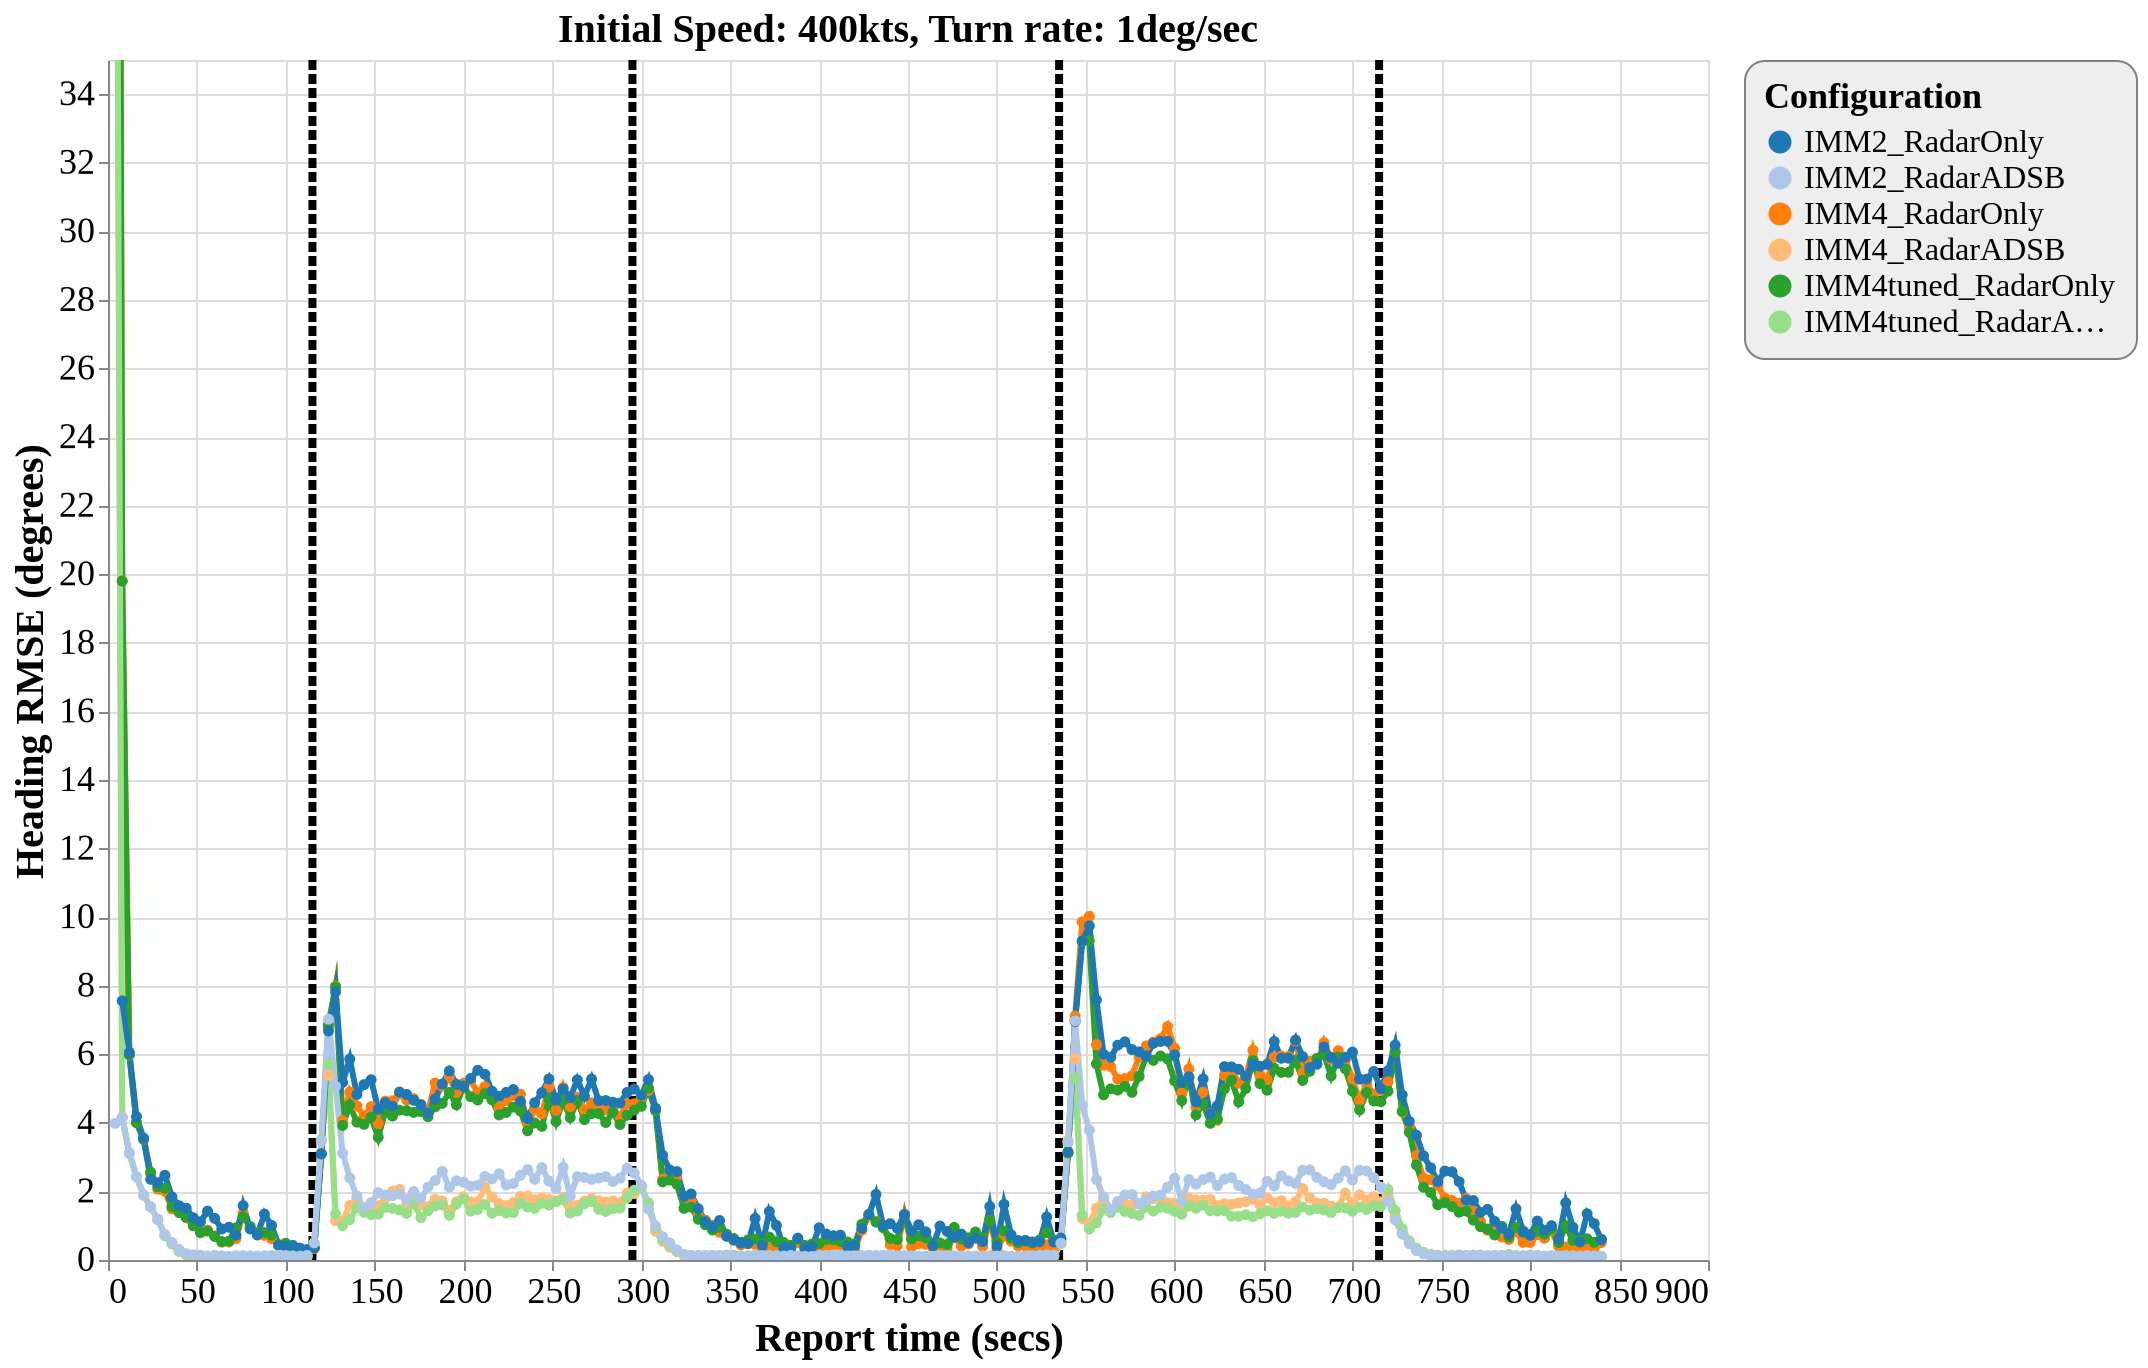 {
  "config": {
    "view": {
      "continuousWidth": 800,
      "continuousHeight": 600
    },
    "axisX": {
      "labelFontSize": 18,
      "titleFontSize": 20
    },
    "axisY": {
      "labelFontSize": 18,
      "titleFontSize": 20
    },
    "font": "Times New Roman",
    "legend": {
      "cornerRadius": 10,
      "fillColor": "#EEEEEE",
      "labelFontSize": 16,
      "padding": 10,
      "strokeColor": "gray",
      "titleFontSize": 18
    },
    "title": {
      "fontSize": 20
    }
  },
  "layer": [
    {
      "data": {
        "name": "data-b0ef4c6667be0908cb94be1aa26bd823"
      },
      "mark": {
        "type": "rule",
        "strokeDash": [
          5,
          2
        ],
        "strokeWidth": 4
      },
      "encoding": {
        "color": {
          "type": "nominal",
          "field": "color",
          "scale": null
        },
        "x": {
          "type": "quantitative",
          "field": "tt"
        }
      }
    },
    {
      "data": {
        "name": "data-40e053f8187f42daae4b67de953e2182"
      },
      "mark": {
        "type": "line",
        "point": true,
        "strokeWidth": 3
      },
      "encoding": {
        "color": {
          "type": "ordinal",
          "field": "config",
          "scale": {
            "scheme": "category20"
          },
          "sort": [
            "IMM2_RadarOnly",
            "IMM2_RadarADSB",
            "IMM4_RadarOnly",
            "IMM4_RadarADSB",
            "IMM4tuned_RadarOnly",
            "IMM4tuned_RadarADSB"
          ],
          "title": "Configuration"
        },
        "x": {
          "type": "quantitative",
          "field": "time",
          "title": "Report time (secs)"
        },
        "y": {
          "type": "quantitative",
          "field": "rmse_hdg",
          "scale": {
            "domain": [
              0,
              35
            ],
            "zero": false
          },
          "title": "Heading RMSE (degrees)"
        }
      },
      "selection": {
        "selector144": {
          "type": "interval",
          "bind": "scales",
          "encodings": [
            "x",
            "y"
          ]
        }
      },
      "title": "Initial Speed: 400kts, Turn rate: 1deg/sec"
    }
  ],
  "$schema": "https://vega.github.io/schema/vega-lite/v4.8.1.json",
  "datasets": {
    "data-b0ef4c6667be0908cb94be1aa26bd823": [
      {
        "tt": 115,
        "color": "black"
      },
      {
        "tt": 295,
        "color": "black"
      },
      {
        "tt": 535,
        "color": "black"
      },
      {
        "tt": 715,
        "color": "black"
      }
    ],
    "data-40e053f8187f42daae4b67de953e2182": [
      {
        "scenario": "turns_new_04",
        "config": "IMM4_RadarOnly",
        "time": 4,
        "rmse_hdg": 90.0,
        "rmse_tr": 0.0,
        "p_uni": 0.0,
        "p_turn": 0.0
      },
      {
        "scenario": "turns_new_04",
        "config": "IMM4_RadarOnly",
        "time": 8,
        "rmse_hdg": 19.804597775656934,
        "rmse_tr": 0.0,
        "p_uni": 0.921475,
        "p_turn": 0.0123833333333333
      },
      {
        "scenario": "turns_new_04",
        "config": "IMM4_RadarOnly",
        "time": 12,
        "rmse_hdg": 5.982609993146561,
        "rmse_tr": 0.0003004850447791,
        "p_uni": 0.921373786407767,
        "p_turn": 0.0271126213592233
      },
      {
        "scenario": "turns_new_04",
        "config": "IMM4_RadarOnly",
        "time": 16,
        "rmse_hdg": 4.006997543091939,
        "rmse_tr": 0.0024832542608717,
        "p_uni": 0.890946551724138,
        "p_turn": 0.0383629310344827
      },
      {
        "scenario": "turns_new_04",
        "config": "IMM4_RadarOnly",
        "time": 20,
        "rmse_hdg": 3.5228131223614425,
        "rmse_tr": 0.008010843061587,
        "p_uni": 0.8536745901639344,
        "p_turn": 0.0511040983606557
      },
      {
        "scenario": "turns_new_04",
        "config": "IMM4_RadarOnly",
        "time": 24,
        "rmse_hdg": 2.517681894897329,
        "rmse_tr": 0.0148243401858869,
        "p_uni": 0.8242053097345132,
        "p_turn": 0.0591415929203539
      },
      {
        "scenario": "turns_new_04",
        "config": "IMM4_RadarOnly",
        "time": 28,
        "rmse_hdg": 2.0682208537774684,
        "rmse_tr": 0.0361422190796304,
        "p_uni": 0.8259183333333334,
        "p_turn": 0.065125
      },
      {
        "scenario": "turns_new_04",
        "config": "IMM4_RadarOnly",
        "time": 32,
        "rmse_hdg": 2.00726116669066,
        "rmse_tr": 0.0776179898465947,
        "p_uni": 0.8063417391304347,
        "p_turn": 0.0738704347826087
      },
      {
        "scenario": "turns_new_04",
        "config": "IMM4_RadarOnly",
        "time": 36,
        "rmse_hdg": 1.491267477189988,
        "rmse_tr": 0.0522897632836704,
        "p_uni": 0.8324909836065574,
        "p_turn": 0.0593754098360655
      },
      {
        "scenario": "turns_new_04",
        "config": "IMM4_RadarOnly",
        "time": 40,
        "rmse_hdg": 1.4191007100966533,
        "rmse_tr": 0.0291827289105502,
        "p_uni": 0.8225039682539682,
        "p_turn": 0.0631
      },
      {
        "scenario": "turns_new_04",
        "config": "IMM4_RadarOnly",
        "time": 44,
        "rmse_hdg": 1.2306440121678903,
        "rmse_tr": 0.0264069844705681,
        "p_uni": 0.8158225225225224,
        "p_turn": 0.0583018018018018
      },
      {
        "scenario": "turns_new_04",
        "config": "IMM4_RadarOnly",
        "time": 48,
        "rmse_hdg": 1.0000618401931582,
        "rmse_tr": 0.0168399665582865,
        "p_uni": 0.8358315789473685,
        "p_turn": 0.0522377192982456
      },
      {
        "scenario": "turns_new_04",
        "config": "IMM4_RadarOnly",
        "time": 52,
        "rmse_hdg": 0.8146372802082439,
        "rmse_tr": 0.0147524114661907,
        "p_uni": 0.8513720338983051,
        "p_turn": 0.0439898305084745
      },
      {
        "scenario": "turns_new_04",
        "config": "IMM4_RadarOnly",
        "time": 56,
        "rmse_hdg": 0.8708314236527364,
        "rmse_tr": 0.015807462705728,
        "p_uni": 0.846921052631579,
        "p_turn": 0.0510552631578947
      },
      {
        "scenario": "turns_new_04",
        "config": "IMM4_RadarOnly",
        "time": 60,
        "rmse_hdg": 0.7003460683009611,
        "rmse_tr": 0.0172106978260069,
        "p_uni": 0.8564068376068377,
        "p_turn": 0.0476111111111111
      },
      {
        "scenario": "turns_new_04",
        "config": "IMM4_RadarOnly",
        "time": 64,
        "rmse_hdg": 0.522130576563996,
        "rmse_tr": 0.0122651566560158,
        "p_uni": 0.8654813559322034,
        "p_turn": 0.0419669491525423
      },
      {
        "scenario": "turns_new_04",
        "config": "IMM4_RadarOnly",
        "time": 68,
        "rmse_hdg": 0.5243661139209619,
        "rmse_tr": 0.0124306361175007,
        "p_uni": 0.8605303571428572,
        "p_turn": 0.0463142857142857
      },
      {
        "scenario": "turns_new_04",
        "config": "IMM4_RadarOnly",
        "time": 72,
        "rmse_hdg": 0.6211265813733101,
        "rmse_tr": 0.0317257272558329,
        "p_uni": 0.8617035398230088,
        "p_turn": 0.0497955752212389
      },
      {
        "scenario": "turns_new_04",
        "config": "IMM4_RadarOnly",
        "time": 76,
        "rmse_hdg": 1.3660766767373138,
        "rmse_tr": 0.0607541258295248,
        "p_uni": 0.8599513274336282,
        "p_turn": 0.0534238938053097
      },
      {
        "scenario": "turns_new_04",
        "config": "IMM4_RadarOnly",
        "time": 80,
        "rmse_hdg": 0.9150365760361008,
        "rmse_tr": 0.0428056137032998,
        "p_uni": 0.8584266129032259,
        "p_turn": 0.0473701612903225
      },
      {
        "scenario": "turns_new_04",
        "config": "IMM4_RadarOnly",
        "time": 84,
        "rmse_hdg": 0.7276625984224123,
        "rmse_tr": 0.033355754215513,
        "p_uni": 0.8714375,
        "p_turn": 0.03959375
      },
      {
        "scenario": "turns_new_04",
        "config": "IMM4_RadarOnly",
        "time": 88,
        "rmse_hdg": 0.7193118404485804,
        "rmse_tr": 0.0290711246035354,
        "p_uni": 0.8621971428571428,
        "p_turn": 0.0467009523809523
      },
      {
        "scenario": "turns_new_04",
        "config": "IMM4_RadarOnly",
        "time": 92,
        "rmse_hdg": 0.6207028855032599,
        "rmse_tr": 0.015915305116049,
        "p_uni": 0.8698180180180181,
        "p_turn": 0.0433198198198198
      },
      {
        "scenario": "turns_new_04",
        "config": "IMM4_RadarOnly",
        "time": 96,
        "rmse_hdg": 0.4181265652423959,
        "rmse_tr": 0.0128438735480889,
        "p_uni": 0.8610114035087719,
        "p_turn": 0.0402850877192982
      },
      {
        "scenario": "turns_new_04",
        "config": "IMM4_RadarOnly",
        "time": 100,
        "rmse_hdg": 0.419111897479296,
        "rmse_tr": 0.0101199802371348,
        "p_uni": 0.8726565217391304,
        "p_turn": 0.0398260869565217
      },
      {
        "scenario": "turns_new_04",
        "config": "IMM4_RadarOnly",
        "time": 104,
        "rmse_hdg": 0.328340718033333,
        "rmse_tr": 0.0123928047741216,
        "p_uni": 0.8776991525423729,
        "p_turn": 0.0406516949152542
      },
      {
        "scenario": "turns_new_04",
        "config": "IMM4_RadarOnly",
        "time": 108,
        "rmse_hdg": 0.2625136050896085,
        "rmse_tr": 0.0097374828076136,
        "p_uni": 0.8686044642857143,
        "p_turn": 0.0385696428571428
      },
      {
        "scenario": "turns_new_04",
        "config": "IMM4_RadarOnly",
        "time": 112,
        "rmse_hdg": 0.25161737687971,
        "rmse_tr": 0.010373280894767,
        "p_uni": 0.8752582608695653,
        "p_turn": 0.0420591304347826
      },
      {
        "scenario": "turns_new_04",
        "config": "IMM4_RadarOnly",
        "time": 116,
        "rmse_hdg": 0.3344494495978173,
        "rmse_tr": 0.479768796917406,
        "p_uni": 0.8725610619469026,
        "p_turn": 0.0417991150442477
      },
      {
        "scenario": "turns_new_04",
        "config": "IMM4_RadarOnly",
        "time": 120,
        "rmse_hdg": 3.102252619980184,
        "rmse_tr": 0.9985326472640612,
        "p_uni": 0.8660408695652174,
        "p_turn": 0.0429973913043478
      },
      {
        "scenario": "turns_new_04",
        "config": "IMM4_RadarOnly",
        "time": 124,
        "rmse_hdg": 6.770748488356412,
        "rmse_tr": 0.9697111759062176,
        "p_uni": 0.7618475806451612,
        "p_turn": 0.1146709677419354
      },
      {
        "scenario": "turns_new_04",
        "config": "IMM4_RadarOnly",
        "time": 128,
        "rmse_hdg": 7.987582067799308,
        "rmse_tr": 0.8146893857778836,
        "p_uni": 0.3510470085470085,
        "p_turn": 0.4776709401709402
      },
      {
        "scenario": "turns_new_04",
        "config": "IMM4_RadarOnly",
        "time": 132,
        "rmse_hdg": 4.067567387660332,
        "rmse_tr": 0.5338034979968606,
        "p_uni": 0.0730894736842105,
        "p_turn": 0.8099254385964912
      },
      {
        "scenario": "turns_new_04",
        "config": "IMM4_RadarOnly",
        "time": 136,
        "rmse_hdg": 4.898889114811376,
        "rmse_tr": 0.371334991735167,
        "p_uni": 0.0992652173913043,
        "p_turn": 0.8106765217391304
      },
      {
        "scenario": "turns_new_04",
        "config": "IMM4_RadarOnly",
        "time": 140,
        "rmse_hdg": 4.493452929375,
        "rmse_tr": 0.2509179402101377,
        "p_uni": 0.1487421052631579,
        "p_turn": 0.7627368421052632
      },
      {
        "scenario": "turns_new_04",
        "config": "IMM4_RadarOnly",
        "time": 144,
        "rmse_hdg": 4.204748449188907,
        "rmse_tr": 0.2229139262624458,
        "p_uni": 0.1897243478260869,
        "p_turn": 0.7183
      },
      {
        "scenario": "turns_new_04",
        "config": "IMM4_RadarOnly",
        "time": 148,
        "rmse_hdg": 4.470824430831781,
        "rmse_tr": 0.2235925553913776,
        "p_uni": 0.2207140495867768,
        "p_turn": 0.6739611570247934
      },
      {
        "scenario": "turns_new_04",
        "config": "IMM4_RadarOnly",
        "time": 152,
        "rmse_hdg": 3.980106240902315,
        "rmse_tr": 0.1946967224663282,
        "p_uni": 0.1957930434782608,
        "p_turn": 0.7084104347826088
      },
      {
        "scenario": "turns_new_04",
        "config": "IMM4_RadarOnly",
        "time": 156,
        "rmse_hdg": 4.6312857279090975,
        "rmse_tr": 0.2017707187156612,
        "p_uni": 0.2088327586206896,
        "p_turn": 0.6911474137931035
      },
      {
        "scenario": "turns_new_04",
        "config": "IMM4_RadarOnly",
        "time": 160,
        "rmse_hdg": 4.640313883726857,
        "rmse_tr": 0.2004527627197171,
        "p_uni": 0.1801934426229508,
        "p_turn": 0.7295319672131148
      },
      {
        "scenario": "turns_new_04",
        "config": "IMM4_RadarOnly",
        "time": 164,
        "rmse_hdg": 4.851210283589388,
        "rmse_tr": 0.2070178913224318,
        "p_uni": 0.1955163793103448,
        "p_turn": 0.704573275862069
      },
      {
        "scenario": "turns_new_04",
        "config": "IMM4_RadarOnly",
        "time": 168,
        "rmse_hdg": 4.665123770298426,
        "rmse_tr": 0.1897873339257498,
        "p_uni": 0.1950381355932203,
        "p_turn": 0.7100135593220339
      },
      {
        "scenario": "turns_new_04",
        "config": "IMM4_RadarOnly",
        "time": 172,
        "rmse_hdg": 4.7061282621618,
        "rmse_tr": 0.1948631211481704,
        "p_uni": 0.210711475409836,
        "p_turn": 0.690461475409836
      },
      {
        "scenario": "turns_new_04",
        "config": "IMM4_RadarOnly",
        "time": 176,
        "rmse_hdg": 4.532671685326055,
        "rmse_tr": 0.2001692738007335,
        "p_uni": 0.2286060869565217,
        "p_turn": 0.6627260869565217
      },
      {
        "scenario": "turns_new_04",
        "config": "IMM4_RadarOnly",
        "time": 180,
        "rmse_hdg": 4.322191740708444,
        "rmse_tr": 0.1722466753094887,
        "p_uni": 0.2228577586206896,
        "p_turn": 0.6743034482758621
      },
      {
        "scenario": "turns_new_04",
        "config": "IMM4_RadarOnly",
        "time": 184,
        "rmse_hdg": 5.161637641921407,
        "rmse_tr": 0.1834769635858046,
        "p_uni": 0.2210158333333333,
        "p_turn": 0.6715466666666666
      },
      {
        "scenario": "turns_new_04",
        "config": "IMM4_RadarOnly",
        "time": 188,
        "rmse_hdg": 5.071676097924439,
        "rmse_tr": 0.1903071204149891,
        "p_uni": 0.2169903225806451,
        "p_turn": 0.6780459677419356
      },
      {
        "scenario": "turns_new_04",
        "config": "IMM4_RadarOnly",
        "time": 192,
        "rmse_hdg": 5.320426483281206,
        "rmse_tr": 0.2076120597011005,
        "p_uni": 0.202875,
        "p_turn": 0.6959383333333334
      },
      {
        "scenario": "turns_new_04",
        "config": "IMM4_RadarOnly",
        "time": 196,
        "rmse_hdg": 4.889190643103285,
        "rmse_tr": 0.188112958433051,
        "p_uni": 0.206591304347826,
        "p_turn": 0.6804773913043479
      },
      {
        "scenario": "turns_new_04",
        "config": "IMM4_RadarOnly",
        "time": 200,
        "rmse_hdg": 5.154005349428031,
        "rmse_tr": 0.2107277990539398,
        "p_uni": 0.2331159663865546,
        "p_turn": 0.6449840336134454
      },
      {
        "scenario": "turns_new_04",
        "config": "IMM4_RadarOnly",
        "time": 204,
        "rmse_hdg": 5.22920123712344,
        "rmse_tr": 0.2297319337913403,
        "p_uni": 0.2372122807017544,
        "p_turn": 0.6473026315789474
      },
      {
        "scenario": "turns_new_04",
        "config": "IMM4_RadarOnly",
        "time": 208,
        "rmse_hdg": 4.887305671193914,
        "rmse_tr": 0.2243358073818894,
        "p_uni": 0.2107745614035087,
        "p_turn": 0.6837807017543859
      },
      {
        "scenario": "turns_new_04",
        "config": "IMM4_RadarOnly",
        "time": 212,
        "rmse_hdg": 5.0543129963595925,
        "rmse_tr": 0.223048803848631,
        "p_uni": 0.1879093220338983,
        "p_turn": 0.7089533898305084
      },
      {
        "scenario": "turns_new_04",
        "config": "IMM4_RadarOnly",
        "time": 216,
        "rmse_hdg": 4.706872035799725,
        "rmse_tr": 0.2044225212962474,
        "p_uni": 0.1973877049180327,
        "p_turn": 0.6982418032786886
      },
      {
        "scenario": "turns_new_04",
        "config": "IMM4_RadarOnly",
        "time": 220,
        "rmse_hdg": 4.445904375702964,
        "rmse_tr": 0.2023117743362647,
        "p_uni": 0.2012236842105263,
        "p_turn": 0.6919412280701754
      },
      {
        "scenario": "turns_new_04",
        "config": "IMM4_RadarOnly",
        "time": 224,
        "rmse_hdg": 4.646538829090963,
        "rmse_tr": 0.1786934409354001,
        "p_uni": 0.2138,
        "p_turn": 0.6758525
      },
      {
        "scenario": "turns_new_04",
        "config": "IMM4_RadarOnly",
        "time": 228,
        "rmse_hdg": 4.798954499296256,
        "rmse_tr": 0.1644817173757533,
        "p_uni": 0.1865438596491228,
        "p_turn": 0.697719298245614
      },
      {
        "scenario": "turns_new_04",
        "config": "IMM4_RadarOnly",
        "time": 232,
        "rmse_hdg": 4.837484358345336,
        "rmse_tr": 0.1625542356021371,
        "p_uni": 0.1991439024390244,
        "p_turn": 0.6955780487804878
      },
      {
        "scenario": "turns_new_04",
        "config": "IMM4_RadarOnly",
        "time": 236,
        "rmse_hdg": 3.9570197297512455,
        "rmse_tr": 0.1704015563034123,
        "p_uni": 0.17292578125,
        "p_turn": 0.72697109375
      },
      {
        "scenario": "turns_new_04",
        "config": "IMM4_RadarOnly",
        "time": 240,
        "rmse_hdg": 4.392435839278911,
        "rmse_tr": 0.1555736700672122,
        "p_uni": 0.1915927272727272,
        "p_turn": 0.7078318181818183
      },
      {
        "scenario": "turns_new_04",
        "config": "IMM4_RadarOnly",
        "time": 244,
        "rmse_hdg": 4.263647261897294,
        "rmse_tr": 0.1512723656027145,
        "p_uni": 0.2096446280991735,
        "p_turn": 0.6844801652892563
      },
      {
        "scenario": "turns_new_04",
        "config": "IMM4_RadarOnly",
        "time": 248,
        "rmse_hdg": 5.046895500897831,
        "rmse_tr": 0.2064754454383511,
        "p_uni": 0.1821327586206896,
        "p_turn": 0.7221284482758621
      },
      {
        "scenario": "turns_new_04",
        "config": "IMM4_RadarOnly",
        "time": 252,
        "rmse_hdg": 4.364736071468467,
        "rmse_tr": 0.1765180974166567,
        "p_uni": 0.1670275229357798,
        "p_turn": 0.7322192660550458
      },
      {
        "scenario": "turns_new_04",
        "config": "IMM4_RadarOnly",
        "time": 256,
        "rmse_hdg": 5.028138159818079,
        "rmse_tr": 0.2064465928590854,
        "p_uni": 0.17248828125,
        "p_turn": 0.73613515625
      },
      {
        "scenario": "turns_new_04",
        "config": "IMM4_RadarOnly",
        "time": 260,
        "rmse_hdg": 4.469927747927804,
        "rmse_tr": 0.1712808057161679,
        "p_uni": 0.1742101694915254,
        "p_turn": 0.7213084745762712
      },
      {
        "scenario": "turns_new_04",
        "config": "IMM4_RadarOnly",
        "time": 264,
        "rmse_hdg": 4.748016283559627,
        "rmse_tr": 0.1997270964846168,
        "p_uni": 0.1901412280701754,
        "p_turn": 0.7048166666666666
      },
      {
        "scenario": "turns_new_04",
        "config": "IMM4_RadarOnly",
        "time": 268,
        "rmse_hdg": 4.372503188973487,
        "rmse_tr": 0.190699023769569,
        "p_uni": 0.1662058333333333,
        "p_turn": 0.7378216666666667
      },
      {
        "scenario": "turns_new_04",
        "config": "IMM4_RadarOnly",
        "time": 272,
        "rmse_hdg": 4.585327389523574,
        "rmse_tr": 0.1825968267808684,
        "p_uni": 0.1639486725663717,
        "p_turn": 0.7311893805309734
      },
      {
        "scenario": "turns_new_04",
        "config": "IMM4_RadarOnly",
        "time": 276,
        "rmse_hdg": 4.40867525873249,
        "rmse_tr": 0.1905348707192465,
        "p_uni": 0.1834336,
        "p_turn": 0.7124624
      },
      {
        "scenario": "turns_new_04",
        "config": "IMM4_RadarOnly",
        "time": 280,
        "rmse_hdg": 4.371471649263832,
        "rmse_tr": 0.1655292939115525,
        "p_uni": 0.1580142857142857,
        "p_turn": 0.7464642857142858
      },
      {
        "scenario": "turns_new_04",
        "config": "IMM4_RadarOnly",
        "time": 284,
        "rmse_hdg": 4.394860330146027,
        "rmse_tr": 0.1634031385921163,
        "p_uni": 0.1940210526315789,
        "p_turn": 0.6994815789473684
      },
      {
        "scenario": "turns_new_04",
        "config": "IMM4_RadarOnly",
        "time": 288,
        "rmse_hdg": 4.183046808076538,
        "rmse_tr": 0.1672758441940959,
        "p_uni": 0.1557440677966101,
        "p_turn": 0.7583711864406779
      },
      {
        "scenario": "turns_new_04",
        "config": "IMM4_RadarOnly",
        "time": 292,
        "rmse_hdg": 4.555306285480464,
        "rmse_tr": 0.1682301334931588,
        "p_uni": 0.1802226890756302,
        "p_turn": 0.7194084033613446
      },
      {
        "scenario": "turns_new_04",
        "config": "IMM4_RadarOnly",
        "time": 296,
        "rmse_hdg": 4.555093181858397,
        "rmse_tr": 0.4207814434112631,
        "p_uni": 0.1831440366972477,
        "p_turn": 0.7201642201834862
      },
      {
        "scenario": "turns_new_04",
        "config": "IMM4_RadarOnly",
        "time": 300,
        "rmse_hdg": 4.753723613019205,
        "rmse_tr": 0.969342582843334,
        "p_uni": 0.1958708661417322,
        "p_turn": 0.6978559055118111
      },
      {
        "scenario": "turns_new_04",
        "config": "IMM4_RadarOnly",
        "time": 304,
        "rmse_hdg": 4.944258183292093,
        "rmse_tr": 0.8387236260725003,
        "p_uni": 0.2783474576271186,
        "p_turn": 0.5828703389830509
      },
      {
        "scenario": "turns_new_04",
        "config": "IMM4_RadarOnly",
        "time": 308,
        "rmse_hdg": 4.400676287312471,
        "rmse_tr": 0.6671215120763233,
        "p_uni": 0.3579964285714285,
        "p_turn": 0.4904125
      },
      {
        "scenario": "turns_new_04",
        "config": "IMM4_RadarOnly",
        "time": 312,
        "rmse_hdg": 2.353662799006811,
        "rmse_tr": 0.4326053131484699,
        "p_uni": 0.4867160714285714,
        "p_turn": 0.3499919642857143
      },
      {
        "scenario": "turns_new_04",
        "config": "IMM4_RadarOnly",
        "time": 316,
        "rmse_hdg": 2.5614375622531043,
        "rmse_tr": 0.2780070281601204,
        "p_uni": 0.577302752293578,
        "p_turn": 0.2581761467889908
      },
      {
        "scenario": "turns_new_04",
        "config": "IMM4_RadarOnly",
        "time": 320,
        "rmse_hdg": 2.4429959909432357,
        "rmse_tr": 0.1858775184059102,
        "p_uni": 0.6375218487394958,
        "p_turn": 0.2049789915966386
      },
      {
        "scenario": "turns_new_04",
        "config": "IMM4_RadarOnly",
        "time": 324,
        "rmse_hdg": 1.83795762608775,
        "rmse_tr": 0.1203309431624008,
        "p_uni": 0.739533613445378,
        "p_turn": 0.1188756302521008
      },
      {
        "scenario": "turns_new_04",
        "config": "IMM4_RadarOnly",
        "time": 328,
        "rmse_hdg": 1.7175303133739717,
        "rmse_tr": 0.0937573765651394,
        "p_uni": 0.7657858490566037,
        "p_turn": 0.1074669811320754
      },
      {
        "scenario": "turns_new_04",
        "config": "IMM4_RadarOnly",
        "time": 332,
        "rmse_hdg": 1.3846855433830625,
        "rmse_tr": 0.0658752451830574,
        "p_uni": 0.8185657657657658,
        "p_turn": 0.0691666666666666
      },
      {
        "scenario": "turns_new_04",
        "config": "IMM4_RadarOnly",
        "time": 336,
        "rmse_hdg": 1.1583859006120738,
        "rmse_tr": 0.0457562784494528,
        "p_uni": 0.850882456140351,
        "p_turn": 0.0507605263157894
      },
      {
        "scenario": "turns_new_04",
        "config": "IMM4_RadarOnly",
        "time": 340,
        "rmse_hdg": 1.013571936359447,
        "rmse_tr": 0.0367934526498225,
        "p_uni": 0.8488754385964912,
        "p_turn": 0.0501473684210526
      },
      {
        "scenario": "turns_new_04",
        "config": "IMM4_RadarOnly",
        "time": 344,
        "rmse_hdg": 0.8076567350733875,
        "rmse_tr": 0.033733994622078,
        "p_uni": 0.8494478632478633,
        "p_turn": 0.0554726495726495
      },
      {
        "scenario": "turns_new_04",
        "config": "IMM4_RadarOnly",
        "time": 348,
        "rmse_hdg": 0.6956695626163905,
        "rmse_tr": 0.0234395545883074,
        "p_uni": 0.8510736842105263,
        "p_turn": 0.0473754385964912
      },
      {
        "scenario": "turns_new_04",
        "config": "IMM4_RadarOnly",
        "time": 352,
        "rmse_hdg": 0.578927143229732,
        "rmse_tr": 0.0187180760678392,
        "p_uni": 0.8683283185840708,
        "p_turn": 0.0445973451327433
      },
      {
        "scenario": "turns_new_04",
        "config": "IMM4_RadarOnly",
        "time": 356,
        "rmse_hdg": 0.4438618403662745,
        "rmse_tr": 0.0172271767578909,
        "p_uni": 0.8596152380952381,
        "p_turn": 0.047207619047619
      },
      {
        "scenario": "turns_new_04",
        "config": "IMM4_RadarOnly",
        "time": 360,
        "rmse_hdg": 0.4712000257700669,
        "rmse_tr": 0.0166868479005815,
        "p_uni": 0.8722508928571429,
        "p_turn": 0.0405196428571428
      },
      {
        "scenario": "turns_new_04",
        "config": "IMM4_RadarOnly",
        "time": 364,
        "rmse_hdg": 0.4560238575126182,
        "rmse_tr": 0.0149820754973033,
        "p_uni": 0.8639827586206896,
        "p_turn": 0.0430974137931034
      },
      {
        "scenario": "turns_new_04",
        "config": "IMM4_RadarOnly",
        "time": 368,
        "rmse_hdg": 0.3597319552750613,
        "rmse_tr": 0.0120615493802134,
        "p_uni": 0.8730495575221239,
        "p_turn": 0.0380203539823008
      },
      {
        "scenario": "turns_new_04",
        "config": "IMM4_RadarOnly",
        "time": 372,
        "rmse_hdg": 0.3571897891241362,
        "rmse_tr": 0.0128555576944901,
        "p_uni": 0.8691254545454546,
        "p_turn": 0.0464536363636363
      },
      {
        "scenario": "turns_new_04",
        "config": "IMM4_RadarOnly",
        "time": 376,
        "rmse_hdg": 0.3246191402349763,
        "rmse_tr": 0.0137363976605824,
        "p_uni": 0.8749663793103448,
        "p_turn": 0.0412137931034482
      },
      {
        "scenario": "turns_new_04",
        "config": "IMM4_RadarOnly",
        "time": 380,
        "rmse_hdg": 0.2931169457053781,
        "rmse_tr": 0.0117452603355939,
        "p_uni": 0.8751184210526315,
        "p_turn": 0.0415166666666666
      },
      {
        "scenario": "turns_new_04",
        "config": "IMM4_RadarOnly",
        "time": 384,
        "rmse_hdg": 0.2874257457536379,
        "rmse_tr": 0.0077951201597592,
        "p_uni": 0.8819525423728815,
        "p_turn": 0.0369423728813559
      },
      {
        "scenario": "turns_new_04",
        "config": "IMM4_RadarOnly",
        "time": 388,
        "rmse_hdg": 0.5043005138451315,
        "rmse_tr": 0.0302259097437068,
        "p_uni": 0.8708280991735537,
        "p_turn": 0.0408669421487603
      },
      {
        "scenario": "turns_new_04",
        "config": "IMM4_RadarOnly",
        "time": 392,
        "rmse_hdg": 0.2858944773407013,
        "rmse_tr": 0.0165084563310681,
        "p_uni": 0.8813234782608695,
        "p_turn": 0.0383991304347826
      },
      {
        "scenario": "turns_new_04",
        "config": "IMM4_RadarOnly",
        "time": 396,
        "rmse_hdg": 0.2940417495164861,
        "rmse_tr": 0.0109999040863207,
        "p_uni": 0.8810733944954129,
        "p_turn": 0.0377550458715596
      },
      {
        "scenario": "turns_new_04",
        "config": "IMM4_RadarOnly",
        "time": 400,
        "rmse_hdg": 0.3681308924585129,
        "rmse_tr": 0.0160689058281288,
        "p_uni": 0.8762867256637168,
        "p_turn": 0.0412141592920353
      },
      {
        "scenario": "turns_new_04",
        "config": "IMM4_RadarOnly",
        "time": 404,
        "rmse_hdg": 0.3770022569619279,
        "rmse_tr": 0.0145664418465929,
        "p_uni": 0.8715719298245614,
        "p_turn": 0.0461684210526315
      },
      {
        "scenario": "turns_new_04",
        "config": "IMM4_RadarOnly",
        "time": 408,
        "rmse_hdg": 0.4378191407419272,
        "rmse_tr": 0.0138040950445873,
        "p_uni": 0.8734856,
        "p_turn": 0.0437904
      },
      {
        "scenario": "turns_new_04",
        "config": "IMM4_RadarOnly",
        "time": 412,
        "rmse_hdg": 0.4189459965574271,
        "rmse_tr": 0.011525493823434,
        "p_uni": 0.8815307086614174,
        "p_turn": 0.0408291338582677
      },
      {
        "scenario": "turns_new_04",
        "config": "IMM4_RadarOnly",
        "time": 416,
        "rmse_hdg": 0.3539168586789042,
        "rmse_tr": 0.0111853220146506,
        "p_uni": 0.8783314285714285,
        "p_turn": 0.0413980952380952
      },
      {
        "scenario": "turns_new_04",
        "config": "IMM4_RadarOnly",
        "time": 420,
        "rmse_hdg": 0.3011326444695398,
        "rmse_tr": 0.0129711351787762,
        "p_uni": 0.8739026086956522,
        "p_turn": 0.0450930434782608
      },
      {
        "scenario": "turns_new_04",
        "config": "IMM4_RadarOnly",
        "time": 424,
        "rmse_hdg": 0.8657231442557124,
        "rmse_tr": 0.0372784350362243,
        "p_uni": 0.86268828125,
        "p_turn": 0.0493609375
      },
      {
        "scenario": "turns_new_04",
        "config": "IMM4_RadarOnly",
        "time": 428,
        "rmse_hdg": 1.3060937445548135,
        "rmse_tr": 0.0568714905271754,
        "p_uni": 0.8518869565217391,
        "p_turn": 0.0604904347826086
      },
      {
        "scenario": "turns_new_04",
        "config": "IMM4_RadarOnly",
        "time": 432,
        "rmse_hdg": 1.1235057873626129,
        "rmse_tr": 0.0498672899822066,
        "p_uni": 0.8630627118644068,
        "p_turn": 0.0528779661016949
      },
      {
        "scenario": "turns_new_04",
        "config": "IMM4_RadarOnly",
        "time": 436,
        "rmse_hdg": 0.9787709445950412,
        "rmse_tr": 0.0478018387211618,
        "p_uni": 0.8464264462809917,
        "p_turn": 0.0528727272727272
      },
      {
        "scenario": "turns_new_04",
        "config": "IMM4_RadarOnly",
        "time": 440,
        "rmse_hdg": 0.442466860992915,
        "rmse_tr": 0.0365204934565196,
        "p_uni": 0.8683942307692308,
        "p_turn": 0.0451096153846153
      },
      {
        "scenario": "turns_new_04",
        "config": "IMM4_RadarOnly",
        "time": 444,
        "rmse_hdg": 0.4117712417781957,
        "rmse_tr": 0.0294522008812947,
        "p_uni": 0.8695034188034187,
        "p_turn": 0.0463076923076923
      },
      {
        "scenario": "turns_new_04",
        "config": "IMM4_RadarOnly",
        "time": 448,
        "rmse_hdg": 1.3318280996271727,
        "rmse_tr": 0.0372312783416917,
        "p_uni": 0.8633208695652175,
        "p_turn": 0.051611304347826
      },
      {
        "scenario": "turns_new_04",
        "config": "IMM4_RadarOnly",
        "time": 452,
        "rmse_hdg": 0.3798569524805695,
        "rmse_tr": 0.0250369639776349,
        "p_uni": 0.8629521739130436,
        "p_turn": 0.0471391304347826
      },
      {
        "scenario": "turns_new_04",
        "config": "IMM4_RadarOnly",
        "time": 456,
        "rmse_hdg": 0.4745057825832241,
        "rmse_tr": 0.0224111487917048,
        "p_uni": 0.871433606557377,
        "p_turn": 0.0444442622950819
      },
      {
        "scenario": "turns_new_04",
        "config": "IMM4_RadarOnly",
        "time": 460,
        "rmse_hdg": 0.4578479681125205,
        "rmse_tr": 0.014616536623193,
        "p_uni": 0.8751,
        "p_turn": 0.0426438095238095
      },
      {
        "scenario": "turns_new_04",
        "config": "IMM4_RadarOnly",
        "time": 464,
        "rmse_hdg": 0.3665211034827964,
        "rmse_tr": 0.0152550624326667,
        "p_uni": 0.8655701754385965,
        "p_turn": 0.0493368421052631
      },
      {
        "scenario": "turns_new_04",
        "config": "IMM4_RadarOnly",
        "time": 468,
        "rmse_hdg": 0.4230027847806727,
        "rmse_tr": 0.0161848511509887,
        "p_uni": 0.877822033898305,
        "p_turn": 0.0426669491525423
      },
      {
        "scenario": "turns_new_04",
        "config": "IMM4_RadarOnly",
        "time": 472,
        "rmse_hdg": 0.3337129722172736,
        "rmse_tr": 0.0126330243547547,
        "p_uni": 0.8797026086956522,
        "p_turn": 0.0411947826086956
      },
      {
        "scenario": "turns_new_04",
        "config": "IMM4_RadarOnly",
        "time": 476,
        "rmse_hdg": 0.6833001703548901,
        "rmse_tr": 0.0316566821747919,
        "p_uni": 0.8645885964912281,
        "p_turn": 0.047228947368421
      },
      {
        "scenario": "turns_new_04",
        "config": "IMM4_RadarOnly",
        "time": 480,
        "rmse_hdg": 0.4065132119045961,
        "rmse_tr": 0.0174121065064354,
        "p_uni": 0.8765880341880342,
        "p_turn": 0.0414965811965812
      },
      {
        "scenario": "turns_new_04",
        "config": "IMM4_RadarOnly",
        "time": 484,
        "rmse_hdg": 0.4681295751662129,
        "rmse_tr": 0.0165186762988644,
        "p_uni": 0.8660162393162393,
        "p_turn": 0.0446179487179487
      },
      {
        "scenario": "turns_new_04",
        "config": "IMM4_RadarOnly",
        "time": 488,
        "rmse_hdg": 0.648947866421745,
        "rmse_tr": 0.0210161091095679,
        "p_uni": 0.856478947368421,
        "p_turn": 0.0512675438596491
      },
      {
        "scenario": "turns_new_04",
        "config": "IMM4_RadarOnly",
        "time": 492,
        "rmse_hdg": 0.3919515919347279,
        "rmse_tr": 0.0200066606555975,
        "p_uni": 0.8718848739495798,
        "p_turn": 0.0452058823529411
      },
      {
        "scenario": "turns_new_04",
        "config": "IMM4_RadarOnly",
        "time": 496,
        "rmse_hdg": 1.1534675121507754,
        "rmse_tr": 0.0467694217360425,
        "p_uni": 0.8558428571428572,
        "p_turn": 0.0595373015873015
      },
      {
        "scenario": "turns_new_04",
        "config": "IMM4_RadarOnly",
        "time": 500,
        "rmse_hdg": 0.3035347316755282,
        "rmse_tr": 0.0376931561041791,
        "p_uni": 0.863225641025641,
        "p_turn": 0.0505418803418803
      },
      {
        "scenario": "turns_new_04",
        "config": "IMM4_RadarOnly",
        "time": 504,
        "rmse_hdg": 0.6974936165534024,
        "rmse_tr": 0.026834730171232,
        "p_uni": 0.8644176991150442,
        "p_turn": 0.0536477876106194
      },
      {
        "scenario": "turns_new_04",
        "config": "IMM4_RadarOnly",
        "time": 508,
        "rmse_hdg": 0.5490495168022883,
        "rmse_tr": 0.0210649899514073,
        "p_uni": 0.8771446280991736,
        "p_turn": 0.042795867768595
      },
      {
        "scenario": "turns_new_04",
        "config": "IMM4_RadarOnly",
        "time": 512,
        "rmse_hdg": 0.4097255178775175,
        "rmse_tr": 0.0159200589151569,
        "p_uni": 0.8762336206896552,
        "p_turn": 0.0433491379310344
      },
      {
        "scenario": "turns_new_04",
        "config": "IMM4_RadarOnly",
        "time": 516,
        "rmse_hdg": 0.4088755311827792,
        "rmse_tr": 0.0148211956332814,
        "p_uni": 0.87614,
        "p_turn": 0.0444296
      },
      {
        "scenario": "turns_new_04",
        "config": "IMM4_RadarOnly",
        "time": 520,
        "rmse_hdg": 0.3943673414470319,
        "rmse_tr": 0.0124085196538507,
        "p_uni": 0.8777544,
        "p_turn": 0.0421848
      },
      {
        "scenario": "turns_new_04",
        "config": "IMM4_RadarOnly",
        "time": 524,
        "rmse_hdg": 0.3699868450184737,
        "rmse_tr": 0.0157662207524238,
        "p_uni": 0.8622070796460177,
        "p_turn": 0.051262831858407
      },
      {
        "scenario": "turns_new_04",
        "config": "IMM4_RadarOnly",
        "time": 528,
        "rmse_hdg": 0.4451408838829186,
        "rmse_tr": 0.023336391204973,
        "p_uni": 0.8543292682926829,
        "p_turn": 0.0523495934959349
      },
      {
        "scenario": "turns_new_04",
        "config": "IMM4_RadarOnly",
        "time": 532,
        "rmse_hdg": 0.3624607258418172,
        "rmse_tr": 0.0174903416570989,
        "p_uni": 0.8695957264957265,
        "p_turn": 0.0474068376068376
      },
      {
        "scenario": "turns_new_04",
        "config": "IMM4_RadarOnly",
        "time": 536,
        "rmse_hdg": 0.4920025063922915,
        "rmse_tr": 0.4081664947143597,
        "p_uni": 0.8694240740740741,
        "p_turn": 0.0453712962962963
      },
      {
        "scenario": "turns_new_04",
        "config": "IMM4_RadarOnly",
        "time": 540,
        "rmse_hdg": 3.14575615509484,
        "rmse_tr": 0.997336083114878,
        "p_uni": 0.8656829268292683,
        "p_turn": 0.0453699186991869
      },
      {
        "scenario": "turns_new_04",
        "config": "IMM4_RadarOnly",
        "time": 544,
        "rmse_hdg": 7.114791316358713,
        "rmse_tr": 0.983100719322966,
        "p_uni": 0.82441,
        "p_turn": 0.0750433333333333
      },
      {
        "scenario": "turns_new_04",
        "config": "IMM4_RadarOnly",
        "time": 548,
        "rmse_hdg": 9.861899810526223,
        "rmse_tr": 0.9247332896828248,
        "p_uni": 0.6784971428571428,
        "p_turn": 0.2002895238095238
      },
      {
        "scenario": "turns_new_04",
        "config": "IMM4_RadarOnly",
        "time": 552,
        "rmse_hdg": 10.022090821633425,
        "rmse_tr": 0.7872718126433581,
        "p_uni": 0.4012068965517241,
        "p_turn": 0.4612965517241379
      },
      {
        "scenario": "turns_new_04",
        "config": "IMM4_RadarOnly",
        "time": 556,
        "rmse_hdg": 6.280688658179305,
        "rmse_tr": 0.4911096440714639,
        "p_uni": 0.1200303571428571,
        "p_turn": 0.7821526785714286
      },
      {
        "scenario": "turns_new_04",
        "config": "IMM4_RadarOnly",
        "time": 560,
        "rmse_hdg": 5.678419206993075,
        "rmse_tr": 0.2877883017231514,
        "p_uni": 0.1112765217391304,
        "p_turn": 0.7979921739130434
      },
      {
        "scenario": "turns_new_04",
        "config": "IMM4_RadarOnly",
        "time": 564,
        "rmse_hdg": 5.641875310971116,
        "rmse_tr": 0.2505795284588201,
        "p_uni": 0.1811355371900826,
        "p_turn": 0.7161033057851239
      },
      {
        "scenario": "turns_new_04",
        "config": "IMM4_RadarOnly",
        "time": 568,
        "rmse_hdg": 5.275209564522819,
        "rmse_tr": 0.2516098585457875,
        "p_uni": 0.2194100917431192,
        "p_turn": 0.6786045871559633
      },
      {
        "scenario": "turns_new_04",
        "config": "IMM4_RadarOnly",
        "time": 572,
        "rmse_hdg": 5.294466940161895,
        "rmse_tr": 0.2434671892534816,
        "p_uni": 0.2545102803738318,
        "p_turn": 0.6353794392523365
      },
      {
        "scenario": "turns_new_04",
        "config": "IMM4_RadarOnly",
        "time": 576,
        "rmse_hdg": 5.376215284176254,
        "rmse_tr": 0.2433968006901629,
        "p_uni": 0.275325,
        "p_turn": 0.6105629310344828
      },
      {
        "scenario": "turns_new_04",
        "config": "IMM4_RadarOnly",
        "time": 580,
        "rmse_hdg": 5.925835460240364,
        "rmse_tr": 0.2419459699363084,
        "p_uni": 0.3202131578947368,
        "p_turn": 0.5555543859649122
      },
      {
        "scenario": "turns_new_04",
        "config": "IMM4_RadarOnly",
        "time": 584,
        "rmse_hdg": 6.24467429436756,
        "rmse_tr": 0.2634434615546521,
        "p_uni": 0.3158034188034188,
        "p_turn": 0.5582897435897436
      },
      {
        "scenario": "turns_new_04",
        "config": "IMM4_RadarOnly",
        "time": 588,
        "rmse_hdg": 6.352348365472784,
        "rmse_tr": 0.2541915088322054,
        "p_uni": 0.3199982905982906,
        "p_turn": 0.5365820512820513
      },
      {
        "scenario": "turns_new_04",
        "config": "IMM4_RadarOnly",
        "time": 592,
        "rmse_hdg": 6.451228432200704,
        "rmse_tr": 0.2803907411793949,
        "p_uni": 0.2993008695652174,
        "p_turn": 0.5696556521739131
      },
      {
        "scenario": "turns_new_04",
        "config": "IMM4_RadarOnly",
        "time": 596,
        "rmse_hdg": 6.805904483406136,
        "rmse_tr": 0.2759868498396322,
        "p_uni": 0.2558311926605504,
        "p_turn": 0.6098917431192661
      },
      {
        "scenario": "turns_new_04",
        "config": "IMM4_RadarOnly",
        "time": 600,
        "rmse_hdg": 6.17323447030269,
        "rmse_tr": 0.2120526180770549,
        "p_uni": 0.19723,
        "p_turn": 0.6847408333333332
      },
      {
        "scenario": "turns_new_04",
        "config": "IMM4_RadarOnly",
        "time": 604,
        "rmse_hdg": 4.865720488879062,
        "rmse_tr": 0.1707564202094171,
        "p_uni": 0.1885572649572649,
        "p_turn": 0.6832324786324786
      },
      {
        "scenario": "turns_new_04",
        "config": "IMM4_RadarOnly",
        "time": 608,
        "rmse_hdg": 5.570536915075804,
        "rmse_tr": 0.2224134394189974,
        "p_uni": 0.2224572649572649,
        "p_turn": 0.6515940170940171
      },
      {
        "scenario": "turns_new_04",
        "config": "IMM4_RadarOnly",
        "time": 612,
        "rmse_hdg": 4.45430777648698,
        "rmse_tr": 0.1863651025957307,
        "p_uni": 0.2115965517241379,
        "p_turn": 0.6554758620689656
      },
      {
        "scenario": "turns_new_04",
        "config": "IMM4_RadarOnly",
        "time": 616,
        "rmse_hdg": 4.894324800855697,
        "rmse_tr": 0.2227820625025303,
        "p_uni": 0.213414406779661,
        "p_turn": 0.6592135593220338
      },
      {
        "scenario": "turns_new_04",
        "config": "IMM4_RadarOnly",
        "time": 620,
        "rmse_hdg": 4.275308107947471,
        "rmse_tr": 0.1937339780144106,
        "p_uni": 0.2026220338983051,
        "p_turn": 0.6624101694915254
      },
      {
        "scenario": "turns_new_04",
        "config": "IMM4_RadarOnly",
        "time": 624,
        "rmse_hdg": 4.077855328174618,
        "rmse_tr": 0.1515100904960586,
        "p_uni": 0.1839353982300885,
        "p_turn": 0.6905628318584072
      },
      {
        "scenario": "turns_new_04",
        "config": "IMM4_RadarOnly",
        "time": 628,
        "rmse_hdg": 5.387419681336989,
        "rmse_tr": 0.182988290413817,
        "p_uni": 0.2110657142857142,
        "p_turn": 0.6511914285714285
      },
      {
        "scenario": "turns_new_04",
        "config": "IMM4_RadarOnly",
        "time": 632,
        "rmse_hdg": 5.558752736874906,
        "rmse_tr": 0.1720112413270049,
        "p_uni": 0.2010942857142857,
        "p_turn": 0.6790157142857143
      },
      {
        "scenario": "turns_new_04",
        "config": "IMM4_RadarOnly",
        "time": 636,
        "rmse_hdg": 5.155958496113855,
        "rmse_tr": 0.1387170998247288,
        "p_uni": 0.1476756756756757,
        "p_turn": 0.7558594594594594
      },
      {
        "scenario": "turns_new_04",
        "config": "IMM4_RadarOnly",
        "time": 640,
        "rmse_hdg": 5.351720827433801,
        "rmse_tr": 0.1350636167270086,
        "p_uni": 0.1473380281690141,
        "p_turn": 0.7682633802816902
      },
      {
        "scenario": "turns_new_04",
        "config": "IMM4_RadarOnly",
        "time": 644,
        "rmse_hdg": 6.11953661779807,
        "rmse_tr": 0.1723592257881362,
        "p_uni": 0.1131314285714285,
        "p_turn": 0.8097757142857143
      },
      {
        "scenario": "turns_new_04",
        "config": "IMM4_RadarOnly",
        "time": 648,
        "rmse_hdg": 5.384908105330781,
        "rmse_tr": 0.1588627394954525,
        "p_uni": 0.1315228571428571,
        "p_turn": 0.7740128571428572
      },
      {
        "scenario": "turns_new_04",
        "config": "IMM4_RadarOnly",
        "time": 652,
        "rmse_hdg": 5.252119218079601,
        "rmse_tr": 0.1489741473509661,
        "p_uni": 0.1428671052631579,
        "p_turn": 0.7695723684210526
      },
      {
        "scenario": "turns_new_04",
        "config": "IMM4_RadarOnly",
        "time": 656,
        "rmse_hdg": 5.912170730580793,
        "rmse_tr": 0.1638119529888737,
        "p_uni": 0.1765739130434782,
        "p_turn": 0.7171507246376813
      },
      {
        "scenario": "turns_new_04",
        "config": "IMM4_RadarOnly",
        "time": 660,
        "rmse_hdg": 5.948114076028575,
        "rmse_tr": 0.1673438861502985,
        "p_uni": 0.1689043478260869,
        "p_turn": 0.7225710144927536
      },
      {
        "scenario": "turns_new_04",
        "config": "IMM4_RadarOnly",
        "time": 664,
        "rmse_hdg": 5.93834315084285,
        "rmse_tr": 0.172188640661842,
        "p_uni": 0.1639567567567567,
        "p_turn": 0.7483513513513513
      },
      {
        "scenario": "turns_new_04",
        "config": "IMM4_RadarOnly",
        "time": 668,
        "rmse_hdg": 6.385154091633674,
        "rmse_tr": 0.1870059687382999,
        "p_uni": 0.1998515625,
        "p_turn": 0.6737359375
      },
      {
        "scenario": "turns_new_04",
        "config": "IMM4_RadarOnly",
        "time": 672,
        "rmse_hdg": 5.463110911225965,
        "rmse_tr": 0.1459514978546894,
        "p_uni": 0.1467671232876712,
        "p_turn": 0.7567082191780822
      },
      {
        "scenario": "turns_new_04",
        "config": "IMM4_RadarOnly",
        "time": 676,
        "rmse_hdg": 5.793937329046342,
        "rmse_tr": 0.1613620622664723,
        "p_uni": 0.1631916666666666,
        "p_turn": 0.7319361111111111
      },
      {
        "scenario": "turns_new_04",
        "config": "IMM4_RadarOnly",
        "time": 680,
        "rmse_hdg": 5.709758524228496,
        "rmse_tr": 0.1717422845012674,
        "p_uni": 0.1441014285714285,
        "p_turn": 0.7574299999999999
      },
      {
        "scenario": "turns_new_04",
        "config": "IMM4_RadarOnly",
        "time": 684,
        "rmse_hdg": 6.340681659949257,
        "rmse_tr": 0.1660158294675625,
        "p_uni": 0.1483661971830986,
        "p_turn": 0.7623830985915493
      },
      {
        "scenario": "turns_new_04",
        "config": "IMM4_RadarOnly",
        "time": 688,
        "rmse_hdg": 5.849172195628163,
        "rmse_tr": 0.15820890212731,
        "p_uni": 0.1652013698630137,
        "p_turn": 0.7282260273972603
      },
      {
        "scenario": "turns_new_04",
        "config": "IMM4_RadarOnly",
        "time": 692,
        "rmse_hdg": 6.104896012132821,
        "rmse_tr": 0.1763293196131145,
        "p_uni": 0.184210447761194,
        "p_turn": 0.709934328358209
      },
      {
        "scenario": "turns_new_04",
        "config": "IMM4_RadarOnly",
        "time": 696,
        "rmse_hdg": 5.833686748148206,
        "rmse_tr": 0.1934963009465555,
        "p_uni": 0.1844808,
        "p_turn": 0.7105024
      },
      {
        "scenario": "turns_new_04",
        "config": "IMM4_RadarOnly",
        "time": 700,
        "rmse_hdg": 5.282811690773716,
        "rmse_tr": 0.2264320892732114,
        "p_uni": 0.1950894736842105,
        "p_turn": 0.6971640350877193
      },
      {
        "scenario": "turns_new_04",
        "config": "IMM4_RadarOnly",
        "time": 704,
        "rmse_hdg": 4.669377827170292,
        "rmse_tr": 0.2280698756388336,
        "p_uni": 0.2169208695652174,
        "p_turn": 0.6648739130434782
      },
      {
        "scenario": "turns_new_04",
        "config": "IMM4_RadarOnly",
        "time": 708,
        "rmse_hdg": 5.115571178266242,
        "rmse_tr": 0.2239684442877997,
        "p_uni": 0.2293798165137615,
        "p_turn": 0.6542045871559633
      },
      {
        "scenario": "turns_new_04",
        "config": "IMM4_RadarOnly",
        "time": 712,
        "rmse_hdg": 4.838438036447547,
        "rmse_tr": 0.2034542306835885,
        "p_uni": 0.1978059322033898,
        "p_turn": 0.6977296610169491
      },
      {
        "scenario": "turns_new_04",
        "config": "IMM4_RadarOnly",
        "time": 716,
        "rmse_hdg": 4.954871336970816,
        "rmse_tr": 0.5209244213551786,
        "p_uni": 0.2031065040650406,
        "p_turn": 0.6888016260162602
      },
      {
        "scenario": "turns_new_04",
        "config": "IMM4_RadarOnly",
        "time": 720,
        "rmse_hdg": 5.198552044832471,
        "rmse_tr": 0.9506675438078012,
        "p_uni": 0.2150769911504424,
        "p_turn": 0.6715637168141594
      },
      {
        "scenario": "turns_new_04",
        "config": "IMM4_RadarOnly",
        "time": 724,
        "rmse_hdg": 6.088949410040519,
        "rmse_tr": 0.8473691448860514,
        "p_uni": 0.257639344262295,
        "p_turn": 0.6169270491803279
      },
      {
        "scenario": "turns_new_04",
        "config": "IMM4_RadarOnly",
        "time": 728,
        "rmse_hdg": 4.3161039733504944,
        "rmse_tr": 0.6511983153212184,
        "p_uni": 0.3623657894736842,
        "p_turn": 0.4860368421052631
      },
      {
        "scenario": "turns_new_04",
        "config": "IMM4_RadarOnly",
        "time": 732,
        "rmse_hdg": 3.8663608847633535,
        "rmse_tr": 0.453266673472363,
        "p_uni": 0.4498175438596491,
        "p_turn": 0.3875061403508771
      },
      {
        "scenario": "turns_new_04",
        "config": "IMM4_RadarOnly",
        "time": 736,
        "rmse_hdg": 3.049336431382363,
        "rmse_tr": 0.2874930733981402,
        "p_uni": 0.5699175572519084,
        "p_turn": 0.2597022900763359
      },
      {
        "scenario": "turns_new_04",
        "config": "IMM4_RadarOnly",
        "time": 740,
        "rmse_hdg": 2.3869374914805155,
        "rmse_tr": 0.1956992038904638,
        "p_uni": 0.6651058823529411,
        "p_turn": 0.1757882352941176
      },
      {
        "scenario": "turns_new_04",
        "config": "IMM4_RadarOnly",
        "time": 744,
        "rmse_hdg": 2.3424424843425347,
        "rmse_tr": 0.1329144876894007,
        "p_uni": 0.7300367924528302,
        "p_turn": 0.1287084905660377
      },
      {
        "scenario": "turns_new_04",
        "config": "IMM4_RadarOnly",
        "time": 748,
        "rmse_hdg": 2.169025564816249,
        "rmse_tr": 0.0985666838086013,
        "p_uni": 0.7694793388429751,
        "p_turn": 0.097198347107438
      },
      {
        "scenario": "turns_new_04",
        "config": "IMM4_RadarOnly",
        "time": 752,
        "rmse_hdg": 1.802384531669088,
        "rmse_tr": 0.0731257136717311,
        "p_uni": 0.8094990909090909,
        "p_turn": 0.0685090909090909
      },
      {
        "scenario": "turns_new_04",
        "config": "IMM4_RadarOnly",
        "time": 756,
        "rmse_hdg": 1.735814275779526,
        "rmse_tr": 0.0694605764444839,
        "p_uni": 0.8163544,
        "p_turn": 0.0697768
      },
      {
        "scenario": "turns_new_04",
        "config": "IMM4_RadarOnly",
        "time": 760,
        "rmse_hdg": 1.656441233782717,
        "rmse_tr": 0.0484415631524252,
        "p_uni": 0.8386105691056911,
        "p_turn": 0.0545999999999999
      },
      {
        "scenario": "turns_new_04",
        "config": "IMM4_RadarOnly",
        "time": 764,
        "rmse_hdg": 1.7935989651274946,
        "rmse_tr": 0.0381450502999448,
        "p_uni": 0.8299110091743119,
        "p_turn": 0.06348623853211
      },
      {
        "scenario": "turns_new_04",
        "config": "IMM4_RadarOnly",
        "time": 768,
        "rmse_hdg": 1.4293562070619998,
        "rmse_tr": 0.0316126649198281,
        "p_uni": 0.8462166666666667,
        "p_turn": 0.0499325
      },
      {
        "scenario": "turns_new_04",
        "config": "IMM4_RadarOnly",
        "time": 772,
        "rmse_hdg": 1.1287288553185963,
        "rmse_tr": 0.0233944149028918,
        "p_uni": 0.8486054054054054,
        "p_turn": 0.0490117117117117
      },
      {
        "scenario": "turns_new_04",
        "config": "IMM4_RadarOnly",
        "time": 776,
        "rmse_hdg": 0.8680378189758868,
        "rmse_tr": 0.019117287717016,
        "p_uni": 0.8475456896551724,
        "p_turn": 0.0511103448275862
      },
      {
        "scenario": "turns_new_04",
        "config": "IMM4_RadarOnly",
        "time": 780,
        "rmse_hdg": 0.8879610295029656,
        "rmse_tr": 0.0156686353730559,
        "p_uni": 0.8634714285714286,
        "p_turn": 0.0467663865546218
      },
      {
        "scenario": "turns_new_04",
        "config": "IMM4_RadarOnly",
        "time": 784,
        "rmse_hdg": 0.6707840639909405,
        "rmse_tr": 0.0205235773414567,
        "p_uni": 0.8583605042016806,
        "p_turn": 0.0510159663865546
      },
      {
        "scenario": "turns_new_04",
        "config": "IMM4_RadarOnly",
        "time": 788,
        "rmse_hdg": 0.6004219195544761,
        "rmse_tr": 0.0168226616337737,
        "p_uni": 0.8656175925925926,
        "p_turn": 0.0465166666666666
      },
      {
        "scenario": "turns_new_04",
        "config": "IMM4_RadarOnly",
        "time": 792,
        "rmse_hdg": 0.8319794557648735,
        "rmse_tr": 0.025196450367286,
        "p_uni": 0.8368416666666667,
        "p_turn": 0.0589481481481481
      },
      {
        "scenario": "turns_new_04",
        "config": "IMM4_RadarOnly",
        "time": 796,
        "rmse_hdg": 0.5129210104518661,
        "rmse_tr": 0.0218541567365722,
        "p_uni": 0.850087037037037,
        "p_turn": 0.0471712962962962
      },
      {
        "scenario": "turns_new_04",
        "config": "IMM4_RadarOnly",
        "time": 800,
        "rmse_hdg": 0.5138190342912561,
        "rmse_tr": 0.0169866516221806,
        "p_uni": 0.8645916666666668,
        "p_turn": 0.0416933333333333
      },
      {
        "scenario": "turns_new_04",
        "config": "IMM4_RadarOnly",
        "time": 804,
        "rmse_hdg": 0.7363335310615143,
        "rmse_tr": 0.01857342604832,
        "p_uni": 0.8596379310344828,
        "p_turn": 0.0492224137931034
      },
      {
        "scenario": "turns_new_04",
        "config": "IMM4_RadarOnly",
        "time": 808,
        "rmse_hdg": 0.6366455402024337,
        "rmse_tr": 0.0135022220393533,
        "p_uni": 0.8562166666666666,
        "p_turn": 0.044378947368421
      },
      {
        "scenario": "turns_new_04",
        "config": "IMM4_RadarOnly",
        "time": 812,
        "rmse_hdg": 0.8521144773848218,
        "rmse_tr": 0.0218785073204002,
        "p_uni": 0.855611009174312,
        "p_turn": 0.0505880733944954
      },
      {
        "scenario": "turns_new_04",
        "config": "IMM4_RadarOnly",
        "time": 816,
        "rmse_hdg": 0.3974240450194637,
        "rmse_tr": 0.0153102831666237,
        "p_uni": 0.8712614678899082,
        "p_turn": 0.0420834862385321
      },
      {
        "scenario": "turns_new_04",
        "config": "IMM4_RadarOnly",
        "time": 820,
        "rmse_hdg": 0.3783766741793486,
        "rmse_tr": 0.0256272963717933,
        "p_uni": 0.86130756302521,
        "p_turn": 0.0491865546218487
      },
      {
        "scenario": "turns_new_04",
        "config": "IMM4_RadarOnly",
        "time": 824,
        "rmse_hdg": 0.3544568452892589,
        "rmse_tr": 0.0145497541157088,
        "p_uni": 0.8780017241379311,
        "p_turn": 0.0412448275862068
      },
      {
        "scenario": "turns_new_04",
        "config": "IMM4_RadarOnly",
        "time": 828,
        "rmse_hdg": 0.3394261211856259,
        "rmse_tr": 0.0126735475435826,
        "p_uni": 0.871040366972477,
        "p_turn": 0.0404559633027522
      },
      {
        "scenario": "turns_new_04",
        "config": "IMM4_RadarOnly",
        "time": 832,
        "rmse_hdg": 0.3164749757191087,
        "rmse_tr": 0.0142599253183693,
        "p_uni": 0.8615897435897436,
        "p_turn": 0.0426034188034188
      },
      {
        "scenario": "turns_new_04",
        "config": "IMM4_RadarOnly",
        "time": 836,
        "rmse_hdg": 0.3318663799146383,
        "rmse_tr": 0.0113517425456856,
        "p_uni": 0.8664774509803922,
        "p_turn": 0.0407892156862745
      },
      {
        "scenario": "turns_new_04",
        "config": "IMM4_RadarOnly",
        "time": 840,
        "rmse_hdg": 0.5053019775298485,
        "rmse_tr": 0.0125232279759674,
        "p_uni": 0.8649159292035399,
        "p_turn": 0.0429592920353982
      },
      {
        "scenario": "turns_new_04",
        "config": "IMM4_RadarADSB",
        "time": 4,
        "rmse_hdg": 54.060486572236535,
        "rmse_tr": 0.0,
        "p_uni": 0.6013140449438202,
        "p_turn": 0.0133842696629213
      },
      {
        "scenario": "turns_new_04",
        "config": "IMM4_RadarADSB",
        "time": 8,
        "rmse_hdg": 4.156266374605751,
        "rmse_tr": 0.0002624968450088,
        "p_uni": 0.8764194346289753,
        "p_turn": 0.0441819787985865
      },
      {
        "scenario": "turns_new_04",
        "config": "IMM4_RadarADSB",
        "time": 12,
        "rmse_hdg": 3.110585285171671,
        "rmse_tr": 0.0016943383112369,
        "p_uni": 0.7969986394557823,
        "p_turn": 0.076010544217687
      },
      {
        "scenario": "turns_new_04",
        "config": "IMM4_RadarADSB",
        "time": 16,
        "rmse_hdg": 2.4311183587320744,
        "rmse_tr": 0.0055142065761207,
        "p_uni": 0.7667349544072948,
        "p_turn": 0.0900872340425531
      },
      {
        "scenario": "turns_new_04",
        "config": "IMM4_RadarADSB",
        "time": 20,
        "rmse_hdg": 1.8906814783562536,
        "rmse_tr": 0.0084732173844435,
        "p_uni": 0.7610146788990826,
        "p_turn": 0.0922966360856269
      },
      {
        "scenario": "turns_new_04",
        "config": "IMM4_RadarADSB",
        "time": 24,
        "rmse_hdg": 1.5480100128875145,
        "rmse_tr": 0.0116095206081043,
        "p_uni": 0.772915625,
        "p_turn": 0.08663375
      },
      {
        "scenario": "turns_new_04",
        "config": "IMM4_RadarADSB",
        "time": 28,
        "rmse_hdg": 1.1809181142622007,
        "rmse_tr": 0.0109492558515957,
        "p_uni": 0.7829765432098765,
        "p_turn": 0.0810688271604938
      },
      {
        "scenario": "turns_new_04",
        "config": "IMM4_RadarADSB",
        "time": 32,
        "rmse_hdg": 0.7097703721565316,
        "rmse_tr": 0.0074642953672234,
        "p_uni": 0.7989956112852665,
        "p_turn": 0.0733761755485893
      },
      {
        "scenario": "turns_new_04",
        "config": "IMM4_RadarADSB",
        "time": 36,
        "rmse_hdg": 0.473852561457675,
        "rmse_tr": 0.0049661195867598,
        "p_uni": 0.8060184375,
        "p_turn": 0.0703615625
      },
      {
        "scenario": "turns_new_04",
        "config": "IMM4_RadarADSB",
        "time": 40,
        "rmse_hdg": 0.2563747257433932,
        "rmse_tr": 0.0045328747882722,
        "p_uni": 0.8087876923076923,
        "p_turn": 0.0698806153846153
      },
      {
        "scenario": "turns_new_04",
        "config": "IMM4_RadarADSB",
        "time": 44,
        "rmse_hdg": 0.1540236035166411,
        "rmse_tr": 0.0040303291998445,
        "p_uni": 0.8115691823899371,
        "p_turn": 0.0685694968553459
      },
      {
        "scenario": "turns_new_04",
        "config": "IMM4_RadarADSB",
        "time": 48,
        "rmse_hdg": 0.1062064805638594,
        "rmse_tr": 0.0043228996950774,
        "p_uni": 0.8103238532110092,
        "p_turn": 0.06875749235474
      },
      {
        "scenario": "turns_new_04",
        "config": "IMM4_RadarADSB",
        "time": 52,
        "rmse_hdg": 0.1064807674942,
        "rmse_tr": 0.0038659261006109,
        "p_uni": 0.8115267692307692,
        "p_turn": 0.0681283076923077
      },
      {
        "scenario": "turns_new_04",
        "config": "IMM4_RadarADSB",
        "time": 56,
        "rmse_hdg": 0.0885043766791109,
        "rmse_tr": 0.0036035347872558,
        "p_uni": 0.8094333333333333,
        "p_turn": 0.0694669753086419
      },
      {
        "scenario": "turns_new_04",
        "config": "IMM4_RadarADSB",
        "time": 60,
        "rmse_hdg": 0.1025951600767095,
        "rmse_tr": 0.0043153066131671,
        "p_uni": 0.8119153374233128,
        "p_turn": 0.0687190184049079
      },
      {
        "scenario": "turns_new_04",
        "config": "IMM4_RadarADSB",
        "time": 64,
        "rmse_hdg": 0.0974742960482039,
        "rmse_tr": 0.0033893340259288,
        "p_uni": 0.8124758513931889,
        "p_turn": 0.068060681114551
      },
      {
        "scenario": "turns_new_04",
        "config": "IMM4_RadarADSB",
        "time": 68,
        "rmse_hdg": 0.0861023942235153,
        "rmse_tr": 0.0032389846668094,
        "p_uni": 0.8129012383900929,
        "p_turn": 0.0680359133126935
      },
      {
        "scenario": "turns_new_04",
        "config": "IMM4_RadarADSB",
        "time": 72,
        "rmse_hdg": 0.0900899515869949,
        "rmse_tr": 0.0043279465679843,
        "p_uni": 0.8119629283489097,
        "p_turn": 0.0683794392523364
      },
      {
        "scenario": "turns_new_04",
        "config": "IMM4_RadarADSB",
        "time": 76,
        "rmse_hdg": 0.0942664496096704,
        "rmse_tr": 0.0036569525409543,
        "p_uni": 0.8124157232704403,
        "p_turn": 0.0679188679245283
      },
      {
        "scenario": "turns_new_04",
        "config": "IMM4_RadarADSB",
        "time": 80,
        "rmse_hdg": 0.094209630852979,
        "rmse_tr": 0.0035325928326389,
        "p_uni": 0.8117457575757576,
        "p_turn": 0.0686124242424242
      },
      {
        "scenario": "turns_new_04",
        "config": "IMM4_RadarADSB",
        "time": 84,
        "rmse_hdg": 0.0915052387721127,
        "rmse_tr": 0.0038403051864706,
        "p_uni": 0.8130271028037382,
        "p_turn": 0.0679056074766355
      },
      {
        "scenario": "turns_new_04",
        "config": "IMM4_RadarADSB",
        "time": 88,
        "rmse_hdg": 0.0922954311000374,
        "rmse_tr": 0.0038915849800509,
        "p_uni": 0.81564142394822,
        "p_turn": 0.0669718446601941
      },
      {
        "scenario": "turns_new_04",
        "config": "IMM4_RadarADSB",
        "time": 92,
        "rmse_hdg": 0.0943812084050628,
        "rmse_tr": 0.0037596874870127,
        "p_uni": 0.8138987500000001,
        "p_turn": 0.0674978125
      },
      {
        "scenario": "turns_new_04",
        "config": "IMM4_RadarADSB",
        "time": 96,
        "rmse_hdg": 0.0999008942865139,
        "rmse_tr": 0.0042815752699739,
        "p_uni": 0.8137971698113208,
        "p_turn": 0.0677981132075471
      },
      {
        "scenario": "turns_new_04",
        "config": "IMM4_RadarADSB",
        "time": 100,
        "rmse_hdg": 0.0969795413813702,
        "rmse_tr": 0.0043781080604159,
        "p_uni": 0.8121754716981131,
        "p_turn": 0.0684556603773584
      },
      {
        "scenario": "turns_new_04",
        "config": "IMM4_RadarADSB",
        "time": 104,
        "rmse_hdg": 0.0872080667918979,
        "rmse_tr": 0.0039385911186615,
        "p_uni": 0.815117901234568,
        "p_turn": 0.0669299382716049
      },
      {
        "scenario": "turns_new_04",
        "config": "IMM4_RadarADSB",
        "time": 108,
        "rmse_hdg": 0.0828273949758807,
        "rmse_tr": 0.0039268828356638,
        "p_uni": 0.8139053459119496,
        "p_turn": 0.0675342767295597
      },
      {
        "scenario": "turns_new_04",
        "config": "IMM4_RadarADSB",
        "time": 112,
        "rmse_hdg": 0.0955786381657515,
        "rmse_tr": 0.0037431737460678,
        "p_uni": 0.8147975460122701,
        "p_turn": 0.0670435582822085
      },
      {
        "scenario": "turns_new_04",
        "config": "IMM4_RadarADSB",
        "time": 116,
        "rmse_hdg": 0.4859579046670181,
        "rmse_tr": 0.5013440231374098,
        "p_uni": 0.8126445820433437,
        "p_turn": 0.0681687306501548
      },
      {
        "scenario": "turns_new_04",
        "config": "IMM4_RadarADSB",
        "time": 120,
        "rmse_hdg": 3.498469041738114,
        "rmse_tr": 0.9965104242116588,
        "p_uni": 0.7962859375,
        "p_turn": 0.0817428125
      },
      {
        "scenario": "turns_new_04",
        "config": "IMM4_RadarADSB",
        "time": 124,
        "rmse_hdg": 5.3865164448418925,
        "rmse_tr": 0.8322948637071926,
        "p_uni": 0.3518515337423312,
        "p_turn": 0.5413407975460123
      },
      {
        "scenario": "turns_new_04",
        "config": "IMM4_RadarADSB",
        "time": 128,
        "rmse_hdg": 1.144214751478061,
        "rmse_tr": 0.3421651686297961,
        "p_uni": 0.0953805555555555,
        "p_turn": 0.843366975308642
      },
      {
        "scenario": "turns_new_04",
        "config": "IMM4_RadarADSB",
        "time": 132,
        "rmse_hdg": 1.142604163741757,
        "rmse_tr": 0.0881529090557991,
        "p_uni": 0.1947753125,
        "p_turn": 0.7013771875
      },
      {
        "scenario": "turns_new_04",
        "config": "IMM4_RadarADSB",
        "time": 136,
        "rmse_hdg": 1.5924713538995463,
        "rmse_tr": 0.1023186528887668,
        "p_uni": 0.2424208722741433,
        "p_turn": 0.6353641744548286
      },
      {
        "scenario": "turns_new_04",
        "config": "IMM4_RadarADSB",
        "time": 140,
        "rmse_hdg": 1.8060458623198103,
        "rmse_tr": 0.117437483268712,
        "p_uni": 0.2188877742946708,
        "p_turn": 0.6685623824451411
      },
      {
        "scenario": "turns_new_04",
        "config": "IMM4_RadarADSB",
        "time": 144,
        "rmse_hdg": 1.5003702699729269,
        "rmse_tr": 0.0958237867420718,
        "p_uni": 0.1850450310559006,
        "p_turn": 0.7145270186335404
      },
      {
        "scenario": "turns_new_04",
        "config": "IMM4_RadarADSB",
        "time": 148,
        "rmse_hdg": 1.4760546110586783,
        "rmse_tr": 0.0820824873742403,
        "p_uni": 0.2049222570532915,
        "p_turn": 0.6864012539184953
      },
      {
        "scenario": "turns_new_04",
        "config": "IMM4_RadarADSB",
        "time": 152,
        "rmse_hdg": 1.5819263593460784,
        "rmse_tr": 0.0943783465792355,
        "p_uni": 0.20982,
        "p_turn": 0.680669393939394
      },
      {
        "scenario": "turns_new_04",
        "config": "IMM4_RadarADSB",
        "time": 156,
        "rmse_hdg": 1.8032561100423048,
        "rmse_tr": 0.0978055566000239,
        "p_uni": 0.2029506134969325,
        "p_turn": 0.6899070552147238
      },
      {
        "scenario": "turns_new_04",
        "config": "IMM4_RadarADSB",
        "time": 160,
        "rmse_hdg": 2.0041993653787573,
        "rmse_tr": 0.0897650245405705,
        "p_uni": 0.2120892307692307,
        "p_turn": 0.6768883076923077
      },
      {
        "scenario": "turns_new_04",
        "config": "IMM4_RadarADSB",
        "time": 164,
        "rmse_hdg": 2.0584941730306725,
        "rmse_tr": 0.0872404904789762,
        "p_uni": 0.2045151234567901,
        "p_turn": 0.6886206790123457
      },
      {
        "scenario": "turns_new_04",
        "config": "IMM4_RadarADSB",
        "time": 168,
        "rmse_hdg": 1.590686611533244,
        "rmse_tr": 0.0720614770975552,
        "p_uni": 0.1967753086419753,
        "p_turn": 0.697300925925926
      },
      {
        "scenario": "turns_new_04",
        "config": "IMM4_RadarADSB",
        "time": 172,
        "rmse_hdg": 1.989027935705124,
        "rmse_tr": 0.0848920384053498,
        "p_uni": 0.2067772307692307,
        "p_turn": 0.6846366153846154
      },
      {
        "scenario": "turns_new_04",
        "config": "IMM4_RadarADSB",
        "time": 176,
        "rmse_hdg": 1.6141394140590426,
        "rmse_tr": 0.0795855301155529,
        "p_uni": 0.189903144654088,
        "p_turn": 0.7079628930817611
      },
      {
        "scenario": "turns_new_04",
        "config": "IMM4_RadarADSB",
        "time": 180,
        "rmse_hdg": 1.551790867523703,
        "rmse_tr": 0.0725060922056902,
        "p_uni": 0.2067296529968454,
        "p_turn": 0.6829302839116719
      },
      {
        "scenario": "turns_new_04",
        "config": "IMM4_RadarADSB",
        "time": 184,
        "rmse_hdg": 1.7705428613261829,
        "rmse_tr": 0.0788006766834398,
        "p_uni": 0.2194075235109717,
        "p_turn": 0.6669040752351098
      },
      {
        "scenario": "turns_new_04",
        "config": "IMM4_RadarADSB",
        "time": 188,
        "rmse_hdg": 1.7192055471653918,
        "rmse_tr": 0.084686813333503,
        "p_uni": 0.2040142857142857,
        "p_turn": 0.6884273556231003
      },
      {
        "scenario": "turns_new_04",
        "config": "IMM4_RadarADSB",
        "time": 192,
        "rmse_hdg": 1.4305533836194628,
        "rmse_tr": 0.0743122077696692,
        "p_uni": 0.1834282608695652,
        "p_turn": 0.7160590062111801
      },
      {
        "scenario": "turns_new_04",
        "config": "IMM4_RadarADSB",
        "time": 196,
        "rmse_hdg": 1.6964082778034304,
        "rmse_tr": 0.0922349502320232,
        "p_uni": 0.2044468354430379,
        "p_turn": 0.6867974683544303
      },
      {
        "scenario": "turns_new_04",
        "config": "IMM4_RadarADSB",
        "time": 200,
        "rmse_hdg": 1.844963687031106,
        "rmse_tr": 0.0903863963229196,
        "p_uni": 0.2097350609756097,
        "p_turn": 0.6799817073170732
      },
      {
        "scenario": "turns_new_04",
        "config": "IMM4_RadarADSB",
        "time": 204,
        "rmse_hdg": 1.6898609047696056,
        "rmse_tr": 0.0830864064543653,
        "p_uni": 0.19652375,
        "p_turn": 0.6982953125
      },
      {
        "scenario": "turns_new_04",
        "config": "IMM4_RadarADSB",
        "time": 208,
        "rmse_hdg": 1.6989784468383686,
        "rmse_tr": 0.1073849996529786,
        "p_uni": 0.208944514106583,
        "p_turn": 0.681214420062696
      },
      {
        "scenario": "turns_new_04",
        "config": "IMM4_RadarADSB",
        "time": 212,
        "rmse_hdg": 2.116463601606008,
        "rmse_tr": 0.0998358317053936,
        "p_uni": 0.2064929230769231,
        "p_turn": 0.685176
      },
      {
        "scenario": "turns_new_04",
        "config": "IMM4_RadarADSB",
        "time": 216,
        "rmse_hdg": 1.8353378602368429,
        "rmse_tr": 0.0809579520491965,
        "p_uni": 0.1946434375,
        "p_turn": 0.701123125
      },
      {
        "scenario": "turns_new_04",
        "config": "IMM4_RadarADSB",
        "time": 220,
        "rmse_hdg": 1.6441011938708352,
        "rmse_tr": 0.0837489822699356,
        "p_uni": 0.20115625,
        "p_turn": 0.691450625
      },
      {
        "scenario": "turns_new_04",
        "config": "IMM4_RadarADSB",
        "time": 224,
        "rmse_hdg": 1.5839977197924544,
        "rmse_tr": 0.0825865312170304,
        "p_uni": 0.2071172307692307,
        "p_turn": 0.6834624615384616
      },
      {
        "scenario": "turns_new_04",
        "config": "IMM4_RadarADSB",
        "time": 228,
        "rmse_hdg": 1.6787910669895088,
        "rmse_tr": 0.0811476333371862,
        "p_uni": 0.2011827044025157,
        "p_turn": 0.6920672955974844
      },
      {
        "scenario": "turns_new_04",
        "config": "IMM4_RadarADSB",
        "time": 232,
        "rmse_hdg": 1.855601955427029,
        "rmse_tr": 0.0790931985795141,
        "p_uni": 0.2040784615384615,
        "p_turn": 0.6877350769230769
      },
      {
        "scenario": "turns_new_04",
        "config": "IMM4_RadarADSB",
        "time": 236,
        "rmse_hdg": 1.8610456671899724,
        "rmse_tr": 0.078057471495719,
        "p_uni": 0.2031636363636363,
        "p_turn": 0.6891850439882699
      },
      {
        "scenario": "turns_new_04",
        "config": "IMM4_RadarADSB",
        "time": 240,
        "rmse_hdg": 1.7559711163757057,
        "rmse_tr": 0.0888566560885018,
        "p_uni": 0.2082463722397476,
        "p_turn": 0.682264668769716
      },
      {
        "scenario": "turns_new_04",
        "config": "IMM4_RadarADSB",
        "time": 244,
        "rmse_hdg": 1.8020272141358795,
        "rmse_tr": 0.0920507440669692,
        "p_uni": 0.1961626139817629,
        "p_turn": 0.699841641337386
      },
      {
        "scenario": "turns_new_04",
        "config": "IMM4_RadarADSB",
        "time": 248,
        "rmse_hdg": 1.7648500814516783,
        "rmse_tr": 0.0986280060085915,
        "p_uni": 0.2023276923076923,
        "p_turn": 0.6899916923076923
      },
      {
        "scenario": "turns_new_04",
        "config": "IMM4_RadarADSB",
        "time": 252,
        "rmse_hdg": 1.7244459285611855,
        "rmse_tr": 0.1104410351726205,
        "p_uni": 0.21702375,
        "p_turn": 0.67148625
      },
      {
        "scenario": "turns_new_04",
        "config": "IMM4_RadarADSB",
        "time": 256,
        "rmse_hdg": 1.829409135379081,
        "rmse_tr": 0.1208529612918609,
        "p_uni": 0.2085966867469879,
        "p_turn": 0.6834078313253013
      },
      {
        "scenario": "turns_new_04",
        "config": "IMM4_RadarADSB",
        "time": 260,
        "rmse_hdg": 1.599779596798676,
        "rmse_tr": 0.0932631465095154,
        "p_uni": 0.1879584905660377,
        "p_turn": 0.7111591194968553
      },
      {
        "scenario": "turns_new_04",
        "config": "IMM4_RadarADSB",
        "time": 264,
        "rmse_hdg": 1.600342550644241,
        "rmse_tr": 0.0870598079324363,
        "p_uni": 0.2059333333333333,
        "p_turn": 0.6854905660377358
      },
      {
        "scenario": "turns_new_04",
        "config": "IMM4_RadarADSB",
        "time": 268,
        "rmse_hdg": 1.716600013511096,
        "rmse_tr": 0.0879552183564856,
        "p_uni": 0.2016158878504672,
        "p_turn": 0.6920953271028037
      },
      {
        "scenario": "turns_new_04",
        "config": "IMM4_RadarADSB",
        "time": 272,
        "rmse_hdg": 1.789130646000766,
        "rmse_tr": 0.0917715486322682,
        "p_uni": 0.2053716981132075,
        "p_turn": 0.6866550314465409
      },
      {
        "scenario": "turns_new_04",
        "config": "IMM4_RadarADSB",
        "time": 276,
        "rmse_hdg": 1.7271116990053428,
        "rmse_tr": 0.1042404863913981,
        "p_uni": 0.2001520249221184,
        "p_turn": 0.6951205607476636
      },
      {
        "scenario": "turns_new_04",
        "config": "IMM4_RadarADSB",
        "time": 280,
        "rmse_hdg": 1.692897727448413,
        "rmse_tr": 0.0941198237927017,
        "p_uni": 0.1990772307692307,
        "p_turn": 0.6962030769230769
      },
      {
        "scenario": "turns_new_04",
        "config": "IMM4_RadarADSB",
        "time": 284,
        "rmse_hdg": 1.7173794192925242,
        "rmse_tr": 0.109595257689083,
        "p_uni": 0.2144987301587301,
        "p_turn": 0.6744453968253968
      },
      {
        "scenario": "turns_new_04",
        "config": "IMM4_RadarADSB",
        "time": 288,
        "rmse_hdg": 1.6722149313088637,
        "rmse_tr": 0.0990496461376818,
        "p_uni": 0.208580923076923,
        "p_turn": 0.6832006153846154
      },
      {
        "scenario": "turns_new_04",
        "config": "IMM4_RadarADSB",
        "time": 292,
        "rmse_hdg": 1.946151916332884,
        "rmse_tr": 0.1134907413370393,
        "p_uni": 0.2030738461538461,
        "p_turn": 0.6907796923076923
      },
      {
        "scenario": "turns_new_04",
        "config": "IMM4_RadarADSB",
        "time": 296,
        "rmse_hdg": 1.9371804271172952,
        "rmse_tr": 0.50024950698436,
        "p_uni": 0.2059892063492063,
        "p_turn": 0.6863555555555555
      },
      {
        "scenario": "turns_new_04",
        "config": "IMM4_RadarADSB",
        "time": 300,
        "rmse_hdg": 2.158983082627176,
        "rmse_tr": 0.940817998677792,
        "p_uni": 0.2675415902140672,
        "p_turn": 0.60325749235474
      },
      {
        "scenario": "turns_new_04",
        "config": "IMM4_RadarADSB",
        "time": 304,
        "rmse_hdg": 1.6087053573694805,
        "rmse_tr": 0.5922865350775302,
        "p_uni": 0.4550225609756098,
        "p_turn": 0.3725829268292683
      },
      {
        "scenario": "turns_new_04",
        "config": "IMM4_RadarADSB",
        "time": 308,
        "rmse_hdg": 0.8381164838531263,
        "rmse_tr": 0.2372555073322718,
        "p_uni": 0.611098417721519,
        "p_turn": 0.2198227848101265
      },
      {
        "scenario": "turns_new_04",
        "config": "IMM4_RadarADSB",
        "time": 312,
        "rmse_hdg": 0.5434852118950345,
        "rmse_tr": 0.0796338373835289,
        "p_uni": 0.7031081504702195,
        "p_turn": 0.1449012539184953
      },
      {
        "scenario": "turns_new_04",
        "config": "IMM4_RadarADSB",
        "time": 316,
        "rmse_hdg": 0.3725825505969729,
        "rmse_tr": 0.0237992682942052,
        "p_uni": 0.7526894080996885,
        "p_turn": 0.1071616822429906
      },
      {
        "scenario": "turns_new_04",
        "config": "IMM4_RadarADSB",
        "time": 320,
        "rmse_hdg": 0.2360623954497082,
        "rmse_tr": 0.0098319423772259,
        "p_uni": 0.7809621212121212,
        "p_turn": 0.0867942424242424
      },
      {
        "scenario": "turns_new_04",
        "config": "IMM4_RadarADSB",
        "time": 324,
        "rmse_hdg": 0.1398827634127953,
        "rmse_tr": 0.0068097838622088,
        "p_uni": 0.7988000000000001,
        "p_turn": 0.074968125
      },
      {
        "scenario": "turns_new_04",
        "config": "IMM4_RadarADSB",
        "time": 328,
        "rmse_hdg": 0.1046511507535276,
        "rmse_tr": 0.0051606128963368,
        "p_uni": 0.8056940993788819,
        "p_turn": 0.0710226708074534
      },
      {
        "scenario": "turns_new_04",
        "config": "IMM4_RadarADSB",
        "time": 332,
        "rmse_hdg": 0.1032599622714765,
        "rmse_tr": 0.0043438804224564,
        "p_uni": 0.8092929712460063,
        "p_turn": 0.0691629392971246
      },
      {
        "scenario": "turns_new_04",
        "config": "IMM4_RadarADSB",
        "time": 336,
        "rmse_hdg": 0.1043650491882389,
        "rmse_tr": 0.0036812394393089,
        "p_uni": 0.8149936507936508,
        "p_turn": 0.0674746031746031
      },
      {
        "scenario": "turns_new_04",
        "config": "IMM4_RadarADSB",
        "time": 340,
        "rmse_hdg": 0.0897367337716974,
        "rmse_tr": 0.0042448632902971,
        "p_uni": 0.8121933753943218,
        "p_turn": 0.0686255520504731
      },
      {
        "scenario": "turns_new_04",
        "config": "IMM4_RadarADSB",
        "time": 344,
        "rmse_hdg": 0.0991484116035699,
        "rmse_tr": 0.0043049654206192,
        "p_uni": 0.8136429467084639,
        "p_turn": 0.0673416927899686
      },
      {
        "scenario": "turns_new_04",
        "config": "IMM4_RadarADSB",
        "time": 348,
        "rmse_hdg": 0.1059165850155974,
        "rmse_tr": 0.0038676151831547,
        "p_uni": 0.8146866459627329,
        "p_turn": 0.0671704968944099
      },
      {
        "scenario": "turns_new_04",
        "config": "IMM4_RadarADSB",
        "time": 352,
        "rmse_hdg": 0.0954199609311353,
        "rmse_tr": 0.0035589926343599,
        "p_uni": 0.8135658385093169,
        "p_turn": 0.0675990683229813
      },
      {
        "scenario": "turns_new_04",
        "config": "IMM4_RadarADSB",
        "time": 356,
        "rmse_hdg": 0.0882039472230822,
        "rmse_tr": 0.0033803431401594,
        "p_uni": 0.8137968152866242,
        "p_turn": 0.0676850318471337
      },
      {
        "scenario": "turns_new_04",
        "config": "IMM4_RadarADSB",
        "time": 360,
        "rmse_hdg": 0.0823984597722515,
        "rmse_tr": 0.0037371095320208,
        "p_uni": 0.8107070987654321,
        "p_turn": 0.0686898148148148
      },
      {
        "scenario": "turns_new_04",
        "config": "IMM4_RadarADSB",
        "time": 364,
        "rmse_hdg": 0.0915544023461289,
        "rmse_tr": 0.004155792763954,
        "p_uni": 0.8118122699386503,
        "p_turn": 0.0685328220858895
      },
      {
        "scenario": "turns_new_04",
        "config": "IMM4_RadarADSB",
        "time": 368,
        "rmse_hdg": 0.1004351901194497,
        "rmse_tr": 0.004041209066172,
        "p_uni": 0.8120286604361371,
        "p_turn": 0.0684090342679127
      },
      {
        "scenario": "turns_new_04",
        "config": "IMM4_RadarADSB",
        "time": 372,
        "rmse_hdg": 0.0920875899543597,
        "rmse_tr": 0.0037669863731375,
        "p_uni": 0.8132478260869564,
        "p_turn": 0.0681996894409937
      },
      {
        "scenario": "turns_new_04",
        "config": "IMM4_RadarADSB",
        "time": 376,
        "rmse_hdg": 0.0885748882918474,
        "rmse_tr": 0.0036914510894106,
        "p_uni": 0.8126987616099072,
        "p_turn": 0.0680959752321981
      },
      {
        "scenario": "turns_new_04",
        "config": "IMM4_RadarADSB",
        "time": 380,
        "rmse_hdg": 0.0816381030782439,
        "rmse_tr": 0.0038505002533771,
        "p_uni": 0.8122474842767294,
        "p_turn": 0.0686984276729559
      },
      {
        "scenario": "turns_new_04",
        "config": "IMM4_RadarADSB",
        "time": 384,
        "rmse_hdg": 0.0931525597115021,
        "rmse_tr": 0.0042784831373579,
        "p_uni": 0.8117114551083591,
        "p_turn": 0.0686027863777089
      },
      {
        "scenario": "turns_new_04",
        "config": "IMM4_RadarADSB",
        "time": 388,
        "rmse_hdg": 0.086235683217195,
        "rmse_tr": 0.0033968346742837,
        "p_uni": 0.8141009463722397,
        "p_turn": 0.0675141955835962
      },
      {
        "scenario": "turns_new_04",
        "config": "IMM4_RadarADSB",
        "time": 392,
        "rmse_hdg": 0.0793843130528838,
        "rmse_tr": 0.0036288992349362,
        "p_uni": 0.8133308411214953,
        "p_turn": 0.0679485981308411
      },
      {
        "scenario": "turns_new_04",
        "config": "IMM4_RadarADSB",
        "time": 396,
        "rmse_hdg": 0.0726210509060569,
        "rmse_tr": 0.003162906063007,
        "p_uni": 0.8166564668769717,
        "p_turn": 0.0667091482649842
      },
      {
        "scenario": "turns_new_04",
        "config": "IMM4_RadarADSB",
        "time": 400,
        "rmse_hdg": 0.0849562939692153,
        "rmse_tr": 0.003937531378241,
        "p_uni": 0.8140913738019169,
        "p_turn": 0.0675782747603833
      },
      {
        "scenario": "turns_new_04",
        "config": "IMM4_RadarADSB",
        "time": 404,
        "rmse_hdg": 0.0930279829270545,
        "rmse_tr": 0.0040542466486204,
        "p_uni": 0.8140663551401869,
        "p_turn": 0.0679090342679127
      },
      {
        "scenario": "turns_new_04",
        "config": "IMM4_RadarADSB",
        "time": 408,
        "rmse_hdg": 0.0983576795620673,
        "rmse_tr": 0.0047026066391368,
        "p_uni": 0.8112984662576687,
        "p_turn": 0.0691312883435582
      },
      {
        "scenario": "turns_new_04",
        "config": "IMM4_RadarADSB",
        "time": 412,
        "rmse_hdg": 0.1067893412969384,
        "rmse_tr": 0.0042413002780728,
        "p_uni": 0.8136012195121951,
        "p_turn": 0.0676539634146341
      },
      {
        "scenario": "turns_new_04",
        "config": "IMM4_RadarADSB",
        "time": 416,
        "rmse_hdg": 0.095231989545517,
        "rmse_tr": 0.0030221476148242,
        "p_uni": 0.8132405144694533,
        "p_turn": 0.067420578778135
      },
      {
        "scenario": "turns_new_04",
        "config": "IMM4_RadarADSB",
        "time": 420,
        "rmse_hdg": 0.0873059228175324,
        "rmse_tr": 0.003782152680562,
        "p_uni": 0.811848012232416,
        "p_turn": 0.0688504587155963
      },
      {
        "scenario": "turns_new_04",
        "config": "IMM4_RadarADSB",
        "time": 424,
        "rmse_hdg": 0.0940908413170641,
        "rmse_tr": 0.0040490472892542,
        "p_uni": 0.812787962962963,
        "p_turn": 0.0683287037037037
      },
      {
        "scenario": "turns_new_04",
        "config": "IMM4_RadarADSB",
        "time": 428,
        "rmse_hdg": 0.0923816287206352,
        "rmse_tr": 0.0042919320957525,
        "p_uni": 0.8107198142414861,
        "p_turn": 0.0691027863777089
      },
      {
        "scenario": "turns_new_04",
        "config": "IMM4_RadarADSB",
        "time": 432,
        "rmse_hdg": 0.0892954881868412,
        "rmse_tr": 0.0034650577754197,
        "p_uni": 0.812349226006192,
        "p_turn": 0.0683040247678018
      },
      {
        "scenario": "turns_new_04",
        "config": "IMM4_RadarADSB",
        "time": 436,
        "rmse_hdg": 0.0962489632585671,
        "rmse_tr": 0.0038720461558485,
        "p_uni": 0.8122906542056074,
        "p_turn": 0.0684221183800623
      },
      {
        "scenario": "turns_new_04",
        "config": "IMM4_RadarADSB",
        "time": 440,
        "rmse_hdg": 0.1070731935160062,
        "rmse_tr": 0.0038528124841283,
        "p_uni": 0.8136772870662461,
        "p_turn": 0.0675744479495268
      },
      {
        "scenario": "turns_new_04",
        "config": "IMM4_RadarADSB",
        "time": 444,
        "rmse_hdg": 0.0927530322954462,
        "rmse_tr": 0.0030113223839369,
        "p_uni": 0.81434625,
        "p_turn": 0.0672403125
      },
      {
        "scenario": "turns_new_04",
        "config": "IMM4_RadarADSB",
        "time": 448,
        "rmse_hdg": 0.087780004292577,
        "rmse_tr": 0.0040626404002746,
        "p_uni": 0.8123278996865204,
        "p_turn": 0.0684683385579937
      },
      {
        "scenario": "turns_new_04",
        "config": "IMM4_RadarADSB",
        "time": 452,
        "rmse_hdg": 0.0849865456043123,
        "rmse_tr": 0.0036302488378354,
        "p_uni": 0.813610094637224,
        "p_turn": 0.0675858044164037
      },
      {
        "scenario": "turns_new_04",
        "config": "IMM4_RadarADSB",
        "time": 456,
        "rmse_hdg": 0.0758237437850472,
        "rmse_tr": 0.003297857829167,
        "p_uni": 0.8141966565349544,
        "p_turn": 0.0673942249240121
      },
      {
        "scenario": "turns_new_04",
        "config": "IMM4_RadarADSB",
        "time": 460,
        "rmse_hdg": 0.0794911934761036,
        "rmse_tr": 0.003003278293995,
        "p_uni": 0.8146571884984025,
        "p_turn": 0.0670434504792332
      },
      {
        "scenario": "turns_new_04",
        "config": "IMM4_RadarADSB",
        "time": 464,
        "rmse_hdg": 0.076180581598319,
        "rmse_tr": 0.0032993238662919,
        "p_uni": 0.8144601265822784,
        "p_turn": 0.0675142405063291
      },
      {
        "scenario": "turns_new_04",
        "config": "IMM4_RadarADSB",
        "time": 468,
        "rmse_hdg": 0.0820644131230746,
        "rmse_tr": 0.0035498739327293,
        "p_uni": 0.8146814814814815,
        "p_turn": 0.0677413580246913
      },
      {
        "scenario": "turns_new_04",
        "config": "IMM4_RadarADSB",
        "time": 472,
        "rmse_hdg": 0.0908147488681613,
        "rmse_tr": 0.0037508190483043,
        "p_uni": 0.8135908517350158,
        "p_turn": 0.0676712933753943
      },
      {
        "scenario": "turns_new_04",
        "config": "IMM4_RadarADSB",
        "time": 476,
        "rmse_hdg": 0.0821697228548159,
        "rmse_tr": 0.0031192400332602,
        "p_uni": 0.8144577639751553,
        "p_turn": 0.0672670807453416
      },
      {
        "scenario": "turns_new_04",
        "config": "IMM4_RadarADSB",
        "time": 480,
        "rmse_hdg": 0.0849287529742487,
        "rmse_tr": 0.0033763187500422,
        "p_uni": 0.814803144654088,
        "p_turn": 0.0672691823899371
      },
      {
        "scenario": "turns_new_04",
        "config": "IMM4_RadarADSB",
        "time": 484,
        "rmse_hdg": 0.0803413969330994,
        "rmse_tr": 0.0035105433159396,
        "p_uni": 0.8130746177370031,
        "p_turn": 0.0686223241590214
      },
      {
        "scenario": "turns_new_04",
        "config": "IMM4_RadarADSB",
        "time": 488,
        "rmse_hdg": 0.0857214063650489,
        "rmse_tr": 0.0036200489777386,
        "p_uni": 0.8118187116564417,
        "p_turn": 0.0680444785276073
      },
      {
        "scenario": "turns_new_04",
        "config": "IMM4_RadarADSB",
        "time": 492,
        "rmse_hdg": 0.0784338893591255,
        "rmse_tr": 0.0029780341670303,
        "p_uni": 0.811783125,
        "p_turn": 0.0687093749999999
      },
      {
        "scenario": "turns_new_04",
        "config": "IMM4_RadarADSB",
        "time": 496,
        "rmse_hdg": 0.0795385464293768,
        "rmse_tr": 0.0032472498982739,
        "p_uni": 0.8114769938650306,
        "p_turn": 0.0682941717791411
      },
      {
        "scenario": "turns_new_04",
        "config": "IMM4_RadarADSB",
        "time": 500,
        "rmse_hdg": 0.0781807675576397,
        "rmse_tr": 0.0033896767186386,
        "p_uni": 0.8114134556574923,
        "p_turn": 0.0686672782874617
      },
      {
        "scenario": "turns_new_04",
        "config": "IMM4_RadarADSB",
        "time": 504,
        "rmse_hdg": 0.093419251493044,
        "rmse_tr": 0.0033307359422405,
        "p_uni": 0.8145555910543132,
        "p_turn": 0.0674338658146964
      },
      {
        "scenario": "turns_new_04",
        "config": "IMM4_RadarADSB",
        "time": 508,
        "rmse_hdg": 0.0824470934588618,
        "rmse_tr": 0.0028181301575937,
        "p_uni": 0.8119814241486067,
        "p_turn": 0.0676647058823529
      },
      {
        "scenario": "turns_new_04",
        "config": "IMM4_RadarADSB",
        "time": 512,
        "rmse_hdg": 0.0790569415042075,
        "rmse_tr": 0.0030990753931911,
        "p_uni": 0.8115280487804878,
        "p_turn": 0.0682460365853658
      },
      {
        "scenario": "turns_new_04",
        "config": "IMM4_RadarADSB",
        "time": 516,
        "rmse_hdg": 0.0795562225509973,
        "rmse_tr": 0.0038826697288853,
        "p_uni": 0.8098931677018634,
        "p_turn": 0.069223602484472
      },
      {
        "scenario": "turns_new_04",
        "config": "IMM4_RadarADSB",
        "time": 520,
        "rmse_hdg": 0.0850241269710112,
        "rmse_tr": 0.0039481782451034,
        "p_uni": 0.8110467492260062,
        "p_turn": 0.0686873065015479
      },
      {
        "scenario": "turns_new_04",
        "config": "IMM4_RadarADSB",
        "time": 524,
        "rmse_hdg": 0.1002736194699778,
        "rmse_tr": 0.0039605054873299,
        "p_uni": 0.8102975232198142,
        "p_turn": 0.0688693498452012
      },
      {
        "scenario": "turns_new_04",
        "config": "IMM4_RadarADSB",
        "time": 528,
        "rmse_hdg": 0.1090071961263989,
        "rmse_tr": 0.0041266271927286,
        "p_uni": 0.80984250764526,
        "p_turn": 0.0696837920489296
      },
      {
        "scenario": "turns_new_04",
        "config": "IMM4_RadarADSB",
        "time": 532,
        "rmse_hdg": 0.1014572717041562,
        "rmse_tr": 0.0039407383775435,
        "p_uni": 0.8105373088685016,
        "p_turn": 0.0691620795107033
      },
      {
        "scenario": "turns_new_04",
        "config": "IMM4_RadarADSB",
        "time": 536,
        "rmse_hdg": 0.4740396663113682,
        "rmse_tr": 0.4835023891843795,
        "p_uni": 0.8112381703470032,
        "p_turn": 0.0688321766561514
      },
      {
        "scenario": "turns_new_04",
        "config": "IMM4_RadarADSB",
        "time": 540,
        "rmse_hdg": 3.484923190244417,
        "rmse_tr": 0.996631917981547,
        "p_uni": 0.7986643504531721,
        "p_turn": 0.0793549848942598
      },
      {
        "scenario": "turns_new_04",
        "config": "IMM4_RadarADSB",
        "time": 544,
        "rmse_hdg": 5.881231211113899,
        "rmse_tr": 0.8459469944431551,
        "p_uni": 0.3789015432098765,
        "p_turn": 0.5125756172839506
      },
      {
        "scenario": "turns_new_04",
        "config": "IMM4_RadarADSB",
        "time": 548,
        "rmse_hdg": 1.210050636112321,
        "rmse_tr": 0.3416333707815232,
        "p_uni": 0.0904466876971608,
        "p_turn": 0.8508927444794953
      },
      {
        "scenario": "turns_new_04",
        "config": "IMM4_RadarADSB",
        "time": 552,
        "rmse_hdg": 1.049324133668906,
        "rmse_tr": 0.0783778591982455,
        "p_uni": 0.19285375,
        "p_turn": 0.7031578125
      },
      {
        "scenario": "turns_new_04",
        "config": "IMM4_RadarADSB",
        "time": 556,
        "rmse_hdg": 1.5063757731199638,
        "rmse_tr": 0.0867503346739235,
        "p_uni": 0.2518669811320754,
        "p_turn": 0.6231619496855346
      },
      {
        "scenario": "turns_new_04",
        "config": "IMM4_RadarADSB",
        "time": 560,
        "rmse_hdg": 1.7972982409105576,
        "rmse_tr": 0.1038271266534048,
        "p_uni": 0.215007120743034,
        "p_turn": 0.672835294117647
      },
      {
        "scenario": "turns_new_04",
        "config": "IMM4_RadarADSB",
        "time": 564,
        "rmse_hdg": 1.4351490787327623,
        "rmse_tr": 0.0635086039938684,
        "p_uni": 0.1833496875,
        "p_turn": 0.7148399999999999
      },
      {
        "scenario": "turns_new_04",
        "config": "IMM4_RadarADSB",
        "time": 568,
        "rmse_hdg": 1.6990321903879149,
        "rmse_tr": 0.0623853003930269,
        "p_uni": 0.2076772435897435,
        "p_turn": 0.6827641025641026
      },
      {
        "scenario": "turns_new_04",
        "config": "IMM4_RadarADSB",
        "time": 572,
        "rmse_hdg": 1.6241488065659375,
        "rmse_tr": 0.0636832602789112,
        "p_uni": 0.1993521739130435,
        "p_turn": 0.6953919254658385
      },
      {
        "scenario": "turns_new_04",
        "config": "IMM4_RadarADSB",
        "time": 576,
        "rmse_hdg": 1.605798542034849,
        "rmse_tr": 0.0606457678562857,
        "p_uni": 0.2044133956386292,
        "p_turn": 0.6871423676012461
      },
      {
        "scenario": "turns_new_04",
        "config": "IMM4_RadarADSB",
        "time": 580,
        "rmse_hdg": 1.6340697643701327,
        "rmse_tr": 0.0649169361425109,
        "p_uni": 0.1938669781931464,
        "p_turn": 0.7011414330218068
      },
      {
        "scenario": "turns_new_04",
        "config": "IMM4_RadarADSB",
        "time": 584,
        "rmse_hdg": 1.8395377967494395,
        "rmse_tr": 0.0721551368197054,
        "p_uni": 0.2024003115264797,
        "p_turn": 0.6898676012461059
      },
      {
        "scenario": "turns_new_04",
        "config": "IMM4_RadarADSB",
        "time": 588,
        "rmse_hdg": 1.78743402807194,
        "rmse_tr": 0.0718247359280317,
        "p_uni": 0.2103159021406728,
        "p_turn": 0.6787639143730887
      },
      {
        "scenario": "turns_new_04",
        "config": "IMM4_RadarADSB",
        "time": 592,
        "rmse_hdg": 1.818654804228787,
        "rmse_tr": 0.0831432964640781,
        "p_uni": 0.2038836419753086,
        "p_turn": 0.6880891975308642
      },
      {
        "scenario": "turns_new_04",
        "config": "IMM4_RadarADSB",
        "time": 596,
        "rmse_hdg": 1.6685831861559246,
        "rmse_tr": 0.0687955560094238,
        "p_uni": 0.2040062695924765,
        "p_turn": 0.6875175548589342
      },
      {
        "scenario": "turns_new_04",
        "config": "IMM4_RadarADSB",
        "time": 600,
        "rmse_hdg": 1.655680213258541,
        "rmse_tr": 0.0767778319560806,
        "p_uni": 0.1970300309597523,
        "p_turn": 0.6977752321981424
      },
      {
        "scenario": "turns_new_04",
        "config": "IMM4_RadarADSB",
        "time": 604,
        "rmse_hdg": 1.4801055219537589,
        "rmse_tr": 0.0732098691290197,
        "p_uni": 0.1979239130434782,
        "p_turn": 0.6959431677018634
      },
      {
        "scenario": "turns_new_04",
        "config": "IMM4_RadarADSB",
        "time": 608,
        "rmse_hdg": 1.7864711605695145,
        "rmse_tr": 0.0835599764144598,
        "p_uni": 0.2086543478260869,
        "p_turn": 0.6814698757763975
      },
      {
        "scenario": "turns_new_04",
        "config": "IMM4_RadarADSB",
        "time": 612,
        "rmse_hdg": 1.75509453719124,
        "rmse_tr": 0.0943061219216538,
        "p_uni": 0.2029932515337423,
        "p_turn": 0.6900705521472392
      },
      {
        "scenario": "turns_new_04",
        "config": "IMM4_RadarADSB",
        "time": 616,
        "rmse_hdg": 1.7440581820352656,
        "rmse_tr": 0.0845307699618097,
        "p_uni": 0.2021366972477064,
        "p_turn": 0.6907006116207951
      },
      {
        "scenario": "turns_new_04",
        "config": "IMM4_RadarADSB",
        "time": 620,
        "rmse_hdg": 1.7677629818942804,
        "rmse_tr": 0.0802587134854694,
        "p_uni": 0.2050289719626168,
        "p_turn": 0.6871205607476635
      },
      {
        "scenario": "turns_new_04",
        "config": "IMM4_RadarADSB",
        "time": 624,
        "rmse_hdg": 1.587148453891871,
        "rmse_tr": 0.0802554467210485,
        "p_uni": 0.2038339506172839,
        "p_turn": 0.6883268518518518
      },
      {
        "scenario": "turns_new_04",
        "config": "IMM4_RadarADSB",
        "time": 628,
        "rmse_hdg": 1.6433262803127893,
        "rmse_tr": 0.077134861119989,
        "p_uni": 0.1986986666666666,
        "p_turn": 0.6967743333333333
      },
      {
        "scenario": "turns_new_04",
        "config": "IMM4_RadarADSB",
        "time": 632,
        "rmse_hdg": 1.622757302493078,
        "rmse_tr": 0.0756820010715578,
        "p_uni": 0.17716734006734,
        "p_turn": 0.7269309764309765
      },
      {
        "scenario": "turns_new_04",
        "config": "IMM4_RadarADSB",
        "time": 636,
        "rmse_hdg": 1.6640023886275248,
        "rmse_tr": 0.0693670240119198,
        "p_uni": 0.1927638513513513,
        "p_turn": 0.7053054054054054
      },
      {
        "scenario": "turns_new_04",
        "config": "IMM4_RadarADSB",
        "time": 640,
        "rmse_hdg": 1.7023574681982048,
        "rmse_tr": 0.0743832998865566,
        "p_uni": 0.1947989932885906,
        "p_turn": 0.7035845637583893
      },
      {
        "scenario": "turns_new_04",
        "config": "IMM4_RadarADSB",
        "time": 644,
        "rmse_hdg": 1.7681676323975908,
        "rmse_tr": 0.0703025088819882,
        "p_uni": 0.1821309523809524,
        "p_turn": 0.7204200680272109
      },
      {
        "scenario": "turns_new_04",
        "config": "IMM4_RadarADSB",
        "time": 648,
        "rmse_hdg": 1.6123980683250196,
        "rmse_tr": 0.0682643561123683,
        "p_uni": 0.1911563758389261,
        "p_turn": 0.7076197986577181
      },
      {
        "scenario": "turns_new_04",
        "config": "IMM4_RadarADSB",
        "time": 652,
        "rmse_hdg": 1.808456489941987,
        "rmse_tr": 0.0619086437108176,
        "p_uni": 0.1943694352159468,
        "p_turn": 0.7035
      },
      {
        "scenario": "turns_new_04",
        "config": "IMM4_RadarADSB",
        "time": 656,
        "rmse_hdg": 1.6722746592387872,
        "rmse_tr": 0.0683302049993576,
        "p_uni": 0.1835569491525423,
        "p_turn": 0.7178037288135594
      },
      {
        "scenario": "turns_new_04",
        "config": "IMM4_RadarADSB",
        "time": 660,
        "rmse_hdg": 1.729074425958886,
        "rmse_tr": 0.0717798500185593,
        "p_uni": 0.1937208754208754,
        "p_turn": 0.704423569023569
      },
      {
        "scenario": "turns_new_04",
        "config": "IMM4_RadarADSB",
        "time": 664,
        "rmse_hdg": 1.5818871247621356,
        "rmse_tr": 0.0705509522875975,
        "p_uni": 0.1828087542087542,
        "p_turn": 0.7194794612794614
      },
      {
        "scenario": "turns_new_04",
        "config": "IMM4_RadarADSB",
        "time": 668,
        "rmse_hdg": 1.6989647344820336,
        "rmse_tr": 0.0714853969198543,
        "p_uni": 0.1973336734693877,
        "p_turn": 0.6992649659863945
      },
      {
        "scenario": "turns_new_04",
        "config": "IMM4_RadarADSB",
        "time": 672,
        "rmse_hdg": 2.0840778663443884,
        "rmse_tr": 0.0668786058426989,
        "p_uni": 0.1889080536912751,
        "p_turn": 0.7114912751677853
      },
      {
        "scenario": "turns_new_04",
        "config": "IMM4_RadarADSB",
        "time": 676,
        "rmse_hdg": 1.8068338873119971,
        "rmse_tr": 0.0663357609923989,
        "p_uni": 0.1886267796610169,
        "p_turn": 0.7107298305084746
      },
      {
        "scenario": "turns_new_04",
        "config": "IMM4_RadarADSB",
        "time": 680,
        "rmse_hdg": 1.6594486125660657,
        "rmse_tr": 0.0638093823009169,
        "p_uni": 0.1937610921501706,
        "p_turn": 0.7047621160409556
      },
      {
        "scenario": "turns_new_04",
        "config": "IMM4_RadarADSB",
        "time": 684,
        "rmse_hdg": 1.6566269181823985,
        "rmse_tr": 0.0664221341145572,
        "p_uni": 0.1854318936877076,
        "p_turn": 0.7158388704318936
      },
      {
        "scenario": "turns_new_04",
        "config": "IMM4_RadarADSB",
        "time": 688,
        "rmse_hdg": 1.5711927288995464,
        "rmse_tr": 0.0709576653319447,
        "p_uni": 0.1872461279461279,
        "p_turn": 0.7136771043771043
      },
      {
        "scenario": "turns_new_04",
        "config": "IMM4_RadarADSB",
        "time": 692,
        "rmse_hdg": 1.5436076321353605,
        "rmse_tr": 0.0751700268011986,
        "p_uni": 0.2000508417508417,
        "p_turn": 0.6957569023569024
      },
      {
        "scenario": "turns_new_04",
        "config": "IMM4_RadarADSB",
        "time": 696,
        "rmse_hdg": 1.9518519568455288,
        "rmse_tr": 0.0806967503773999,
        "p_uni": 0.2029414110429448,
        "p_turn": 0.6911840490797546
      },
      {
        "scenario": "turns_new_04",
        "config": "IMM4_RadarADSB",
        "time": 700,
        "rmse_hdg": 1.6298010927989368,
        "rmse_tr": 0.0876166284214895,
        "p_uni": 0.1851208860759493,
        "p_turn": 0.7157693037974684
      },
      {
        "scenario": "turns_new_04",
        "config": "IMM4_RadarADSB",
        "time": 704,
        "rmse_hdg": 1.898195708039297,
        "rmse_tr": 0.0852352644946891,
        "p_uni": 0.221685579937304,
        "p_turn": 0.6644993730407524
      },
      {
        "scenario": "turns_new_04",
        "config": "IMM4_RadarADSB",
        "time": 708,
        "rmse_hdg": 1.7403774164101975,
        "rmse_tr": 0.0896652641138562,
        "p_uni": 0.2145895569620253,
        "p_turn": 0.6749598101265822
      },
      {
        "scenario": "turns_new_04",
        "config": "IMM4_RadarADSB",
        "time": 712,
        "rmse_hdg": 1.8452622292816985,
        "rmse_tr": 0.0867728069792368,
        "p_uni": 0.1990959627329192,
        "p_turn": 0.6950509316770186
      },
      {
        "scenario": "turns_new_04",
        "config": "IMM4_RadarADSB",
        "time": 716,
        "rmse_hdg": 1.6954694265261254,
        "rmse_tr": 0.5245195134006746,
        "p_uni": 0.193894427244582,
        "p_turn": 0.7024885448916408
      },
      {
        "scenario": "turns_new_04",
        "config": "IMM4_RadarADSB",
        "time": 720,
        "rmse_hdg": 1.9101402284407527,
        "rmse_tr": 0.957300491735444,
        "p_uni": 0.2683190769230769,
        "p_turn": 0.6006975384615384
      },
      {
        "scenario": "turns_new_04",
        "config": "IMM4_RadarADSB",
        "time": 724,
        "rmse_hdg": 1.2805516241081727,
        "rmse_tr": 0.5782411605522724,
        "p_uni": 0.4635571428571428,
        "p_turn": 0.3608069908814589
      },
      {
        "scenario": "turns_new_04",
        "config": "IMM4_RadarADSB",
        "time": 728,
        "rmse_hdg": 0.8019248004519732,
        "rmse_tr": 0.2334746379868102,
        "p_uni": 0.6195564263322884,
        "p_turn": 0.2087557993730407
      },
      {
        "scenario": "turns_new_04",
        "config": "IMM4_RadarADSB",
        "time": 732,
        "rmse_hdg": 0.5018403055830535,
        "rmse_tr": 0.0777238628835344,
        "p_uni": 0.7068701538461538,
        "p_turn": 0.1395236923076923
      },
      {
        "scenario": "turns_new_04",
        "config": "IMM4_RadarADSB",
        "time": 736,
        "rmse_hdg": 0.2921260868228128,
        "rmse_tr": 0.0228048722600057,
        "p_uni": 0.7579099397590362,
        "p_turn": 0.1027265060240964
      },
      {
        "scenario": "turns_new_04",
        "config": "IMM4_RadarADSB",
        "time": 740,
        "rmse_hdg": 0.1880769948049011,
        "rmse_tr": 0.0080637436879002,
        "p_uni": 0.7857657232704403,
        "p_turn": 0.0828893081761006
      },
      {
        "scenario": "turns_new_04",
        "config": "IMM4_RadarADSB",
        "time": 744,
        "rmse_hdg": 0.135625667801348,
        "rmse_tr": 0.005265427984618,
        "p_uni": 0.8004236593059937,
        "p_turn": 0.0739274447949526
      },
      {
        "scenario": "turns_new_04",
        "config": "IMM4_RadarADSB",
        "time": 748,
        "rmse_hdg": 0.1140869778253271,
        "rmse_tr": 0.0043053087264229,
        "p_uni": 0.8058189440993789,
        "p_turn": 0.0708990683229813
      },
      {
        "scenario": "turns_new_04",
        "config": "IMM4_RadarADSB",
        "time": 752,
        "rmse_hdg": 0.1016147939182184,
        "rmse_tr": 0.0047149421641893,
        "p_uni": 0.8080582524271844,
        "p_turn": 0.0700453074433656
      },
      {
        "scenario": "turns_new_04",
        "config": "IMM4_RadarADSB",
        "time": 756,
        "rmse_hdg": 0.102850927331804,
        "rmse_tr": 0.0043970930978139,
        "p_uni": 0.8102963855421687,
        "p_turn": 0.0692006024096385
      },
      {
        "scenario": "turns_new_04",
        "config": "IMM4_RadarADSB",
        "time": 760,
        "rmse_hdg": 0.1006188800444861,
        "rmse_tr": 0.0044541840275949,
        "p_uni": 0.8090333333333334,
        "p_turn": 0.0699397553516819
      },
      {
        "scenario": "turns_new_04",
        "config": "IMM4_RadarADSB",
        "time": 764,
        "rmse_hdg": 0.1012374731708865,
        "rmse_tr": 0.0040174618853201,
        "p_uni": 0.8118123376623376,
        "p_turn": 0.0684928571428571
      },
      {
        "scenario": "turns_new_04",
        "config": "IMM4_RadarADSB",
        "time": 768,
        "rmse_hdg": 0.1040674346746005,
        "rmse_tr": 0.0038424265101714,
        "p_uni": 0.8118188854489163,
        "p_turn": 0.0683551083591331
      },
      {
        "scenario": "turns_new_04",
        "config": "IMM4_RadarADSB",
        "time": 772,
        "rmse_hdg": 0.0984164745819303,
        "rmse_tr": 0.0042833441417935,
        "p_uni": 0.8122907407407408,
        "p_turn": 0.0690095679012345
      },
      {
        "scenario": "turns_new_04",
        "config": "IMM4_RadarADSB",
        "time": 776,
        "rmse_hdg": 0.0891209272984722,
        "rmse_tr": 0.0042212500969443,
        "p_uni": 0.8130666666666666,
        "p_turn": 0.0680812698412698
      },
      {
        "scenario": "turns_new_04",
        "config": "IMM4_RadarADSB",
        "time": 780,
        "rmse_hdg": 0.0940918223228642,
        "rmse_tr": 0.0042427067713505,
        "p_uni": 0.8134121495327102,
        "p_turn": 0.0680090342679127
      },
      {
        "scenario": "turns_new_04",
        "config": "IMM4_RadarADSB",
        "time": 784,
        "rmse_hdg": 0.0968405205466858,
        "rmse_tr": 0.0037431130174933,
        "p_uni": 0.8132780864197531,
        "p_turn": 0.0680148148148148
      },
      {
        "scenario": "turns_new_04",
        "config": "IMM4_RadarADSB",
        "time": 788,
        "rmse_hdg": 0.1000388123437862,
        "rmse_tr": 0.0044953668350165,
        "p_uni": 0.8117375776397516,
        "p_turn": 0.0688562111801242
      },
      {
        "scenario": "turns_new_04",
        "config": "IMM4_RadarADSB",
        "time": 792,
        "rmse_hdg": 0.1026273888997519,
        "rmse_tr": 0.0036265598723771,
        "p_uni": 0.8158422222222222,
        "p_turn": 0.0670126984126984
      },
      {
        "scenario": "turns_new_04",
        "config": "IMM4_RadarADSB",
        "time": 796,
        "rmse_hdg": 0.09036674758075,
        "rmse_tr": 0.0036719179411391,
        "p_uni": 0.8137363354037267,
        "p_turn": 0.0681801242236024
      },
      {
        "scenario": "turns_new_04",
        "config": "IMM4_RadarADSB",
        "time": 800,
        "rmse_hdg": 0.103773986372684,
        "rmse_tr": 0.0041981420038904,
        "p_uni": 0.8135826625386996,
        "p_turn": 0.0680842105263157
      },
      {
        "scenario": "turns_new_04",
        "config": "IMM4_RadarADSB",
        "time": 804,
        "rmse_hdg": 0.1046772223182972,
        "rmse_tr": 0.003520005133103,
        "p_uni": 0.8139965732087227,
        "p_turn": 0.0674133956386292
      },
      {
        "scenario": "turns_new_04",
        "config": "IMM4_RadarADSB",
        "time": 808,
        "rmse_hdg": 0.0816490261270288,
        "rmse_tr": 0.0033060971912166,
        "p_uni": 0.8128003095975231,
        "p_turn": 0.0683377708978328
      },
      {
        "scenario": "turns_new_04",
        "config": "IMM4_RadarADSB",
        "time": 812,
        "rmse_hdg": 0.0830050677358991,
        "rmse_tr": 0.003868480691065,
        "p_uni": 0.8129279365079365,
        "p_turn": 0.0682422222222222
      },
      {
        "scenario": "turns_new_04",
        "config": "IMM4_RadarADSB",
        "time": 816,
        "rmse_hdg": 0.0847987192403877,
        "rmse_tr": 0.0033378155518584,
        "p_uni": 0.814753164556962,
        "p_turn": 0.0672512658227848
      },
      {
        "scenario": "turns_new_04",
        "config": "IMM4_RadarADSB",
        "time": 820,
        "rmse_hdg": 0.0902551253631665,
        "rmse_tr": 0.0034210450717165,
        "p_uni": 0.8146274691358025,
        "p_turn": 0.0674379629629629
      },
      {
        "scenario": "turns_new_04",
        "config": "IMM4_RadarADSB",
        "time": 824,
        "rmse_hdg": 0.0843884219001558,
        "rmse_tr": 0.0033856726883613,
        "p_uni": 0.8152581469648562,
        "p_turn": 0.0672329073482428
      },
      {
        "scenario": "turns_new_04",
        "config": "IMM4_RadarADSB",
        "time": 828,
        "rmse_hdg": 0.0809388911521915,
        "rmse_tr": 0.0044448353753761,
        "p_uni": 0.8143927444794954,
        "p_turn": 0.0674277602523659
      },
      {
        "scenario": "turns_new_04",
        "config": "IMM4_RadarADSB",
        "time": 832,
        "rmse_hdg": 0.0845366170868162,
        "rmse_tr": 0.0040791700728177,
        "p_uni": 0.8130352941176472,
        "p_turn": 0.0677034055727554
      },
      {
        "scenario": "turns_new_04",
        "config": "IMM4_RadarADSB",
        "time": 836,
        "rmse_hdg": 0.0825836708794467,
        "rmse_tr": 0.0033554428716942,
        "p_uni": 0.8148586206896552,
        "p_turn": 0.0667304075235109
      },
      {
        "scenario": "turns_new_04",
        "config": "IMM4_RadarADSB",
        "time": 840,
        "rmse_hdg": 0.0831508418478127,
        "rmse_tr": 0.0028923390188565,
        "p_uni": 0.81375375,
        "p_turn": 0.06737875
      },
      {
        "scenario": "turns_new_04",
        "config": "IMM4tuned_RadarOnly",
        "time": 4,
        "rmse_hdg": 90.0,
        "rmse_tr": 0.0,
        "p_uni": 0.0,
        "p_turn": 0.0
      },
      {
        "scenario": "turns_new_04",
        "config": "IMM4tuned_RadarOnly",
        "time": 8,
        "rmse_hdg": 19.804597775656934,
        "rmse_tr": 0.0,
        "p_uni": 0.9223208333333334,
        "p_turn": 0.0132291666666666
      },
      {
        "scenario": "turns_new_04",
        "config": "IMM4tuned_RadarOnly",
        "time": 12,
        "rmse_hdg": 5.982356989149935,
        "rmse_tr": 0.000235656488522,
        "p_uni": 0.9261495145631068,
        "p_turn": 0.0319679611650485
      },
      {
        "scenario": "turns_new_04",
        "config": "IMM4tuned_RadarOnly",
        "time": 16,
        "rmse_hdg": 4.006652872583213,
        "rmse_tr": 0.0020348260961023,
        "p_uni": 0.8976086206896552,
        "p_turn": 0.0461887931034482
      },
      {
        "scenario": "turns_new_04",
        "config": "IMM4tuned_RadarOnly",
        "time": 20,
        "rmse_hdg": 3.524126795694382,
        "rmse_tr": 0.0070326113891512,
        "p_uni": 0.8628081967213115,
        "p_turn": 0.0629491803278688
      },
      {
        "scenario": "turns_new_04",
        "config": "IMM4tuned_RadarOnly",
        "time": 24,
        "rmse_hdg": 2.561221707929273,
        "rmse_tr": 0.0147688352816063,
        "p_uni": 0.8307318584070796,
        "p_turn": 0.076162831858407
      },
      {
        "scenario": "turns_new_04",
        "config": "IMM4tuned_RadarOnly",
        "time": 28,
        "rmse_hdg": 2.136495572973025,
        "rmse_tr": 0.0349538397986067,
        "p_uni": 0.8129491666666666,
        "p_turn": 0.0814241666666666
      },
      {
        "scenario": "turns_new_04",
        "config": "IMM4tuned_RadarOnly",
        "time": 32,
        "rmse_hdg": 2.093191654948928,
        "rmse_tr": 0.0730317596189731,
        "p_uni": 0.7865139130434783,
        "p_turn": 0.0943495652173913
      },
      {
        "scenario": "turns_new_04",
        "config": "IMM4tuned_RadarOnly",
        "time": 36,
        "rmse_hdg": 1.556342918089881,
        "rmse_tr": 0.054004429083694,
        "p_uni": 0.7940344262295083,
        "p_turn": 0.0745868852459016
      },
      {
        "scenario": "turns_new_04",
        "config": "IMM4tuned_RadarOnly",
        "time": 40,
        "rmse_hdg": 1.383313826597979,
        "rmse_tr": 0.0274113115337446,
        "p_uni": 0.7744555555555556,
        "p_turn": 0.0792984126984127
      },
      {
        "scenario": "turns_new_04",
        "config": "IMM4tuned_RadarOnly",
        "time": 44,
        "rmse_hdg": 1.247057076220392,
        "rmse_tr": 0.0286930399320208,
        "p_uni": 0.7590027027027028,
        "p_turn": 0.0750243243243243
      },
      {
        "scenario": "turns_new_04",
        "config": "IMM4tuned_RadarOnly",
        "time": 48,
        "rmse_hdg": 1.0005117111810966,
        "rmse_tr": 0.0186100213524015,
        "p_uni": 0.7728429824561404,
        "p_turn": 0.0653377192982456
      },
      {
        "scenario": "turns_new_04",
        "config": "IMM4tuned_RadarOnly",
        "time": 52,
        "rmse_hdg": 0.796526888903169,
        "rmse_tr": 0.0154233506658803,
        "p_uni": 0.7847262711864407,
        "p_turn": 0.0549254237288135
      },
      {
        "scenario": "turns_new_04",
        "config": "IMM4tuned_RadarOnly",
        "time": 56,
        "rmse_hdg": 0.8438736913884345,
        "rmse_tr": 0.01709308878496,
        "p_uni": 0.7826657894736843,
        "p_turn": 0.0634210526315789
      },
      {
        "scenario": "turns_new_04",
        "config": "IMM4tuned_RadarOnly",
        "time": 60,
        "rmse_hdg": 0.6885529233146339,
        "rmse_tr": 0.0201922152216034,
        "p_uni": 0.7941333333333334,
        "p_turn": 0.0596999999999999
      },
      {
        "scenario": "turns_new_04",
        "config": "IMM4tuned_RadarOnly",
        "time": 64,
        "rmse_hdg": 0.535092261963822,
        "rmse_tr": 0.0139683843987722,
        "p_uni": 0.8014957627118644,
        "p_turn": 0.0515906779661016
      },
      {
        "scenario": "turns_new_04",
        "config": "IMM4tuned_RadarOnly",
        "time": 68,
        "rmse_hdg": 0.5497280171658908,
        "rmse_tr": 0.0126042934861782,
        "p_uni": 0.8039562499999999,
        "p_turn": 0.0565642857142857
      },
      {
        "scenario": "turns_new_04",
        "config": "IMM4tuned_RadarOnly",
        "time": 72,
        "rmse_hdg": 0.9360290820684342,
        "rmse_tr": 0.0351209503066542,
        "p_uni": 0.8078433628318584,
        "p_turn": 0.0611557522123893
      },
      {
        "scenario": "turns_new_04",
        "config": "IMM4tuned_RadarOnly",
        "time": 76,
        "rmse_hdg": 1.26201552519797,
        "rmse_tr": 0.0598302702562678,
        "p_uni": 0.810562831858407,
        "p_turn": 0.0636557522123893
      },
      {
        "scenario": "turns_new_04",
        "config": "IMM4tuned_RadarOnly",
        "time": 80,
        "rmse_hdg": 0.9779269548551456,
        "rmse_tr": 0.0435280656588367,
        "p_uni": 0.8104451612903225,
        "p_turn": 0.0591104838709677
      },
      {
        "scenario": "turns_new_04",
        "config": "IMM4tuned_RadarOnly",
        "time": 84,
        "rmse_hdg": 0.792274641234249,
        "rmse_tr": 0.0360641813794716,
        "p_uni": 0.8198651785714286,
        "p_turn": 0.0499580357142857
      },
      {
        "scenario": "turns_new_04",
        "config": "IMM4tuned_RadarOnly",
        "time": 88,
        "rmse_hdg": 0.8022456576623498,
        "rmse_tr": 0.0329843844727716,
        "p_uni": 0.8169533333333334,
        "p_turn": 0.0568266666666666
      },
      {
        "scenario": "turns_new_04",
        "config": "IMM4tuned_RadarOnly",
        "time": 92,
        "rmse_hdg": 0.7279410678057663,
        "rmse_tr": 0.0160517518900193,
        "p_uni": 0.8265504504504505,
        "p_turn": 0.0536135135135135
      },
      {
        "scenario": "turns_new_04",
        "config": "IMM4tuned_RadarOnly",
        "time": 96,
        "rmse_hdg": 0.4531710880977724,
        "rmse_tr": 0.0127739214877592,
        "p_uni": 0.8250149122807017,
        "p_turn": 0.0491877192982456
      },
      {
        "scenario": "turns_new_04",
        "config": "IMM4tuned_RadarOnly",
        "time": 100,
        "rmse_hdg": 0.4880734085912822,
        "rmse_tr": 0.0099417214850827,
        "p_uni": 0.8314782608695652,
        "p_turn": 0.0485130434782608
      },
      {
        "scenario": "turns_new_04",
        "config": "IMM4tuned_RadarOnly",
        "time": 104,
        "rmse_hdg": 0.3881977043042872,
        "rmse_tr": 0.012621511097047,
        "p_uni": 0.8369745762711864,
        "p_turn": 0.0496686440677966
      },
      {
        "scenario": "turns_new_04",
        "config": "IMM4tuned_RadarOnly",
        "time": 108,
        "rmse_hdg": 0.2850673479322788,
        "rmse_tr": 0.0105543829758067,
        "p_uni": 0.8292339285714286,
        "p_turn": 0.0491196428571428
      },
      {
        "scenario": "turns_new_04",
        "config": "IMM4tuned_RadarOnly",
        "time": 112,
        "rmse_hdg": 0.2738120586794175,
        "rmse_tr": 0.0105265255013434,
        "p_uni": 0.8361008695652175,
        "p_turn": 0.051235652173913
      },
      {
        "scenario": "turns_new_04",
        "config": "IMM4tuned_RadarOnly",
        "time": 116,
        "rmse_hdg": 0.3515295413006983,
        "rmse_tr": 0.4797588572923302,
        "p_uni": 0.8347380530973452,
        "p_turn": 0.0505079646017699
      },
      {
        "scenario": "turns_new_04",
        "config": "IMM4tuned_RadarOnly",
        "time": 120,
        "rmse_hdg": 3.098487894315127,
        "rmse_tr": 0.9983582738458784,
        "p_uni": 0.8332104347826087,
        "p_turn": 0.053251304347826
      },
      {
        "scenario": "turns_new_04",
        "config": "IMM4tuned_RadarOnly",
        "time": 124,
        "rmse_hdg": 6.867647063540382,
        "rmse_tr": 0.9714449816323668,
        "p_uni": 0.7382088709677419,
        "p_turn": 0.1336233870967741
      },
      {
        "scenario": "turns_new_04",
        "config": "IMM4tuned_RadarOnly",
        "time": 128,
        "rmse_hdg": 7.962437997402469,
        "rmse_tr": 0.8223879146863858,
        "p_uni": 0.3430820512820512,
        "p_turn": 0.5390863247863248
      },
      {
        "scenario": "turns_new_04",
        "config": "IMM4tuned_RadarOnly",
        "time": 132,
        "rmse_hdg": 3.926378979639432,
        "rmse_tr": 0.5489888244636361,
        "p_uni": 0.0676175438596491,
        "p_turn": 0.8840254385964912
      },
      {
        "scenario": "turns_new_04",
        "config": "IMM4tuned_RadarOnly",
        "time": 136,
        "rmse_hdg": 4.521508769262947,
        "rmse_tr": 0.3627122890235395,
        "p_uni": 0.09276,
        "p_turn": 0.8571217391304348
      },
      {
        "scenario": "turns_new_04",
        "config": "IMM4tuned_RadarOnly",
        "time": 140,
        "rmse_hdg": 4.020589234168578,
        "rmse_tr": 0.2357218413538042,
        "p_uni": 0.1408342105263157,
        "p_turn": 0.7985684210526316
      },
      {
        "scenario": "turns_new_04",
        "config": "IMM4tuned_RadarOnly",
        "time": 144,
        "rmse_hdg": 3.955816944054611,
        "rmse_tr": 0.196524885911705,
        "p_uni": 0.1747878260869565,
        "p_turn": 0.7545756521739131
      },
      {
        "scenario": "turns_new_04",
        "config": "IMM4tuned_RadarOnly",
        "time": 148,
        "rmse_hdg": 4.16840240721939,
        "rmse_tr": 0.1783015087331818,
        "p_uni": 0.2035429752066115,
        "p_turn": 0.7116371900826446
      },
      {
        "scenario": "turns_new_04",
        "config": "IMM4tuned_RadarOnly",
        "time": 152,
        "rmse_hdg": 3.577573365358388,
        "rmse_tr": 0.1675194867314922,
        "p_uni": 0.1775208695652174,
        "p_turn": 0.7510278260869565
      },
      {
        "scenario": "turns_new_04",
        "config": "IMM4tuned_RadarOnly",
        "time": 156,
        "rmse_hdg": 4.339117766727989,
        "rmse_tr": 0.1750195060557536,
        "p_uni": 0.1905594827586207,
        "p_turn": 0.7311922413793103
      },
      {
        "scenario": "turns_new_04",
        "config": "IMM4tuned_RadarOnly",
        "time": 160,
        "rmse_hdg": 4.196549426260723,
        "rmse_tr": 0.1842791805751334,
        "p_uni": 0.1634090163934426,
        "p_turn": 0.7665008196721311
      },
      {
        "scenario": "turns_new_04",
        "config": "IMM4tuned_RadarOnly",
        "time": 164,
        "rmse_hdg": 4.370048185848518,
        "rmse_tr": 0.1806723768555135,
        "p_uni": 0.180001724137931,
        "p_turn": 0.7417439655172413
      },
      {
        "scenario": "turns_new_04",
        "config": "IMM4tuned_RadarOnly",
        "time": 168,
        "rmse_hdg": 4.355834530055101,
        "rmse_tr": 0.1704913174388476,
        "p_uni": 0.1764093220338982,
        "p_turn": 0.748464406779661
      },
      {
        "scenario": "turns_new_04",
        "config": "IMM4tuned_RadarOnly",
        "time": 172,
        "rmse_hdg": 4.305501563316557,
        "rmse_tr": 0.174069796393267,
        "p_uni": 0.1870590163934426,
        "p_turn": 0.736889344262295
      },
      {
        "scenario": "turns_new_04",
        "config": "IMM4tuned_RadarOnly",
        "time": 176,
        "rmse_hdg": 4.3289395687125545,
        "rmse_tr": 0.1797543454152143,
        "p_uni": 0.2035886956521739,
        "p_turn": 0.7145286956521739
      },
      {
        "scenario": "turns_new_04",
        "config": "IMM4tuned_RadarOnly",
        "time": 180,
        "rmse_hdg": 4.179838865727755,
        "rmse_tr": 0.1510455255075835,
        "p_uni": 0.1963077586206896,
        "p_turn": 0.7257198275862069
      },
      {
        "scenario": "turns_new_04",
        "config": "IMM4tuned_RadarOnly",
        "time": 184,
        "rmse_hdg": 4.468951328872728,
        "rmse_tr": 0.1608677236116679,
        "p_uni": 0.1964083333333333,
        "p_turn": 0.7245916666666666
      },
      {
        "scenario": "turns_new_04",
        "config": "IMM4tuned_RadarOnly",
        "time": 188,
        "rmse_hdg": 4.566179387663452,
        "rmse_tr": 0.1686055675811295,
        "p_uni": 0.1955846774193548,
        "p_turn": 0.7245999999999999
      },
      {
        "scenario": "turns_new_04",
        "config": "IMM4tuned_RadarOnly",
        "time": 192,
        "rmse_hdg": 4.885078354608723,
        "rmse_tr": 0.189411923463123,
        "p_uni": 0.1798866666666666,
        "p_turn": 0.7440533333333333
      },
      {
        "scenario": "turns_new_04",
        "config": "IMM4tuned_RadarOnly",
        "time": 196,
        "rmse_hdg": 4.5243425692291614,
        "rmse_tr": 0.1657838852503332,
        "p_uni": 0.1792721739130434,
        "p_turn": 0.7376704347826086
      },
      {
        "scenario": "turns_new_04",
        "config": "IMM4tuned_RadarOnly",
        "time": 200,
        "rmse_hdg": 5.072451244647674,
        "rmse_tr": 0.1676689953951139,
        "p_uni": 0.206144537815126,
        "p_turn": 0.6987033613445378
      },
      {
        "scenario": "turns_new_04",
        "config": "IMM4tuned_RadarOnly",
        "time": 204,
        "rmse_hdg": 4.761811979984016,
        "rmse_tr": 0.2021472029652319,
        "p_uni": 0.2152754385964912,
        "p_turn": 0.6955043859649123
      },
      {
        "scenario": "turns_new_04",
        "config": "IMM4tuned_RadarOnly",
        "time": 208,
        "rmse_hdg": 4.665856891365373,
        "rmse_tr": 0.1902518831315152,
        "p_uni": 0.1879710526315789,
        "p_turn": 0.7357719298245614
      },
      {
        "scenario": "turns_new_04",
        "config": "IMM4tuned_RadarOnly",
        "time": 212,
        "rmse_hdg": 4.849485670867495,
        "rmse_tr": 0.1907927658259752,
        "p_uni": 0.1715279661016949,
        "p_turn": 0.7562211864406779
      },
      {
        "scenario": "turns_new_04",
        "config": "IMM4tuned_RadarOnly",
        "time": 216,
        "rmse_hdg": 4.67114419767703,
        "rmse_tr": 0.1787361866725076,
        "p_uni": 0.1826286885245901,
        "p_turn": 0.7358836065573771
      },
      {
        "scenario": "turns_new_04",
        "config": "IMM4tuned_RadarOnly",
        "time": 220,
        "rmse_hdg": 4.232200920345753,
        "rmse_tr": 0.171258388960873,
        "p_uni": 0.1818666666666666,
        "p_turn": 0.7381666666666666
      },
      {
        "scenario": "turns_new_04",
        "config": "IMM4tuned_RadarOnly",
        "time": 224,
        "rmse_hdg": 4.30469014063924,
        "rmse_tr": 0.1549378972362798,
        "p_uni": 0.194995,
        "p_turn": 0.720065
      },
      {
        "scenario": "turns_new_04",
        "config": "IMM4tuned_RadarOnly",
        "time": 228,
        "rmse_hdg": 4.459423265991146,
        "rmse_tr": 0.1440043664055352,
        "p_uni": 0.1680657894736842,
        "p_turn": 0.7466464912280701
      },
      {
        "scenario": "turns_new_04",
        "config": "IMM4tuned_RadarOnly",
        "time": 232,
        "rmse_hdg": 4.345222775188432,
        "rmse_tr": 0.1452891165861159,
        "p_uni": 0.1753764227642276,
        "p_turn": 0.7459902439024391
      },
      {
        "scenario": "turns_new_04",
        "config": "IMM4tuned_RadarOnly",
        "time": 236,
        "rmse_hdg": 3.7696437788955097,
        "rmse_tr": 0.1456648950180687,
        "p_uni": 0.15258515625,
        "p_turn": 0.78005
      },
      {
        "scenario": "turns_new_04",
        "config": "IMM4tuned_RadarOnly",
        "time": 240,
        "rmse_hdg": 3.997363824777071,
        "rmse_tr": 0.1436913994389618,
        "p_uni": 0.17163,
        "p_turn": 0.7557836363636364
      },
      {
        "scenario": "turns_new_04",
        "config": "IMM4tuned_RadarOnly",
        "time": 244,
        "rmse_hdg": 3.897747148467744,
        "rmse_tr": 0.1315393037451243,
        "p_uni": 0.1878520661157025,
        "p_turn": 0.7310454545454546
      },
      {
        "scenario": "turns_new_04",
        "config": "IMM4tuned_RadarOnly",
        "time": 248,
        "rmse_hdg": 4.682082053120724,
        "rmse_tr": 0.1755750669597794,
        "p_uni": 0.1670991379310345,
        "p_turn": 0.7586232758620689
      },
      {
        "scenario": "turns_new_04",
        "config": "IMM4tuned_RadarOnly",
        "time": 252,
        "rmse_hdg": 4.036834044398946,
        "rmse_tr": 0.157552148349495,
        "p_uni": 0.1557908256880734,
        "p_turn": 0.769045871559633
      },
      {
        "scenario": "turns_new_04",
        "config": "IMM4tuned_RadarOnly",
        "time": 256,
        "rmse_hdg": 4.659151586981126,
        "rmse_tr": 0.1824591561744025,
        "p_uni": 0.15669375,
        "p_turn": 0.772528125
      },
      {
        "scenario": "turns_new_04",
        "config": "IMM4tuned_RadarOnly",
        "time": 260,
        "rmse_hdg": 4.1567260650865,
        "rmse_tr": 0.1516044817883201,
        "p_uni": 0.1657966101694915,
        "p_turn": 0.7552364406779661
      },
      {
        "scenario": "turns_new_04",
        "config": "IMM4tuned_RadarOnly",
        "time": 264,
        "rmse_hdg": 4.651305270208211,
        "rmse_tr": 0.1746003624822908,
        "p_uni": 0.174948245614035,
        "p_turn": 0.7433657894736843
      },
      {
        "scenario": "turns_new_04",
        "config": "IMM4tuned_RadarOnly",
        "time": 268,
        "rmse_hdg": 4.095857421946798,
        "rmse_tr": 0.166939906103963,
        "p_uni": 0.1556708333333333,
        "p_turn": 0.7701325
      },
      {
        "scenario": "turns_new_04",
        "config": "IMM4tuned_RadarOnly",
        "time": 272,
        "rmse_hdg": 4.269281717591296,
        "rmse_tr": 0.1597688745480053,
        "p_uni": 0.1555141592920354,
        "p_turn": 0.767229203539823
      },
      {
        "scenario": "turns_new_04",
        "config": "IMM4tuned_RadarOnly",
        "time": 276,
        "rmse_hdg": 4.2711301606202525,
        "rmse_tr": 0.1685764645494738,
        "p_uni": 0.1718,
        "p_turn": 0.75026
      },
      {
        "scenario": "turns_new_04",
        "config": "IMM4tuned_RadarOnly",
        "time": 280,
        "rmse_hdg": 4.010024027082353,
        "rmse_tr": 0.1516523635327829,
        "p_uni": 0.1479388888888889,
        "p_turn": 0.7797888888888889
      },
      {
        "scenario": "turns_new_04",
        "config": "IMM4tuned_RadarOnly",
        "time": 284,
        "rmse_hdg": 4.3113078577501565,
        "rmse_tr": 0.14843672347904,
        "p_uni": 0.1817947368421052,
        "p_turn": 0.7355412280701754
      },
      {
        "scenario": "turns_new_04",
        "config": "IMM4tuned_RadarOnly",
        "time": 288,
        "rmse_hdg": 3.951960082903723,
        "rmse_tr": 0.1519181910755292,
        "p_uni": 0.1457838983050847,
        "p_turn": 0.7866627118644067
      },
      {
        "scenario": "turns_new_04",
        "config": "IMM4tuned_RadarOnly",
        "time": 292,
        "rmse_hdg": 4.223868048046829,
        "rmse_tr": 0.1522601775930669,
        "p_uni": 0.1662714285714285,
        "p_turn": 0.7569495798319328
      },
      {
        "scenario": "turns_new_04",
        "config": "IMM4tuned_RadarOnly",
        "time": 296,
        "rmse_hdg": 4.367436218740992,
        "rmse_tr": 0.4147798908938429,
        "p_uni": 0.163097247706422,
        "p_turn": 0.7655715596330275
      },
      {
        "scenario": "turns_new_04",
        "config": "IMM4tuned_RadarOnly",
        "time": 300,
        "rmse_hdg": 4.483480878447186,
        "rmse_tr": 0.97977642769548,
        "p_uni": 0.1789614173228346,
        "p_turn": 0.7414110236220472
      },
      {
        "scenario": "turns_new_04",
        "config": "IMM4tuned_RadarOnly",
        "time": 304,
        "rmse_hdg": 5.013624572695108,
        "rmse_tr": 0.8612172469971928,
        "p_uni": 0.2589474576271187,
        "p_turn": 0.6264703389830509
      },
      {
        "scenario": "turns_new_04",
        "config": "IMM4tuned_RadarOnly",
        "time": 308,
        "rmse_hdg": 4.353771148588968,
        "rmse_tr": 0.6978667096050649,
        "p_uni": 0.3313758928571428,
        "p_turn": 0.52543125
      },
      {
        "scenario": "turns_new_04",
        "config": "IMM4tuned_RadarOnly",
        "time": 312,
        "rmse_hdg": 2.278757101705104,
        "rmse_tr": 0.466011741785701,
        "p_uni": 0.4426830357142857,
        "p_turn": 0.3730901785714285
      },
      {
        "scenario": "turns_new_04",
        "config": "IMM4tuned_RadarOnly",
        "time": 316,
        "rmse_hdg": 2.331095737941612,
        "rmse_tr": 0.2980127480186902,
        "p_uni": 0.5045366972477064,
        "p_turn": 0.2922211009174312
      },
      {
        "scenario": "turns_new_04",
        "config": "IMM4tuned_RadarOnly",
        "time": 320,
        "rmse_hdg": 2.2102735676149865,
        "rmse_tr": 0.1935286598539708,
        "p_uni": 0.5478563025210085,
        "p_turn": 0.2321151260504201
      },
      {
        "scenario": "turns_new_04",
        "config": "IMM4tuned_RadarOnly",
        "time": 324,
        "rmse_hdg": 1.5081066654204889,
        "rmse_tr": 0.1256411041770309,
        "p_uni": 0.6319453781512605,
        "p_turn": 0.1368638655462185
      },
      {
        "scenario": "turns_new_04",
        "config": "IMM4tuned_RadarOnly",
        "time": 328,
        "rmse_hdg": 1.542082945668212,
        "rmse_tr": 0.0945649277800059,
        "p_uni": 0.6527858490566038,
        "p_turn": 0.1193603773584905
      },
      {
        "scenario": "turns_new_04",
        "config": "IMM4tuned_RadarOnly",
        "time": 332,
        "rmse_hdg": 1.188512204927345,
        "rmse_tr": 0.0634235945239809,
        "p_uni": 0.693018018018018,
        "p_turn": 0.0818486486486486
      },
      {
        "scenario": "turns_new_04",
        "config": "IMM4tuned_RadarOnly",
        "time": 336,
        "rmse_hdg": 1.0262031877051154,
        "rmse_tr": 0.0453271664407103,
        "p_uni": 0.7344570175438596,
        "p_turn": 0.0602105263157894
      },
      {
        "scenario": "turns_new_04",
        "config": "IMM4tuned_RadarOnly",
        "time": 340,
        "rmse_hdg": 0.876322559375353,
        "rmse_tr": 0.0358794998400469,
        "p_uni": 0.7394035087719298,
        "p_turn": 0.0597122807017543
      },
      {
        "scenario": "turns_new_04",
        "config": "IMM4tuned_RadarOnly",
        "time": 344,
        "rmse_hdg": 0.9540852333406264,
        "rmse_tr": 0.0334225856385952,
        "p_uni": 0.7481529914529915,
        "p_turn": 0.0667777777777777
      },
      {
        "scenario": "turns_new_04",
        "config": "IMM4tuned_RadarOnly",
        "time": 348,
        "rmse_hdg": 0.7522329333158122,
        "rmse_tr": 0.0232883262677006,
        "p_uni": 0.7630631578947368,
        "p_turn": 0.0576815789473684
      },
      {
        "scenario": "turns_new_04",
        "config": "IMM4tuned_RadarOnly",
        "time": 352,
        "rmse_hdg": 0.6257264804358084,
        "rmse_tr": 0.0194615709376923,
        "p_uni": 0.7859654867256637,
        "p_turn": 0.0548530973451327
      },
      {
        "scenario": "turns_new_04",
        "config": "IMM4tuned_RadarOnly",
        "time": 356,
        "rmse_hdg": 0.5167351721096977,
        "rmse_tr": 0.0169108080401685,
        "p_uni": 0.7874266666666667,
        "p_turn": 0.0570733333333333
      },
      {
        "scenario": "turns_new_04",
        "config": "IMM4tuned_RadarOnly",
        "time": 360,
        "rmse_hdg": 0.5841156318988299,
        "rmse_tr": 0.0169598054234121,
        "p_uni": 0.8083830357142857,
        "p_turn": 0.0497928571428571
      },
      {
        "scenario": "turns_new_04",
        "config": "IMM4tuned_RadarOnly",
        "time": 364,
        "rmse_hdg": 0.6100438084890805,
        "rmse_tr": 0.0173058864810951,
        "p_uni": 0.8008232758620689,
        "p_turn": 0.0546181034482758
      },
      {
        "scenario": "turns_new_04",
        "config": "IMM4tuned_RadarOnly",
        "time": 368,
        "rmse_hdg": 0.4780352488206756,
        "rmse_tr": 0.0136751405486945,
        "p_uni": 0.8100442477876106,
        "p_turn": 0.0481663716814159
      },
      {
        "scenario": "turns_new_04",
        "config": "IMM4tuned_RadarOnly",
        "time": 372,
        "rmse_hdg": 0.6675491129361353,
        "rmse_tr": 0.01569767498708,
        "p_uni": 0.8195018181818182,
        "p_turn": 0.0578227272727272
      },
      {
        "scenario": "turns_new_04",
        "config": "IMM4tuned_RadarOnly",
        "time": 376,
        "rmse_hdg": 0.535756796342878,
        "rmse_tr": 0.015885707087038,
        "p_uni": 0.8313646551724138,
        "p_turn": 0.0505706896551724
      },
      {
        "scenario": "turns_new_04",
        "config": "IMM4tuned_RadarOnly",
        "time": 380,
        "rmse_hdg": 0.5124571013282541,
        "rmse_tr": 0.0131561839238662,
        "p_uni": 0.8347929824561403,
        "p_turn": 0.0513201754385964
      },
      {
        "scenario": "turns_new_04",
        "config": "IMM4tuned_RadarOnly",
        "time": 384,
        "rmse_hdg": 0.4250274168624244,
        "rmse_tr": 0.0084577414142611,
        "p_uni": 0.8416262711864406,
        "p_turn": 0.0455169491525423
      },
      {
        "scenario": "turns_new_04",
        "config": "IMM4tuned_RadarOnly",
        "time": 388,
        "rmse_hdg": 0.6133514490078258,
        "rmse_tr": 0.0261112400989331,
        "p_uni": 0.830598347107438,
        "p_turn": 0.0517561983471074
      },
      {
        "scenario": "turns_new_04",
        "config": "IMM4tuned_RadarOnly",
        "time": 392,
        "rmse_hdg": 0.4252416192973214,
        "rmse_tr": 0.0136509849939243,
        "p_uni": 0.8378269565217391,
        "p_turn": 0.048215652173913
      },
      {
        "scenario": "turns_new_04",
        "config": "IMM4tuned_RadarOnly",
        "time": 396,
        "rmse_hdg": 0.465084583409052,
        "rmse_tr": 0.0098556135915555,
        "p_uni": 0.8443247706422019,
        "p_turn": 0.0464293577981651
      },
      {
        "scenario": "turns_new_04",
        "config": "IMM4tuned_RadarOnly",
        "time": 400,
        "rmse_hdg": 0.4794493522948275,
        "rmse_tr": 0.0161257777475879,
        "p_uni": 0.8374238938053098,
        "p_turn": 0.0518902654867256
      },
      {
        "scenario": "turns_new_04",
        "config": "IMM4tuned_RadarOnly",
        "time": 404,
        "rmse_hdg": 0.6007071855796448,
        "rmse_tr": 0.016196834756839,
        "p_uni": 0.8325710526315789,
        "p_turn": 0.0560701754385964
      },
      {
        "scenario": "turns_new_04",
        "config": "IMM4tuned_RadarOnly",
        "time": 408,
        "rmse_hdg": 0.5900460998938932,
        "rmse_tr": 0.0149524713676368,
        "p_uni": 0.8318712,
        "p_turn": 0.0539104
      },
      {
        "scenario": "turns_new_04",
        "config": "IMM4tuned_RadarOnly",
        "time": 412,
        "rmse_hdg": 0.5352128136596785,
        "rmse_tr": 0.0120852288313259,
        "p_uni": 0.8374653543307086,
        "p_turn": 0.0497251968503937
      },
      {
        "scenario": "turns_new_04",
        "config": "IMM4tuned_RadarOnly",
        "time": 416,
        "rmse_hdg": 0.5277201639397282,
        "rmse_tr": 0.0107679904832619,
        "p_uni": 0.837944761904762,
        "p_turn": 0.0509885714285714
      },
      {
        "scenario": "turns_new_04",
        "config": "IMM4tuned_RadarOnly",
        "time": 420,
        "rmse_hdg": 0.4672537714738346,
        "rmse_tr": 0.0127766090622838,
        "p_uni": 0.8345182608695653,
        "p_turn": 0.0546234782608695
      },
      {
        "scenario": "turns_new_04",
        "config": "IMM4tuned_RadarOnly",
        "time": 424,
        "rmse_hdg": 1.0383257256275586,
        "rmse_tr": 0.0361202527157549,
        "p_uni": 0.82511484375,
        "p_turn": 0.0610734375
      },
      {
        "scenario": "turns_new_04",
        "config": "IMM4tuned_RadarOnly",
        "time": 428,
        "rmse_hdg": 1.32737105326411,
        "rmse_tr": 0.0639169209412397,
        "p_uni": 0.8158147826086957,
        "p_turn": 0.0723965217391304
      },
      {
        "scenario": "turns_new_04",
        "config": "IMM4tuned_RadarOnly",
        "time": 432,
        "rmse_hdg": 1.1063817191523804,
        "rmse_tr": 0.0500998359211089,
        "p_uni": 0.8252618644067796,
        "p_turn": 0.0627694915254237
      },
      {
        "scenario": "turns_new_04",
        "config": "IMM4tuned_RadarOnly",
        "time": 436,
        "rmse_hdg": 0.9438644846000188,
        "rmse_tr": 0.0453028623692032,
        "p_uni": 0.821602479338843,
        "p_turn": 0.0648752066115702
      },
      {
        "scenario": "turns_new_04",
        "config": "IMM4tuned_RadarOnly",
        "time": 440,
        "rmse_hdg": 0.6277010863828059,
        "rmse_tr": 0.0335897749437121,
        "p_uni": 0.8290009615384615,
        "p_turn": 0.0556288461538461
      },
      {
        "scenario": "turns_new_04",
        "config": "IMM4tuned_RadarOnly",
        "time": 444,
        "rmse_hdg": 0.5975970400045663,
        "rmse_tr": 0.0282995847271032,
        "p_uni": 0.8349376068376069,
        "p_turn": 0.0562991452991452
      },
      {
        "scenario": "turns_new_04",
        "config": "IMM4tuned_RadarOnly",
        "time": 448,
        "rmse_hdg": 1.3052819119122228,
        "rmse_tr": 0.0355663825151981,
        "p_uni": 0.8287617391304347,
        "p_turn": 0.06074
      },
      {
        "scenario": "turns_new_04",
        "config": "IMM4tuned_RadarOnly",
        "time": 452,
        "rmse_hdg": 0.6122893604085924,
        "rmse_tr": 0.0237363910666631,
        "p_uni": 0.8319165217391304,
        "p_turn": 0.0564495652173913
      },
      {
        "scenario": "turns_new_04",
        "config": "IMM4tuned_RadarOnly",
        "time": 456,
        "rmse_hdg": 0.7045339117366082,
        "rmse_tr": 0.0211239278513455,
        "p_uni": 0.8324565573770493,
        "p_turn": 0.0537811475409836
      },
      {
        "scenario": "turns_new_04",
        "config": "IMM4tuned_RadarOnly",
        "time": 460,
        "rmse_hdg": 0.6443231960378114,
        "rmse_tr": 0.0141466502849867,
        "p_uni": 0.8348257142857143,
        "p_turn": 0.0519247619047619
      },
      {
        "scenario": "turns_new_04",
        "config": "IMM4tuned_RadarOnly",
        "time": 464,
        "rmse_hdg": 0.4269896666648912,
        "rmse_tr": 0.0139078830353981,
        "p_uni": 0.8248798245614035,
        "p_turn": 0.059509649122807
      },
      {
        "scenario": "turns_new_04",
        "config": "IMM4tuned_RadarOnly",
        "time": 468,
        "rmse_hdg": 0.4985538408270346,
        "rmse_tr": 0.0148020641025133,
        "p_uni": 0.8403940677966102,
        "p_turn": 0.0527822033898305
      },
      {
        "scenario": "turns_new_04",
        "config": "IMM4tuned_RadarOnly",
        "time": 472,
        "rmse_hdg": 0.4498318526429335,
        "rmse_tr": 0.0123994635227566,
        "p_uni": 0.8397965217391304,
        "p_turn": 0.0508939130434782
      },
      {
        "scenario": "turns_new_04",
        "config": "IMM4tuned_RadarOnly",
        "time": 476,
        "rmse_hdg": 0.949092826325462,
        "rmse_tr": 0.0320725944661399,
        "p_uni": 0.8252894736842105,
        "p_turn": 0.0607605263157894
      },
      {
        "scenario": "turns_new_04",
        "config": "IMM4tuned_RadarOnly",
        "time": 480,
        "rmse_hdg": 0.6147155550945584,
        "rmse_tr": 0.0182284107169264,
        "p_uni": 0.8333991452991453,
        "p_turn": 0.051625641025641
      },
      {
        "scenario": "turns_new_04",
        "config": "IMM4tuned_RadarOnly",
        "time": 484,
        "rmse_hdg": 0.6472796460348013,
        "rmse_tr": 0.0170433710200328,
        "p_uni": 0.8305042735042735,
        "p_turn": 0.0557017094017094
      },
      {
        "scenario": "turns_new_04",
        "config": "IMM4tuned_RadarOnly",
        "time": 488,
        "rmse_hdg": 0.8175256849873525,
        "rmse_tr": 0.0229942860942116,
        "p_uni": 0.8232885964912281,
        "p_turn": 0.0635745614035087
      },
      {
        "scenario": "turns_new_04",
        "config": "IMM4tuned_RadarOnly",
        "time": 492,
        "rmse_hdg": 0.647934014692054,
        "rmse_tr": 0.0220907524665371,
        "p_uni": 0.8363252100840336,
        "p_turn": 0.0558974789915966
      },
      {
        "scenario": "turns_new_04",
        "config": "IMM4tuned_RadarOnly",
        "time": 496,
        "rmse_hdg": 1.154021952419739,
        "rmse_tr": 0.0422882812391178,
        "p_uni": 0.8176658730158731,
        "p_turn": 0.0707769841269841
      },
      {
        "scenario": "turns_new_04",
        "config": "IMM4tuned_RadarOnly",
        "time": 500,
        "rmse_hdg": 0.5193314242419054,
        "rmse_tr": 0.0351757795945657,
        "p_uni": 0.8297991452991453,
        "p_turn": 0.0596111111111111
      },
      {
        "scenario": "turns_new_04",
        "config": "IMM4tuned_RadarOnly",
        "time": 504,
        "rmse_hdg": 0.8453003864679279,
        "rmse_tr": 0.0257074642237261,
        "p_uni": 0.8276230088495575,
        "p_turn": 0.064033628318584
      },
      {
        "scenario": "turns_new_04",
        "config": "IMM4tuned_RadarOnly",
        "time": 508,
        "rmse_hdg": 0.6355579315039038,
        "rmse_tr": 0.0203877130393579,
        "p_uni": 0.8394512396694215,
        "p_turn": 0.0515371900826446
      },
      {
        "scenario": "turns_new_04",
        "config": "IMM4tuned_RadarOnly",
        "time": 512,
        "rmse_hdg": 0.5037916578137811,
        "rmse_tr": 0.014881746514114,
        "p_uni": 0.8399413793103448,
        "p_turn": 0.0527853448275862
      },
      {
        "scenario": "turns_new_04",
        "config": "IMM4tuned_RadarOnly",
        "time": 516,
        "rmse_hdg": 0.5516600402421754,
        "rmse_tr": 0.0231081007441113,
        "p_uni": 0.8367536,
        "p_turn": 0.0548216
      },
      {
        "scenario": "turns_new_04",
        "config": "IMM4tuned_RadarOnly",
        "time": 520,
        "rmse_hdg": 0.4960096773249463,
        "rmse_tr": 0.0224844799806444,
        "p_uni": 0.8402208000000001,
        "p_turn": 0.0520696
      },
      {
        "scenario": "turns_new_04",
        "config": "IMM4tuned_RadarOnly",
        "time": 524,
        "rmse_hdg": 0.5833174881960893,
        "rmse_tr": 0.0217823627605828,
        "p_uni": 0.8293469026548672,
        "p_turn": 0.0621796460176991
      },
      {
        "scenario": "turns_new_04",
        "config": "IMM4tuned_RadarOnly",
        "time": 528,
        "rmse_hdg": 0.7967852073593419,
        "rmse_tr": 0.0239354569114728,
        "p_uni": 0.8221113821138211,
        "p_turn": 0.0635650406504065
      },
      {
        "scenario": "turns_new_04",
        "config": "IMM4tuned_RadarOnly",
        "time": 532,
        "rmse_hdg": 0.5798474600471042,
        "rmse_tr": 0.0177379139061951,
        "p_uni": 0.8323991452991453,
        "p_turn": 0.0576820512820512
      },
      {
        "scenario": "turns_new_04",
        "config": "IMM4tuned_RadarOnly",
        "time": 536,
        "rmse_hdg": 0.5863175441623678,
        "rmse_tr": 0.4080000154320985,
        "p_uni": 0.8281425925925926,
        "p_turn": 0.0559805555555555
      },
      {
        "scenario": "turns_new_04",
        "config": "IMM4tuned_RadarOnly",
        "time": 540,
        "rmse_hdg": 3.120029304427732,
        "rmse_tr": 0.997258940654556,
        "p_uni": 0.8282195121951219,
        "p_turn": 0.0560577235772357
      },
      {
        "scenario": "turns_new_04",
        "config": "IMM4tuned_RadarOnly",
        "time": 544,
        "rmse_hdg": 6.991167825096652,
        "rmse_tr": 0.9829085667887256,
        "p_uni": 0.7872275,
        "p_turn": 0.0908716666666666
      },
      {
        "scenario": "turns_new_04",
        "config": "IMM4tuned_RadarOnly",
        "time": 548,
        "rmse_hdg": 9.3069325419025,
        "rmse_tr": 0.9283972269198034,
        "p_uni": 0.6425828571428571,
        "p_turn": 0.2229609523809524
      },
      {
        "scenario": "turns_new_04",
        "config": "IMM4tuned_RadarOnly",
        "time": 552,
        "rmse_hdg": 9.30989365411131,
        "rmse_tr": 0.7918550099128867,
        "p_uni": 0.3784525862068965,
        "p_turn": 0.5009379310344828
      },
      {
        "scenario": "turns_new_04",
        "config": "IMM4tuned_RadarOnly",
        "time": 556,
        "rmse_hdg": 5.719622676077192,
        "rmse_tr": 0.5166978408605943,
        "p_uni": 0.1109946428571428,
        "p_turn": 0.8138133928571428
      },
      {
        "scenario": "turns_new_04",
        "config": "IMM4tuned_RadarOnly",
        "time": 560,
        "rmse_hdg": 4.816662948547784,
        "rmse_tr": 0.3000899256527297,
        "p_uni": 0.1045478260869565,
        "p_turn": 0.8389434782608696
      },
      {
        "scenario": "turns_new_04",
        "config": "IMM4tuned_RadarOnly",
        "time": 564,
        "rmse_hdg": 4.991788642459905,
        "rmse_tr": 0.2293653455418607,
        "p_uni": 0.1665214876033058,
        "p_turn": 0.7604380165289256
      },
      {
        "scenario": "turns_new_04",
        "config": "IMM4tuned_RadarOnly",
        "time": 568,
        "rmse_hdg": 4.955719902072568,
        "rmse_tr": 0.2252079418320326,
        "p_uni": 0.195148623853211,
        "p_turn": 0.7279963302752294
      },
      {
        "scenario": "turns_new_04",
        "config": "IMM4tuned_RadarOnly",
        "time": 572,
        "rmse_hdg": 5.062752246684444,
        "rmse_tr": 0.2317590180120431,
        "p_uni": 0.2243401869158878,
        "p_turn": 0.6863831775700935
      },
      {
        "scenario": "turns_new_04",
        "config": "IMM4tuned_RadarOnly",
        "time": 576,
        "rmse_hdg": 4.892040527549792,
        "rmse_tr": 0.2255625721734819,
        "p_uni": 0.2377155172413793,
        "p_turn": 0.6706181034482759
      },
      {
        "scenario": "turns_new_04",
        "config": "IMM4tuned_RadarOnly",
        "time": 580,
        "rmse_hdg": 5.356244672301799,
        "rmse_tr": 0.2023719070719299,
        "p_uni": 0.2770236842105263,
        "p_turn": 0.6172070175438596
      },
      {
        "scenario": "turns_new_04",
        "config": "IMM4tuned_RadarOnly",
        "time": 584,
        "rmse_hdg": 5.94259078151787,
        "rmse_tr": 0.2247336763797213,
        "p_uni": 0.2776564102564102,
        "p_turn": 0.6138478632478632
      },
      {
        "scenario": "turns_new_04",
        "config": "IMM4tuned_RadarOnly",
        "time": 588,
        "rmse_hdg": 5.82336511042509,
        "rmse_tr": 0.2174217684239905,
        "p_uni": 0.2829923076923077,
        "p_turn": 0.6016914529914529
      },
      {
        "scenario": "turns_new_04",
        "config": "IMM4tuned_RadarOnly",
        "time": 592,
        "rmse_hdg": 5.950939490833793,
        "rmse_tr": 0.2473470179815148,
        "p_uni": 0.2558808695652174,
        "p_turn": 0.6433478260869565
      },
      {
        "scenario": "turns_new_04",
        "config": "IMM4tuned_RadarOnly",
        "time": 596,
        "rmse_hdg": 5.867151471345057,
        "rmse_tr": 0.2313566578235129,
        "p_uni": 0.2244366972477064,
        "p_turn": 0.6803880733944955
      },
      {
        "scenario": "turns_new_04",
        "config": "IMM4tuned_RadarOnly",
        "time": 600,
        "rmse_hdg": 5.220123690297002,
        "rmse_tr": 0.1862455010642315,
        "p_uni": 0.1763791666666666,
        "p_turn": 0.7426008333333333
      },
      {
        "scenario": "turns_new_04",
        "config": "IMM4tuned_RadarOnly",
        "time": 604,
        "rmse_hdg": 4.65040334936604,
        "rmse_tr": 0.1572400519321458,
        "p_uni": 0.1730641025641025,
        "p_turn": 0.745691452991453
      },
      {
        "scenario": "turns_new_04",
        "config": "IMM4tuned_RadarOnly",
        "time": 608,
        "rmse_hdg": 5.329321316374387,
        "rmse_tr": 0.2028233303477027,
        "p_uni": 0.2025264957264957,
        "p_turn": 0.7095521367521368
      },
      {
        "scenario": "turns_new_04",
        "config": "IMM4tuned_RadarOnly",
        "time": 612,
        "rmse_hdg": 4.232580594839312,
        "rmse_tr": 0.1625558487582567,
        "p_uni": 0.1940672413793103,
        "p_turn": 0.7206672413793104
      },
      {
        "scenario": "turns_new_04",
        "config": "IMM4tuned_RadarOnly",
        "time": 616,
        "rmse_hdg": 4.561278528613792,
        "rmse_tr": 0.1795955946762576,
        "p_uni": 0.1892830508474576,
        "p_turn": 0.7270389830508475
      },
      {
        "scenario": "turns_new_04",
        "config": "IMM4tuned_RadarOnly",
        "time": 620,
        "rmse_hdg": 3.986327011799208,
        "rmse_tr": 0.1645576239806879,
        "p_uni": 0.1793169491525424,
        "p_turn": 0.7406389830508474
      },
      {
        "scenario": "turns_new_04",
        "config": "IMM4tuned_RadarOnly",
        "time": 624,
        "rmse_hdg": 4.110833669470598,
        "rmse_tr": 0.1345639503197781,
        "p_uni": 0.1621309734513274,
        "p_turn": 0.7631716814159292
      },
      {
        "scenario": "turns_new_04",
        "config": "IMM4tuned_RadarOnly",
        "time": 628,
        "rmse_hdg": 4.99260924567505,
        "rmse_tr": 0.1486155322588168,
        "p_uni": 0.1897457142857142,
        "p_turn": 0.7246685714285714
      },
      {
        "scenario": "turns_new_04",
        "config": "IMM4tuned_RadarOnly",
        "time": 632,
        "rmse_hdg": 5.245499171779823,
        "rmse_tr": 0.1417568950200105,
        "p_uni": 0.1800728571428571,
        "p_turn": 0.7406771428571428
      },
      {
        "scenario": "turns_new_04",
        "config": "IMM4tuned_RadarOnly",
        "time": 636,
        "rmse_hdg": 4.608957373170498,
        "rmse_tr": 0.1122879448897679,
        "p_uni": 0.131454054054054,
        "p_turn": 0.8091527027027027
      },
      {
        "scenario": "turns_new_04",
        "config": "IMM4tuned_RadarOnly",
        "time": 640,
        "rmse_hdg": 5.001811081646214,
        "rmse_tr": 0.1092702973699803,
        "p_uni": 0.1316056338028169,
        "p_turn": 0.8094732394366198
      },
      {
        "scenario": "turns_new_04",
        "config": "IMM4tuned_RadarOnly",
        "time": 644,
        "rmse_hdg": 5.820426105118324,
        "rmse_tr": 0.1513195724286848,
        "p_uni": 0.1014857142857142,
        "p_turn": 0.8493185714285715
      },
      {
        "scenario": "turns_new_04",
        "config": "IMM4tuned_RadarOnly",
        "time": 648,
        "rmse_hdg": 5.143372022321541,
        "rmse_tr": 0.1366680169503562,
        "p_uni": 0.1243357142857142,
        "p_turn": 0.8159028571428572
      },
      {
        "scenario": "turns_new_04",
        "config": "IMM4tuned_RadarOnly",
        "time": 652,
        "rmse_hdg": 4.951653532101545,
        "rmse_tr": 0.1300588672385255,
        "p_uni": 0.133653947368421,
        "p_turn": 0.8019894736842105
      },
      {
        "scenario": "turns_new_04",
        "config": "IMM4tuned_RadarOnly",
        "time": 656,
        "rmse_hdg": 5.591022842798593,
        "rmse_tr": 0.1410675077370066,
        "p_uni": 0.1672565217391304,
        "p_turn": 0.7534826086956521
      },
      {
        "scenario": "turns_new_04",
        "config": "IMM4tuned_RadarOnly",
        "time": 660,
        "rmse_hdg": 5.47267847311944,
        "rmse_tr": 0.1509916952318421,
        "p_uni": 0.1587536231884058,
        "p_turn": 0.7647869565217391
      },
      {
        "scenario": "turns_new_04",
        "config": "IMM4tuned_RadarOnly",
        "time": 664,
        "rmse_hdg": 5.474278412167116,
        "rmse_tr": 0.1535536630381458,
        "p_uni": 0.1484594594594594,
        "p_turn": 0.7861702702702703
      },
      {
        "scenario": "turns_new_04",
        "config": "IMM4tuned_RadarOnly",
        "time": 668,
        "rmse_hdg": 5.8280998826938655,
        "rmse_tr": 0.1630618378675709,
        "p_uni": 0.18730625,
        "p_turn": 0.7257984375000001
      },
      {
        "scenario": "turns_new_04",
        "config": "IMM4tuned_RadarOnly",
        "time": 672,
        "rmse_hdg": 5.238334086943901,
        "rmse_tr": 0.1230737778510132,
        "p_uni": 0.1285260273972602,
        "p_turn": 0.812358904109589
      },
      {
        "scenario": "turns_new_04",
        "config": "IMM4tuned_RadarOnly",
        "time": 676,
        "rmse_hdg": 5.501639083604993,
        "rmse_tr": 0.1401201042360128,
        "p_uni": 0.1502875,
        "p_turn": 0.7773236111111111
      },
      {
        "scenario": "turns_new_04",
        "config": "IMM4tuned_RadarOnly",
        "time": 680,
        "rmse_hdg": 5.88084452918359,
        "rmse_tr": 0.1457480467891667,
        "p_uni": 0.1350914285714285,
        "p_turn": 0.7984514285714285
      },
      {
        "scenario": "turns_new_04",
        "config": "IMM4tuned_RadarOnly",
        "time": 684,
        "rmse_hdg": 5.990242725701261,
        "rmse_tr": 0.1430803403784632,
        "p_uni": 0.134981690140845,
        "p_turn": 0.8005676056338028
      },
      {
        "scenario": "turns_new_04",
        "config": "IMM4tuned_RadarOnly",
        "time": 688,
        "rmse_hdg": 5.369269806111619,
        "rmse_tr": 0.1346872506195447,
        "p_uni": 0.1542438356164383,
        "p_turn": 0.7659232876712329
      },
      {
        "scenario": "turns_new_04",
        "config": "IMM4tuned_RadarOnly",
        "time": 692,
        "rmse_hdg": 5.92329005285901,
        "rmse_tr": 0.1579536343267065,
        "p_uni": 0.1671686567164179,
        "p_turn": 0.7579059701492538
      },
      {
        "scenario": "turns_new_04",
        "config": "IMM4tuned_RadarOnly",
        "time": 696,
        "rmse_hdg": 5.573323610514644,
        "rmse_tr": 0.1711976224133968,
        "p_uni": 0.1691472,
        "p_turn": 0.7533896
      },
      {
        "scenario": "turns_new_04",
        "config": "IMM4tuned_RadarOnly",
        "time": 700,
        "rmse_hdg": 4.924053163112468,
        "rmse_tr": 0.1867406553710815,
        "p_uni": 0.179648245614035,
        "p_turn": 0.7399561403508772
      },
      {
        "scenario": "turns_new_04",
        "config": "IMM4tuned_RadarOnly",
        "time": 704,
        "rmse_hdg": 4.376816781217579,
        "rmse_tr": 0.1969514711800853,
        "p_uni": 0.2010721739130435,
        "p_turn": 0.7121356521739131
      },
      {
        "scenario": "turns_new_04",
        "config": "IMM4tuned_RadarOnly",
        "time": 708,
        "rmse_hdg": 4.889865959692706,
        "rmse_tr": 0.1976035582638433,
        "p_uni": 0.2098660550458715,
        "p_turn": 0.7021651376146789
      },
      {
        "scenario": "turns_new_04",
        "config": "IMM4tuned_RadarOnly",
        "time": 712,
        "rmse_hdg": 4.638781998450948,
        "rmse_tr": 0.1777751731918431,
        "p_uni": 0.1768635593220339,
        "p_turn": 0.7476618644067796
      },
      {
        "scenario": "turns_new_04",
        "config": "IMM4tuned_RadarOnly",
        "time": 716,
        "rmse_hdg": 4.616839565730118,
        "rmse_tr": 0.5290698643677542,
        "p_uni": 0.1846024390243902,
        "p_turn": 0.7363178861788617
      },
      {
        "scenario": "turns_new_04",
        "config": "IMM4tuned_RadarOnly",
        "time": 720,
        "rmse_hdg": 4.923658076020057,
        "rmse_tr": 0.966770014610736,
        "p_uni": 0.1982115044247787,
        "p_turn": 0.7164097345132744
      },
      {
        "scenario": "turns_new_04",
        "config": "IMM4tuned_RadarOnly",
        "time": 724,
        "rmse_hdg": 6.052607688927606,
        "rmse_tr": 0.881345854314884,
        "p_uni": 0.2389491803278688,
        "p_turn": 0.6597901639344262
      },
      {
        "scenario": "turns_new_04",
        "config": "IMM4tuned_RadarOnly",
        "time": 728,
        "rmse_hdg": 4.342613813919228,
        "rmse_tr": 0.6968390806965156,
        "p_uni": 0.3354640350877192,
        "p_turn": 0.5256254385964912
      },
      {
        "scenario": "turns_new_04",
        "config": "IMM4tuned_RadarOnly",
        "time": 732,
        "rmse_hdg": 3.724872775408908,
        "rmse_tr": 0.4997898335493613,
        "p_uni": 0.4071894736842105,
        "p_turn": 0.4188745614035087
      },
      {
        "scenario": "turns_new_04",
        "config": "IMM4tuned_RadarOnly",
        "time": 736,
        "rmse_hdg": 2.767922581982258,
        "rmse_tr": 0.3153073447913786,
        "p_uni": 0.5048175572519085,
        "p_turn": 0.2839648854961832
      },
      {
        "scenario": "turns_new_04",
        "config": "IMM4tuned_RadarOnly",
        "time": 740,
        "rmse_hdg": 2.120792027410847,
        "rmse_tr": 0.2083110600306484,
        "p_uni": 0.574744537815126,
        "p_turn": 0.2035378151260504
      },
      {
        "scenario": "turns_new_04",
        "config": "IMM4tuned_RadarOnly",
        "time": 744,
        "rmse_hdg": 1.9665264847172383,
        "rmse_tr": 0.1372769800268166,
        "p_uni": 0.6189433962264151,
        "p_turn": 0.1511754716981132
      },
      {
        "scenario": "turns_new_04",
        "config": "IMM4tuned_RadarOnly",
        "time": 748,
        "rmse_hdg": 1.6113143344169454,
        "rmse_tr": 0.1029409920840073,
        "p_uni": 0.6498198347107438,
        "p_turn": 0.1127867768595041
      },
      {
        "scenario": "turns_new_04",
        "config": "IMM4tuned_RadarOnly",
        "time": 752,
        "rmse_hdg": 1.6746554598158108,
        "rmse_tr": 0.0739211619349843,
        "p_uni": 0.6887127272727273,
        "p_turn": 0.0825554545454545
      },
      {
        "scenario": "turns_new_04",
        "config": "IMM4tuned_RadarOnly",
        "time": 756,
        "rmse_hdg": 1.5593667945675895,
        "rmse_tr": 0.0658494142722621,
        "p_uni": 0.7095056,
        "p_turn": 0.0824088
      },
      {
        "scenario": "turns_new_04",
        "config": "IMM4tuned_RadarOnly",
        "time": 760,
        "rmse_hdg": 1.3942603016000588,
        "rmse_tr": 0.0482215323155723,
        "p_uni": 0.7330121951219513,
        "p_turn": 0.0653325203252032
      },
      {
        "scenario": "turns_new_04",
        "config": "IMM4tuned_RadarOnly",
        "time": 764,
        "rmse_hdg": 1.4291715056845178,
        "rmse_tr": 0.0377126143936438,
        "p_uni": 0.7404844036697248,
        "p_turn": 0.0751834862385321
      },
      {
        "scenario": "turns_new_04",
        "config": "IMM4tuned_RadarOnly",
        "time": 768,
        "rmse_hdg": 1.163080679345447,
        "rmse_tr": 0.0328416389664097,
        "p_uni": 0.7625791666666667,
        "p_turn": 0.0630275
      },
      {
        "scenario": "turns_new_04",
        "config": "IMM4tuned_RadarOnly",
        "time": 772,
        "rmse_hdg": 0.973973009596992,
        "rmse_tr": 0.0264747151172687,
        "p_uni": 0.7670243243243243,
        "p_turn": 0.0603792792792792
      },
      {
        "scenario": "turns_new_04",
        "config": "IMM4tuned_RadarOnly",
        "time": 776,
        "rmse_hdg": 0.9044092184861662,
        "rmse_tr": 0.0203219729900149,
        "p_uni": 0.7715448275862069,
        "p_turn": 0.0624491379310344
      },
      {
        "scenario": "turns_new_04",
        "config": "IMM4tuned_RadarOnly",
        "time": 780,
        "rmse_hdg": 0.730325126170506,
        "rmse_tr": 0.0160013996236568,
        "p_uni": 0.7925075630252101,
        "p_turn": 0.0561647058823529
      },
      {
        "scenario": "turns_new_04",
        "config": "IMM4tuned_RadarOnly",
        "time": 784,
        "rmse_hdg": 0.9847253594852954,
        "rmse_tr": 0.0254301961052127,
        "p_uni": 0.7927201680672268,
        "p_turn": 0.0637823529411764
      },
      {
        "scenario": "turns_new_04",
        "config": "IMM4tuned_RadarOnly",
        "time": 788,
        "rmse_hdg": 0.6697567275317755,
        "rmse_tr": 0.0216210609771532,
        "p_uni": 0.8074259259259259,
        "p_turn": 0.0560046296296296
      },
      {
        "scenario": "turns_new_04",
        "config": "IMM4tuned_RadarOnly",
        "time": 792,
        "rmse_hdg": 0.9504901269773826,
        "rmse_tr": 0.0259456465341311,
        "p_uni": 0.7846388888888889,
        "p_turn": 0.0715416666666666
      },
      {
        "scenario": "turns_new_04",
        "config": "IMM4tuned_RadarOnly",
        "time": 796,
        "rmse_hdg": 0.8075213562134078,
        "rmse_tr": 0.0247437328391416,
        "p_uni": 0.7992268518518519,
        "p_turn": 0.0601203703703703
      },
      {
        "scenario": "turns_new_04",
        "config": "IMM4tuned_RadarOnly",
        "time": 800,
        "rmse_hdg": 0.752166869783561,
        "rmse_tr": 0.0190832016007098,
        "p_uni": 0.8190124999999999,
        "p_turn": 0.0530283333333333
      },
      {
        "scenario": "turns_new_04",
        "config": "IMM4tuned_RadarOnly",
        "time": 804,
        "rmse_hdg": 0.8413443675615746,
        "rmse_tr": 0.0211951320045347,
        "p_uni": 0.8168758620689655,
        "p_turn": 0.0591224137931034
      },
      {
        "scenario": "turns_new_04",
        "config": "IMM4tuned_RadarOnly",
        "time": 808,
        "rmse_hdg": 0.7531046850648764,
        "rmse_tr": 0.0143134735936386,
        "p_uni": 0.8172956140350878,
        "p_turn": 0.0567701754385964
      },
      {
        "scenario": "turns_new_04",
        "config": "IMM4tuned_RadarOnly",
        "time": 812,
        "rmse_hdg": 0.900497823581618,
        "rmse_tr": 0.0216285383168805,
        "p_uni": 0.8088605504587156,
        "p_turn": 0.062543119266055
      },
      {
        "scenario": "turns_new_04",
        "config": "IMM4tuned_RadarOnly",
        "time": 816,
        "rmse_hdg": 0.5071326120833997,
        "rmse_tr": 0.015581384446974,
        "p_uni": 0.8253541284403669,
        "p_turn": 0.0525201834862385
      },
      {
        "scenario": "turns_new_04",
        "config": "IMM4tuned_RadarOnly",
        "time": 820,
        "rmse_hdg": 1.002121698776982,
        "rmse_tr": 0.0267235111918357,
        "p_uni": 0.817726050420168,
        "p_turn": 0.0603882352941176
      },
      {
        "scenario": "turns_new_04",
        "config": "IMM4tuned_RadarOnly",
        "time": 824,
        "rmse_hdg": 0.5701406360079824,
        "rmse_tr": 0.0147896165812603,
        "p_uni": 0.8332189655172414,
        "p_turn": 0.0506594827586206
      },
      {
        "scenario": "turns_new_04",
        "config": "IMM4tuned_RadarOnly",
        "time": 828,
        "rmse_hdg": 0.5894360545346052,
        "rmse_tr": 0.0120857828372427,
        "p_uni": 0.8284440366972476,
        "p_turn": 0.0500467889908256
      },
      {
        "scenario": "turns_new_04",
        "config": "IMM4tuned_RadarOnly",
        "time": 832,
        "rmse_hdg": 0.6193324225104391,
        "rmse_tr": 0.0149151073529635,
        "p_uni": 0.8230641025641026,
        "p_turn": 0.052951282051282
      },
      {
        "scenario": "turns_new_04",
        "config": "IMM4tuned_RadarOnly",
        "time": 836,
        "rmse_hdg": 0.5144214340059182,
        "rmse_tr": 0.0131987967366013,
        "p_uni": 0.8286833333333333,
        "p_turn": 0.0508911764705882
      },
      {
        "scenario": "turns_new_04",
        "config": "IMM4tuned_RadarOnly",
        "time": 840,
        "rmse_hdg": 0.6047906095632843,
        "rmse_tr": 0.0123275610346064,
        "p_uni": 0.8258884955752213,
        "p_turn": 0.0522814159292035
      },
      {
        "scenario": "turns_new_04",
        "config": "IMM4tuned_RadarADSB",
        "time": 4,
        "rmse_hdg": 54.060486572236535,
        "rmse_tr": 0.0,
        "p_uni": 0.6032623595505618,
        "p_turn": 0.015405617977528
      },
      {
        "scenario": "turns_new_04",
        "config": "IMM4tuned_RadarADSB",
        "time": 8,
        "rmse_hdg": 4.156213918252478,
        "rmse_tr": 0.0002084775707995,
        "p_uni": 0.8836805653710248,
        "p_turn": 0.0531625441696113
      },
      {
        "scenario": "turns_new_04",
        "config": "IMM4tuned_RadarADSB",
        "time": 12,
        "rmse_hdg": 3.110392334769116,
        "rmse_tr": 0.0014035668847618,
        "p_uni": 0.8039091836734694,
        "p_turn": 0.0921850340136054
      },
      {
        "scenario": "turns_new_04",
        "config": "IMM4tuned_RadarADSB",
        "time": 16,
        "rmse_hdg": 2.431345769165736,
        "rmse_tr": 0.0049214467687736,
        "p_uni": 0.7582528875379939,
        "p_turn": 0.1099191489361702
      },
      {
        "scenario": "turns_new_04",
        "config": "IMM4tuned_RadarADSB",
        "time": 20,
        "rmse_hdg": 1.8883371323421736,
        "rmse_tr": 0.0083081736401855,
        "p_uni": 0.7277171253822631,
        "p_turn": 0.1133293577981651
      },
      {
        "scenario": "turns_new_04",
        "config": "IMM4tuned_RadarADSB",
        "time": 24,
        "rmse_hdg": 1.546309618899139,
        "rmse_tr": 0.0120879265695155,
        "p_uni": 0.716885,
        "p_turn": 0.1057046874999999
      },
      {
        "scenario": "turns_new_04",
        "config": "IMM4tuned_RadarADSB",
        "time": 28,
        "rmse_hdg": 1.1804198614826489,
        "rmse_tr": 0.0117952425542495,
        "p_uni": 0.7128469135802469,
        "p_turn": 0.0983669753086419
      },
      {
        "scenario": "turns_new_04",
        "config": "IMM4tuned_RadarADSB",
        "time": 32,
        "rmse_hdg": 0.7087732790734474,
        "rmse_tr": 0.0081383780627446,
        "p_uni": 0.7205868338557994,
        "p_turn": 0.0884191222570533
      },
      {
        "scenario": "turns_new_04",
        "config": "IMM4tuned_RadarADSB",
        "time": 36,
        "rmse_hdg": 0.4738433285380305,
        "rmse_tr": 0.0052649103743558,
        "p_uni": 0.7251646875,
        "p_turn": 0.084886875
      },
      {
        "scenario": "turns_new_04",
        "config": "IMM4tuned_RadarADSB",
        "time": 40,
        "rmse_hdg": 0.2566050542100711,
        "rmse_tr": 0.0046620167309867,
        "p_uni": 0.7300541538461538,
        "p_turn": 0.0842418461538461
      },
      {
        "scenario": "turns_new_04",
        "config": "IMM4tuned_RadarADSB",
        "time": 44,
        "rmse_hdg": 0.1464710673986692,
        "rmse_tr": 0.0041582266721048,
        "p_uni": 0.7360493710691824,
        "p_turn": 0.0827977987421383
      },
      {
        "scenario": "turns_new_04",
        "config": "IMM4tuned_RadarADSB",
        "time": 48,
        "rmse_hdg": 0.110633427822164,
        "rmse_tr": 0.004343345291137,
        "p_uni": 0.7386195718654435,
        "p_turn": 0.0831932721712538
      },
      {
        "scenario": "turns_new_04",
        "config": "IMM4tuned_RadarADSB",
        "time": 52,
        "rmse_hdg": 0.1121221860979555,
        "rmse_tr": 0.0038889033455164,
        "p_uni": 0.7418744615384615,
        "p_turn": 0.0825676923076923
      },
      {
        "scenario": "turns_new_04",
        "config": "IMM4tuned_RadarADSB",
        "time": 56,
        "rmse_hdg": 0.092487903780327,
        "rmse_tr": 0.0036238408108279,
        "p_uni": 0.7427947530864197,
        "p_turn": 0.0840922839506172
      },
      {
        "scenario": "turns_new_04",
        "config": "IMM4tuned_RadarADSB",
        "time": 60,
        "rmse_hdg": 0.1091630176258327,
        "rmse_tr": 0.0044200012492017,
        "p_uni": 0.7459276073619632,
        "p_turn": 0.0831223926380368
      },
      {
        "scenario": "turns_new_04",
        "config": "IMM4tuned_RadarADSB",
        "time": 64,
        "rmse_hdg": 0.1041551593231094,
        "rmse_tr": 0.0034152408361695,
        "p_uni": 0.7479142414860681,
        "p_turn": 0.08236346749226
      },
      {
        "scenario": "turns_new_04",
        "config": "IMM4tuned_RadarADSB",
        "time": 68,
        "rmse_hdg": 0.0900722104534752,
        "rmse_tr": 0.0032217574958753,
        "p_uni": 0.7484405572755418,
        "p_turn": 0.082391640866873
      },
      {
        "scenario": "turns_new_04",
        "config": "IMM4tuned_RadarADSB",
        "time": 72,
        "rmse_hdg": 0.094652998004039,
        "rmse_tr": 0.004397560212839,
        "p_uni": 0.7480043613707165,
        "p_turn": 0.0828981308411214
      },
      {
        "scenario": "turns_new_04",
        "config": "IMM4tuned_RadarADSB",
        "time": 76,
        "rmse_hdg": 0.1005597541312795,
        "rmse_tr": 0.0037407538001999,
        "p_uni": 0.7489377358490567,
        "p_turn": 0.0823138364779874
      },
      {
        "scenario": "turns_new_04",
        "config": "IMM4tuned_RadarADSB",
        "time": 80,
        "rmse_hdg": 0.0992502194486546,
        "rmse_tr": 0.0035119838130364,
        "p_uni": 0.7490566666666667,
        "p_turn": 0.0829418181818181
      },
      {
        "scenario": "turns_new_04",
        "config": "IMM4tuned_RadarADSB",
        "time": 84,
        "rmse_hdg": 0.0971157256805242,
        "rmse_tr": 0.0038406377650551,
        "p_uni": 0.7499289719626169,
        "p_turn": 0.0822040498442367
      },
      {
        "scenario": "turns_new_04",
        "config": "IMM4tuned_RadarADSB",
        "time": 88,
        "rmse_hdg": 0.098381727984898,
        "rmse_tr": 0.0039086328816142,
        "p_uni": 0.751867637540453,
        "p_turn": 0.0811258899676375
      },
      {
        "scenario": "turns_new_04",
        "config": "IMM4tuned_RadarADSB",
        "time": 92,
        "rmse_hdg": 0.1004256565823697,
        "rmse_tr": 0.0037964086647778,
        "p_uni": 0.750904375,
        "p_turn": 0.0817990624999999
      },
      {
        "scenario": "turns_new_04",
        "config": "IMM4tuned_RadarADSB",
        "time": 96,
        "rmse_hdg": 0.106331036429521,
        "rmse_tr": 0.004267074469505,
        "p_uni": 0.7509487421383648,
        "p_turn": 0.0820433962264151
      },
      {
        "scenario": "turns_new_04",
        "config": "IMM4tuned_RadarADSB",
        "time": 100,
        "rmse_hdg": 0.1026427522584765,
        "rmse_tr": 0.0043673099530964,
        "p_uni": 0.7499446540880503,
        "p_turn": 0.0828081761006289
      },
      {
        "scenario": "turns_new_04",
        "config": "IMM4tuned_RadarADSB",
        "time": 104,
        "rmse_hdg": 0.0929057666750634,
        "rmse_tr": 0.004022191528428,
        "p_uni": 0.7526527777777777,
        "p_turn": 0.0809814814814814
      },
      {
        "scenario": "turns_new_04",
        "config": "IMM4tuned_RadarADSB",
        "time": 108,
        "rmse_hdg": 0.0883282898761933,
        "rmse_tr": 0.0039345830015678,
        "p_uni": 0.7522330188679246,
        "p_turn": 0.0816974842767295
      },
      {
        "scenario": "turns_new_04",
        "config": "IMM4tuned_RadarADSB",
        "time": 112,
        "rmse_hdg": 0.1016610511708062,
        "rmse_tr": 0.0037757987819424,
        "p_uni": 0.7529769938650306,
        "p_turn": 0.0811177914110429
      },
      {
        "scenario": "turns_new_04",
        "config": "IMM4tuned_RadarADSB",
        "time": 116,
        "rmse_hdg": 0.4881408607861469,
        "rmse_tr": 0.5013522441910656,
        "p_uni": 0.7516377708978328,
        "p_turn": 0.0823671826625387
      },
      {
        "scenario": "turns_new_04",
        "config": "IMM4tuned_RadarADSB",
        "time": 120,
        "rmse_hdg": 3.4969416939663143,
        "rmse_tr": 0.9967500609167276,
        "p_uni": 0.735779375,
        "p_turn": 0.0962337499999999
      },
      {
        "scenario": "turns_new_04",
        "config": "IMM4tuned_RadarADSB",
        "time": 124,
        "rmse_hdg": 5.702984944896645,
        "rmse_tr": 0.8515985822056797,
        "p_uni": 0.3364733128834356,
        "p_turn": 0.5437033742331289
      },
      {
        "scenario": "turns_new_04",
        "config": "IMM4tuned_RadarADSB",
        "time": 128,
        "rmse_hdg": 1.3447223505129733,
        "rmse_tr": 0.382773681319799,
        "p_uni": 0.0828645061728395,
        "p_turn": 0.8789722222222222
      },
      {
        "scenario": "turns_new_04",
        "config": "IMM4tuned_RadarADSB",
        "time": 132,
        "rmse_hdg": 1.003657495737465,
        "rmse_tr": 0.0905566939132607,
        "p_uni": 0.1604096875,
        "p_turn": 0.7805709375000001
      },
      {
        "scenario": "turns_new_04",
        "config": "IMM4tuned_RadarADSB",
        "time": 136,
        "rmse_hdg": 1.1764862028839624,
        "rmse_tr": 0.1122106526170651,
        "p_uni": 0.2144109034267912,
        "p_turn": 0.7106856697819315
      },
      {
        "scenario": "turns_new_04",
        "config": "IMM4tuned_RadarADSB",
        "time": 140,
        "rmse_hdg": 1.5233954553000475,
        "rmse_tr": 0.1076832387419514,
        "p_uni": 0.2138915360501567,
        "p_turn": 0.7097341692789969
      },
      {
        "scenario": "turns_new_04",
        "config": "IMM4tuned_RadarADSB",
        "time": 144,
        "rmse_hdg": 1.3896105613573988,
        "rmse_tr": 0.0917111706384548,
        "p_uni": 0.1773577639751553,
        "p_turn": 0.7556624223602484
      },
      {
        "scenario": "turns_new_04",
        "config": "IMM4tuned_RadarADSB",
        "time": 148,
        "rmse_hdg": 1.320433211815427,
        "rmse_tr": 0.0777351398977427,
        "p_uni": 0.1859485893416927,
        "p_turn": 0.7449915360501568
      },
      {
        "scenario": "turns_new_04",
        "config": "IMM4tuned_RadarADSB",
        "time": 152,
        "rmse_hdg": 1.3343442585529917,
        "rmse_tr": 0.0760515078646363,
        "p_uni": 0.1893933333333333,
        "p_turn": 0.7414618181818182
      },
      {
        "scenario": "turns_new_04",
        "config": "IMM4tuned_RadarADSB",
        "time": 156,
        "rmse_hdg": 1.531699275975719,
        "rmse_tr": 0.0859931970486637,
        "p_uni": 0.1874088957055214,
        "p_turn": 0.7431496932515337
      },
      {
        "scenario": "turns_new_04",
        "config": "IMM4tuned_RadarADSB",
        "time": 160,
        "rmse_hdg": 1.5064354751531834,
        "rmse_tr": 0.0769295819864854,
        "p_uni": 0.1955870769230769,
        "p_turn": 0.7327929230769231
      },
      {
        "scenario": "turns_new_04",
        "config": "IMM4tuned_RadarADSB",
        "time": 164,
        "rmse_hdg": 1.4570407524254068,
        "rmse_tr": 0.0691320598386223,
        "p_uni": 0.1870342592592592,
        "p_turn": 0.7441848765432099
      },
      {
        "scenario": "turns_new_04",
        "config": "IMM4tuned_RadarADSB",
        "time": 168,
        "rmse_hdg": 1.358379979135459,
        "rmse_tr": 0.0732521294933372,
        "p_uni": 0.1808756172839506,
        "p_turn": 0.751570987654321
      },
      {
        "scenario": "turns_new_04",
        "config": "IMM4tuned_RadarADSB",
        "time": 172,
        "rmse_hdg": 1.6586164669386352,
        "rmse_tr": 0.077557733334594,
        "p_uni": 0.189280923076923,
        "p_turn": 0.7413363076923077
      },
      {
        "scenario": "turns_new_04",
        "config": "IMM4tuned_RadarADSB",
        "time": 176,
        "rmse_hdg": 1.2337511309215945,
        "rmse_tr": 0.0811933870498634,
        "p_uni": 0.1741698113207547,
        "p_turn": 0.7610141509433962
      },
      {
        "scenario": "turns_new_04",
        "config": "IMM4tuned_RadarADSB",
        "time": 180,
        "rmse_hdg": 1.438366450107535,
        "rmse_tr": 0.0801775472633922,
        "p_uni": 0.19017476340694,
        "p_turn": 0.7397059936908517
      },
      {
        "scenario": "turns_new_04",
        "config": "IMM4tuned_RadarADSB",
        "time": 184,
        "rmse_hdg": 1.5702002144466405,
        "rmse_tr": 0.0641637494213976,
        "p_uni": 0.202146394984326,
        "p_turn": 0.7243843260188088
      },
      {
        "scenario": "turns_new_04",
        "config": "IMM4tuned_RadarADSB",
        "time": 188,
        "rmse_hdg": 1.6069006242265946,
        "rmse_tr": 0.0686058906879144,
        "p_uni": 0.1880696048632218,
        "p_turn": 0.7420452887537994
      },
      {
        "scenario": "turns_new_04",
        "config": "IMM4tuned_RadarADSB",
        "time": 192,
        "rmse_hdg": 1.303336986414212,
        "rmse_tr": 0.0712187054516661,
        "p_uni": 0.1672186335403726,
        "p_turn": 0.7696934782608695
      },
      {
        "scenario": "turns_new_04",
        "config": "IMM4tuned_RadarADSB",
        "time": 196,
        "rmse_hdg": 1.6294344229427844,
        "rmse_tr": 0.0847320532881764,
        "p_uni": 0.1866705696202531,
        "p_turn": 0.7448183544303797
      },
      {
        "scenario": "turns_new_04",
        "config": "IMM4tuned_RadarADSB",
        "time": 200,
        "rmse_hdg": 1.784091925985277,
        "rmse_tr": 0.0835953873158549,
        "p_uni": 0.1931341463414634,
        "p_turn": 0.7362210365853659
      },
      {
        "scenario": "turns_new_04",
        "config": "IMM4tuned_RadarADSB",
        "time": 204,
        "rmse_hdg": 1.4228976561821838,
        "rmse_tr": 0.0809544306616382,
        "p_uni": 0.18071625,
        "p_turn": 0.7521981249999999
      },
      {
        "scenario": "turns_new_04",
        "config": "IMM4tuned_RadarADSB",
        "time": 208,
        "rmse_hdg": 1.4728022299648196,
        "rmse_tr": 0.0943200115394528,
        "p_uni": 0.1930727272727272,
        "p_turn": 0.7359300940438871
      },
      {
        "scenario": "turns_new_04",
        "config": "IMM4tuned_RadarADSB",
        "time": 212,
        "rmse_hdg": 1.6184571870005844,
        "rmse_tr": 0.0834752540024241,
        "p_uni": 0.1895006153846153,
        "p_turn": 0.740884
      },
      {
        "scenario": "turns_new_04",
        "config": "IMM4tuned_RadarADSB",
        "time": 216,
        "rmse_hdg": 1.3599086361659565,
        "rmse_tr": 0.0754544210517183,
        "p_uni": 0.1778025,
        "p_turn": 0.7560815625
      },
      {
        "scenario": "turns_new_04",
        "config": "IMM4tuned_RadarADSB",
        "time": 220,
        "rmse_hdg": 1.441117369677953,
        "rmse_tr": 0.0810030834675446,
        "p_uni": 0.1843675,
        "p_turn": 0.747151875
      },
      {
        "scenario": "turns_new_04",
        "config": "IMM4tuned_RadarADSB",
        "time": 224,
        "rmse_hdg": 1.3696601153907886,
        "rmse_tr": 0.0753734719707343,
        "p_uni": 0.1900243076923077,
        "p_turn": 0.7400187692307693
      },
      {
        "scenario": "turns_new_04",
        "config": "IMM4tuned_RadarADSB",
        "time": 228,
        "rmse_hdg": 1.381854974255335,
        "rmse_tr": 0.0721276872666818,
        "p_uni": 0.1846198113207547,
        "p_turn": 0.7470820754716981
      },
      {
        "scenario": "turns_new_04",
        "config": "IMM4tuned_RadarADSB",
        "time": 232,
        "rmse_hdg": 1.6472155251257758,
        "rmse_tr": 0.0737135349224905,
        "p_uni": 0.1880578461538461,
        "p_turn": 0.7424726153846154
      },
      {
        "scenario": "turns_new_04",
        "config": "IMM4tuned_RadarADSB",
        "time": 236,
        "rmse_hdg": 1.5419566411817347,
        "rmse_tr": 0.076281165353469,
        "p_uni": 0.186349560117302,
        "p_turn": 0.744725513196481
      },
      {
        "scenario": "turns_new_04",
        "config": "IMM4tuned_RadarADSB",
        "time": 240,
        "rmse_hdg": 1.5053980933925444,
        "rmse_tr": 0.0809838898182511,
        "p_uni": 0.1915056782334384,
        "p_turn": 0.7379965299684542
      },
      {
        "scenario": "turns_new_04",
        "config": "IMM4tuned_RadarADSB",
        "time": 244,
        "rmse_hdg": 1.6514150554447378,
        "rmse_tr": 0.0858946651162965,
        "p_uni": 0.1799598784194528,
        "p_turn": 0.7533550151975684
      },
      {
        "scenario": "turns_new_04",
        "config": "IMM4tuned_RadarADSB",
        "time": 248,
        "rmse_hdg": 1.603295379714974,
        "rmse_tr": 0.0953936509740236,
        "p_uni": 0.1858258461538461,
        "p_turn": 0.7453750769230769
      },
      {
        "scenario": "turns_new_04",
        "config": "IMM4tuned_RadarADSB",
        "time": 252,
        "rmse_hdg": 1.6967550881848712,
        "rmse_tr": 0.0984964778875366,
        "p_uni": 0.1981775,
        "p_turn": 0.7299353125
      },
      {
        "scenario": "turns_new_04",
        "config": "IMM4tuned_RadarADSB",
        "time": 256,
        "rmse_hdg": 1.7602025096476488,
        "rmse_tr": 0.0941544880527844,
        "p_uni": 0.1916201807228915,
        "p_turn": 0.7376626506024097
      },
      {
        "scenario": "turns_new_04",
        "config": "IMM4tuned_RadarADSB",
        "time": 260,
        "rmse_hdg": 1.3701401791548886,
        "rmse_tr": 0.0810973107139284,
        "p_uni": 0.1719761006289308,
        "p_turn": 0.7636915094339622
      },
      {
        "scenario": "turns_new_04",
        "config": "IMM4tuned_RadarADSB",
        "time": 264,
        "rmse_hdg": 1.4271003773209807,
        "rmse_tr": 0.0821781044382054,
        "p_uni": 0.1874342767295597,
        "p_turn": 0.7435610062893082
      },
      {
        "scenario": "turns_new_04",
        "config": "IMM4tuned_RadarADSB",
        "time": 268,
        "rmse_hdg": 1.6379618172587262,
        "rmse_tr": 0.0849604362752877,
        "p_uni": 0.1843897196261682,
        "p_turn": 0.7474398753894081
      },
      {
        "scenario": "turns_new_04",
        "config": "IMM4tuned_RadarADSB",
        "time": 272,
        "rmse_hdg": 1.7023193787304591,
        "rmse_tr": 0.0831751433146273,
        "p_uni": 0.1889996855345912,
        "p_turn": 0.7414201257861636
      },
      {
        "scenario": "turns_new_04",
        "config": "IMM4tuned_RadarADSB",
        "time": 276,
        "rmse_hdg": 1.480853683119966,
        "rmse_tr": 0.0888368135361255,
        "p_uni": 0.1834003115264797,
        "p_turn": 0.7484068535825545
      },
      {
        "scenario": "turns_new_04",
        "config": "IMM4tuned_RadarADSB",
        "time": 280,
        "rmse_hdg": 1.4169295477518662,
        "rmse_tr": 0.082927910676869,
        "p_uni": 0.1817276923076923,
        "p_turn": 0.7509153846153847
      },
      {
        "scenario": "turns_new_04",
        "config": "IMM4tuned_RadarADSB",
        "time": 284,
        "rmse_hdg": 1.4930587204880452,
        "rmse_tr": 0.1006882658947351,
        "p_uni": 0.1959228571428571,
        "p_turn": 0.7328219047619048
      },
      {
        "scenario": "turns_new_04",
        "config": "IMM4tuned_RadarADSB",
        "time": 288,
        "rmse_hdg": 1.5107488029858154,
        "rmse_tr": 0.0819657592675605,
        "p_uni": 0.1909233846153846,
        "p_turn": 0.7391396923076924
      },
      {
        "scenario": "turns_new_04",
        "config": "IMM4tuned_RadarADSB",
        "time": 292,
        "rmse_hdg": 1.814514811580812,
        "rmse_tr": 0.0930811234271564,
        "p_uni": 0.1873858461538461,
        "p_turn": 0.7432649230769232
      },
      {
        "scenario": "turns_new_04",
        "config": "IMM4tuned_RadarADSB",
        "time": 296,
        "rmse_hdg": 2.0346090020771377,
        "rmse_tr": 0.5118100673876639,
        "p_uni": 0.188571746031746,
        "p_turn": 0.7416650793650794
      },
      {
        "scenario": "turns_new_04",
        "config": "IMM4tuned_RadarADSB",
        "time": 300,
        "rmse_hdg": 2.1259044486454792,
        "rmse_tr": 0.9803606788067638,
        "p_uni": 0.2483357798165137,
        "p_turn": 0.6630859327217126
      },
      {
        "scenario": "turns_new_04",
        "config": "IMM4tuned_RadarADSB",
        "time": 304,
        "rmse_hdg": 1.6662133021593244,
        "rmse_tr": 0.6438720565321396,
        "p_uni": 0.4378384146341463,
        "p_turn": 0.4100506097560976
      },
      {
        "scenario": "turns_new_04",
        "config": "IMM4tuned_RadarADSB",
        "time": 308,
        "rmse_hdg": 0.9415955688032274,
        "rmse_tr": 0.2731412913340741,
        "p_uni": 0.5737025316455696,
        "p_turn": 0.2261658227848101
      },
      {
        "scenario": "turns_new_04",
        "config": "IMM4tuned_RadarADSB",
        "time": 312,
        "rmse_hdg": 0.6121663572124997,
        "rmse_tr": 0.0958601016633567,
        "p_uni": 0.6312454545454546,
        "p_turn": 0.1510385579937304
      },
      {
        "scenario": "turns_new_04",
        "config": "IMM4tuned_RadarADSB",
        "time": 316,
        "rmse_hdg": 0.4183836275633696,
        "rmse_tr": 0.0281208972085366,
        "p_uni": 0.6589722741433022,
        "p_turn": 0.1192738317757009
      },
      {
        "scenario": "turns_new_04",
        "config": "IMM4tuned_RadarADSB",
        "time": 320,
        "rmse_hdg": 0.2645940286552214,
        "rmse_tr": 0.0102883443907671,
        "p_uni": 0.6801142424242425,
        "p_turn": 0.1010693939393939
      },
      {
        "scenario": "turns_new_04",
        "config": "IMM4tuned_RadarADSB",
        "time": 324,
        "rmse_hdg": 0.1407180247871597,
        "rmse_tr": 0.0074301602438978,
        "p_uni": 0.6991490625,
        "p_turn": 0.0895459374999999
      },
      {
        "scenario": "turns_new_04",
        "config": "IMM4tuned_RadarADSB",
        "time": 328,
        "rmse_hdg": 0.1352304221717344,
        "rmse_tr": 0.0059877981519148,
        "p_uni": 0.7119425465838509,
        "p_turn": 0.0855040372670807
      },
      {
        "scenario": "turns_new_04",
        "config": "IMM4tuned_RadarADSB",
        "time": 332,
        "rmse_hdg": 0.1344269579688309,
        "rmse_tr": 0.0048344213090059,
        "p_uni": 0.721426517571885,
        "p_turn": 0.0834402555910543
      },
      {
        "scenario": "turns_new_04",
        "config": "IMM4tuned_RadarADSB",
        "time": 336,
        "rmse_hdg": 0.1299096144883351,
        "rmse_tr": 0.0038794124902929,
        "p_uni": 0.731828253968254,
        "p_turn": 0.0816225396825396
      },
      {
        "scenario": "turns_new_04",
        "config": "IMM4tuned_RadarADSB",
        "time": 340,
        "rmse_hdg": 0.1381981843959872,
        "rmse_tr": 0.0041260387278352,
        "p_uni": 0.7364268138801262,
        "p_turn": 0.0830981072555205
      },
      {
        "scenario": "turns_new_04",
        "config": "IMM4tuned_RadarADSB",
        "time": 344,
        "rmse_hdg": 0.1343870328869205,
        "rmse_tr": 0.0042871719419902,
        "p_uni": 0.7414699059561128,
        "p_turn": 0.0818304075235109
      },
      {
        "scenario": "turns_new_04",
        "config": "IMM4tuned_RadarADSB",
        "time": 348,
        "rmse_hdg": 0.1306945136592243,
        "rmse_tr": 0.0038860996109641,
        "p_uni": 0.7449319875776398,
        "p_turn": 0.081623602484472
      },
      {
        "scenario": "turns_new_04",
        "config": "IMM4tuned_RadarADSB",
        "time": 352,
        "rmse_hdg": 0.1375247013385625,
        "rmse_tr": 0.003595209027346,
        "p_uni": 0.7468232919254658,
        "p_turn": 0.0820263975155279
      },
      {
        "scenario": "turns_new_04",
        "config": "IMM4tuned_RadarADSB",
        "time": 356,
        "rmse_hdg": 0.1210266591677184,
        "rmse_tr": 0.0034490606124393,
        "p_uni": 0.7488866242038216,
        "p_turn": 0.0819847133757961
      },
      {
        "scenario": "turns_new_04",
        "config": "IMM4tuned_RadarADSB",
        "time": 360,
        "rmse_hdg": 0.1235208784271199,
        "rmse_tr": 0.0038068448748582,
        "p_uni": 0.7471746913580247,
        "p_turn": 0.0833675925925925
      },
      {
        "scenario": "turns_new_04",
        "config": "IMM4tuned_RadarADSB",
        "time": 364,
        "rmse_hdg": 0.1454093017336756,
        "rmse_tr": 0.0041417706121513,
        "p_uni": 0.7490306748466258,
        "p_turn": 0.0828533742331288
      },
      {
        "scenario": "turns_new_04",
        "config": "IMM4tuned_RadarADSB",
        "time": 368,
        "rmse_hdg": 0.1335951479336058,
        "rmse_tr": 0.004014339561918,
        "p_uni": 0.7496909657320873,
        "p_turn": 0.082833644859813
      },
      {
        "scenario": "turns_new_04",
        "config": "IMM4tuned_RadarADSB",
        "time": 372,
        "rmse_hdg": 0.1344542684728105,
        "rmse_tr": 0.0038170994809154,
        "p_uni": 0.7507776397515528,
        "p_turn": 0.0824863354037267
      },
      {
        "scenario": "turns_new_04",
        "config": "IMM4tuned_RadarADSB",
        "time": 376,
        "rmse_hdg": 0.1238095011283838,
        "rmse_tr": 0.0037597633480628,
        "p_uni": 0.7507216718266254,
        "p_turn": 0.0823947368421052
      },
      {
        "scenario": "turns_new_04",
        "config": "IMM4tuned_RadarADSB",
        "time": 380,
        "rmse_hdg": 0.1243802245197071,
        "rmse_tr": 0.0038897381522516,
        "p_uni": 0.7498509433962264,
        "p_turn": 0.0830871069182389
      },
      {
        "scenario": "turns_new_04",
        "config": "IMM4tuned_RadarADSB",
        "time": 384,
        "rmse_hdg": 0.1389868247759479,
        "rmse_tr": 0.0043765099119375,
        "p_uni": 0.7492157894736842,
        "p_turn": 0.0831074303405572
      },
      {
        "scenario": "turns_new_04",
        "config": "IMM4tuned_RadarADSB",
        "time": 388,
        "rmse_hdg": 0.1106063015529304,
        "rmse_tr": 0.003431327193543,
        "p_uni": 0.7515318611987382,
        "p_turn": 0.0817066246056782
      },
      {
        "scenario": "turns_new_04",
        "config": "IMM4tuned_RadarADSB",
        "time": 392,
        "rmse_hdg": 0.1259023505307146,
        "rmse_tr": 0.0035828163794315,
        "p_uni": 0.751091277258567,
        "p_turn": 0.082233644859813
      },
      {
        "scenario": "turns_new_04",
        "config": "IMM4tuned_RadarADSB",
        "time": 396,
        "rmse_hdg": 0.11001433803888,
        "rmse_tr": 0.0032086289415484,
        "p_uni": 0.7535719242902208,
        "p_turn": 0.0807422712933754
      },
      {
        "scenario": "turns_new_04",
        "config": "IMM4tuned_RadarADSB",
        "time": 400,
        "rmse_hdg": 0.1242511112954185,
        "rmse_tr": 0.0039662916746707,
        "p_uni": 0.7521504792332269,
        "p_turn": 0.0818629392971246
      },
      {
        "scenario": "turns_new_04",
        "config": "IMM4tuned_RadarADSB",
        "time": 404,
        "rmse_hdg": 0.1347687531382159,
        "rmse_tr": 0.0041043894139152,
        "p_uni": 0.7517127725856698,
        "p_turn": 0.0821694704049844
      },
      {
        "scenario": "turns_new_04",
        "config": "IMM4tuned_RadarADSB",
        "time": 408,
        "rmse_hdg": 0.1416846494059989,
        "rmse_tr": 0.0047875765863902,
        "p_uni": 0.7495162576687117,
        "p_turn": 0.0836475460122699
      },
      {
        "scenario": "turns_new_04",
        "config": "IMM4tuned_RadarADSB",
        "time": 412,
        "rmse_hdg": 0.1317321284217951,
        "rmse_tr": 0.004341795599103,
        "p_uni": 0.7515103658536585,
        "p_turn": 0.0819542682926829
      },
      {
        "scenario": "turns_new_04",
        "config": "IMM4tuned_RadarADSB",
        "time": 416,
        "rmse_hdg": 0.1154649485377968,
        "rmse_tr": 0.0030870229365737,
        "p_uni": 0.7519411575562701,
        "p_turn": 0.0817209003215434
      },
      {
        "scenario": "turns_new_04",
        "config": "IMM4tuned_RadarADSB",
        "time": 420,
        "rmse_hdg": 0.1243945582258642,
        "rmse_tr": 0.0038045321436155,
        "p_uni": 0.7502495412844037,
        "p_turn": 0.0832045871559633
      },
      {
        "scenario": "turns_new_04",
        "config": "IMM4tuned_RadarADSB",
        "time": 424,
        "rmse_hdg": 0.1308011873695498,
        "rmse_tr": 0.0040653268891996,
        "p_uni": 0.7507209876543209,
        "p_turn": 0.0825811728395061
      },
      {
        "scenario": "turns_new_04",
        "config": "IMM4tuned_RadarADSB",
        "time": 428,
        "rmse_hdg": 0.1391270884810926,
        "rmse_tr": 0.0042171109503784,
        "p_uni": 0.7493235294117647,
        "p_turn": 0.0834770897832817
      },
      {
        "scenario": "turns_new_04",
        "config": "IMM4tuned_RadarADSB",
        "time": 432,
        "rmse_hdg": 0.1191104802338904,
        "rmse_tr": 0.0034345810150913,
        "p_uni": 0.7499832817337461,
        "p_turn": 0.0826594427244582
      },
      {
        "scenario": "turns_new_04",
        "config": "IMM4tuned_RadarADSB",
        "time": 436,
        "rmse_hdg": 0.1314192833543953,
        "rmse_tr": 0.0039113701179224,
        "p_uni": 0.7494847352024921,
        "p_turn": 0.0829202492211838
      },
      {
        "scenario": "turns_new_04",
        "config": "IMM4tuned_RadarADSB",
        "time": 440,
        "rmse_hdg": 0.1384467691440834,
        "rmse_tr": 0.0039304682216805,
        "p_uni": 0.7504006309148266,
        "p_turn": 0.0819179810725552
      },
      {
        "scenario": "turns_new_04",
        "config": "IMM4tuned_RadarADSB",
        "time": 444,
        "rmse_hdg": 0.1142694184810625,
        "rmse_tr": 0.0030882944322068,
        "p_uni": 0.7517146875,
        "p_turn": 0.0814725
      },
      {
        "scenario": "turns_new_04",
        "config": "IMM4tuned_RadarADSB",
        "time": 448,
        "rmse_hdg": 0.1262678647467825,
        "rmse_tr": 0.0040481235251947,
        "p_uni": 0.7502827586206897,
        "p_turn": 0.082849843260188
      },
      {
        "scenario": "turns_new_04",
        "config": "IMM4tuned_RadarADSB",
        "time": 452,
        "rmse_hdg": 0.1063771043414692,
        "rmse_tr": 0.0036584848012544,
        "p_uni": 0.7508820189274448,
        "p_turn": 0.081886119873817
      },
      {
        "scenario": "turns_new_04",
        "config": "IMM4tuned_RadarADSB",
        "time": 456,
        "rmse_hdg": 0.1122537832507352,
        "rmse_tr": 0.0032925309229253,
        "p_uni": 0.7517550151975684,
        "p_turn": 0.0817243161094224
      },
      {
        "scenario": "turns_new_04",
        "config": "IMM4tuned_RadarADSB",
        "time": 460,
        "rmse_hdg": 0.101963158165109,
        "rmse_tr": 0.0030124714148949,
        "p_uni": 0.7525846645367412,
        "p_turn": 0.081217571884984
      },
      {
        "scenario": "turns_new_04",
        "config": "IMM4tuned_RadarADSB",
        "time": 464,
        "rmse_hdg": 0.1096037165589959,
        "rmse_tr": 0.0033067393783689,
        "p_uni": 0.753,
        "p_turn": 0.081651582278481
      },
      {
        "scenario": "turns_new_04",
        "config": "IMM4tuned_RadarADSB",
        "time": 468,
        "rmse_hdg": 0.1168622698883471,
        "rmse_tr": 0.0035552213384587,
        "p_uni": 0.7524484567901234,
        "p_turn": 0.0819376543209876
      },
      {
        "scenario": "turns_new_04",
        "config": "IMM4tuned_RadarADSB",
        "time": 472,
        "rmse_hdg": 0.116870334468866,
        "rmse_tr": 0.0037959508561371,
        "p_uni": 0.75148738170347,
        "p_turn": 0.0820189274447949
      },
      {
        "scenario": "turns_new_04",
        "config": "IMM4tuned_RadarADSB",
        "time": 476,
        "rmse_hdg": 0.1118519984855767,
        "rmse_tr": 0.0031632448549586,
        "p_uni": 0.7531944099378882,
        "p_turn": 0.0814009316770186
      },
      {
        "scenario": "turns_new_04",
        "config": "IMM4tuned_RadarADSB",
        "time": 480,
        "rmse_hdg": 0.1067619464394835,
        "rmse_tr": 0.0034295378055575,
        "p_uni": 0.7532610062893081,
        "p_turn": 0.0814694968553459
      },
      {
        "scenario": "turns_new_04",
        "config": "IMM4tuned_RadarADSB",
        "time": 484,
        "rmse_hdg": 0.1134717629130407,
        "rmse_tr": 0.0035331934078808,
        "p_uni": 0.7510559633027524,
        "p_turn": 0.0829727828746177
      },
      {
        "scenario": "turns_new_04",
        "config": "IMM4tuned_RadarADSB",
        "time": 488,
        "rmse_hdg": 0.1081098055744691,
        "rmse_tr": 0.0036589456726744,
        "p_uni": 0.7509015337423313,
        "p_turn": 0.0825211656441717
      },
      {
        "scenario": "turns_new_04",
        "config": "IMM4tuned_RadarADSB",
        "time": 492,
        "rmse_hdg": 0.1114057897956824,
        "rmse_tr": 0.0029907095729943,
        "p_uni": 0.750451875,
        "p_turn": 0.0830690625
      },
      {
        "scenario": "turns_new_04",
        "config": "IMM4tuned_RadarADSB",
        "time": 496,
        "rmse_hdg": 0.1085614241896536,
        "rmse_tr": 0.0032967775677604,
        "p_uni": 0.7498343558282209,
        "p_turn": 0.0828088957055214
      },
      {
        "scenario": "turns_new_04",
        "config": "IMM4tuned_RadarADSB",
        "time": 500,
        "rmse_hdg": 0.1169581330774674,
        "rmse_tr": 0.0033981826407565,
        "p_uni": 0.7497877675840978,
        "p_turn": 0.0830642201834862
      },
      {
        "scenario": "turns_new_04",
        "config": "IMM4tuned_RadarADSB",
        "time": 504,
        "rmse_hdg": 0.119713449136483,
        "rmse_tr": 0.0033094308073097,
        "p_uni": 0.7517258785942492,
        "p_turn": 0.0816079872204472
      },
      {
        "scenario": "turns_new_04",
        "config": "IMM4tuned_RadarADSB",
        "time": 508,
        "rmse_hdg": 0.0999550982783102,
        "rmse_tr": 0.0028470505078813,
        "p_uni": 0.7505656346749227,
        "p_turn": 0.0822427244582043
      },
      {
        "scenario": "turns_new_04",
        "config": "IMM4tuned_RadarADSB",
        "time": 512,
        "rmse_hdg": 0.1036483854426972,
        "rmse_tr": 0.0032045651506683,
        "p_uni": 0.7498487804878049,
        "p_turn": 0.0827243902439024
      },
      {
        "scenario": "turns_new_04",
        "config": "IMM4tuned_RadarADSB",
        "time": 516,
        "rmse_hdg": 0.1126239827509367,
        "rmse_tr": 0.0039058961640986,
        "p_uni": 0.7477692546583851,
        "p_turn": 0.0838195652173913
      },
      {
        "scenario": "turns_new_04",
        "config": "IMM4tuned_RadarADSB",
        "time": 520,
        "rmse_hdg": 0.1163479355436228,
        "rmse_tr": 0.0039634241067736,
        "p_uni": 0.7488275541795666,
        "p_turn": 0.0830640866873065
      },
      {
        "scenario": "turns_new_04",
        "config": "IMM4tuned_RadarADSB",
        "time": 524,
        "rmse_hdg": 0.1374986630951028,
        "rmse_tr": 0.0039476489064435,
        "p_uni": 0.7487123839009288,
        "p_turn": 0.0832900928792569
      },
      {
        "scenario": "turns_new_04",
        "config": "IMM4tuned_RadarADSB",
        "time": 528,
        "rmse_hdg": 0.1265599904893342,
        "rmse_tr": 0.0041228200615523,
        "p_uni": 0.7473801223241591,
        "p_turn": 0.0842103975535168
      },
      {
        "scenario": "turns_new_04",
        "config": "IMM4tuned_RadarADSB",
        "time": 532,
        "rmse_hdg": 0.1279167351502482,
        "rmse_tr": 0.0039750752498022,
        "p_uni": 0.7479758409785933,
        "p_turn": 0.0836330275229357
      },
      {
        "scenario": "turns_new_04",
        "config": "IMM4tuned_RadarADSB",
        "time": 536,
        "rmse_hdg": 0.4850862060692021,
        "rmse_tr": 0.4834959825499648,
        "p_uni": 0.7485283911671924,
        "p_turn": 0.0832066246056782
      },
      {
        "scenario": "turns_new_04",
        "config": "IMM4tuned_RadarADSB",
        "time": 540,
        "rmse_hdg": 3.4114458016526226,
        "rmse_tr": 0.9968027038753317,
        "p_uni": 0.7372368580060422,
        "p_turn": 0.0940262839879154
      },
      {
        "scenario": "turns_new_04",
        "config": "IMM4tuned_RadarADSB",
        "time": 544,
        "rmse_hdg": 5.305760820630796,
        "rmse_tr": 0.8645012178407547,
        "p_uni": 0.3610629629629629,
        "p_turn": 0.512766975308642
      },
      {
        "scenario": "turns_new_04",
        "config": "IMM4tuned_RadarADSB",
        "time": 548,
        "rmse_hdg": 1.3034681375043118,
        "rmse_tr": 0.3879479762839846,
        "p_uni": 0.0801416403785489,
        "p_turn": 0.8821444794952681
      },
      {
        "scenario": "turns_new_04",
        "config": "IMM4tuned_RadarADSB",
        "time": 552,
        "rmse_hdg": 0.9028947093930728,
        "rmse_tr": 0.0863413179624911,
        "p_uni": 0.1584065625,
        "p_turn": 0.7832853125
      },
      {
        "scenario": "turns_new_04",
        "config": "IMM4tuned_RadarADSB",
        "time": 556,
        "rmse_hdg": 1.0839994610136985,
        "rmse_tr": 0.1034865836107337,
        "p_uni": 0.2207242138364779,
        "p_turn": 0.7032062893081761
      },
      {
        "scenario": "turns_new_04",
        "config": "IMM4tuned_RadarADSB",
        "time": 560,
        "rmse_hdg": 1.4909651519828482,
        "rmse_tr": 0.0921396486898073,
        "p_uni": 0.2120532507739938,
        "p_turn": 0.711587306501548
      },
      {
        "scenario": "turns_new_04",
        "config": "IMM4tuned_RadarADSB",
        "time": 564,
        "rmse_hdg": 1.381471530900111,
        "rmse_tr": 0.0731085148084681,
        "p_uni": 0.177759375,
        "p_turn": 0.7542959375
      },
      {
        "scenario": "turns_new_04",
        "config": "IMM4tuned_RadarADSB",
        "time": 568,
        "rmse_hdg": 1.5375030725422707,
        "rmse_tr": 0.0632436684780706,
        "p_uni": 0.1877275641025641,
        "p_turn": 0.7431009615384615
      },
      {
        "scenario": "turns_new_04",
        "config": "IMM4tuned_RadarADSB",
        "time": 572,
        "rmse_hdg": 1.4138439336966897,
        "rmse_tr": 0.0618978227875464,
        "p_uni": 0.1798627329192546,
        "p_turn": 0.7537878881987577
      },
      {
        "scenario": "turns_new_04",
        "config": "IMM4tuned_RadarADSB",
        "time": 576,
        "rmse_hdg": 1.35548124983728,
        "rmse_tr": 0.0656412018718241,
        "p_uni": 0.1883834890965732,
        "p_turn": 0.7420246105919003
      },
      {
        "scenario": "turns_new_04",
        "config": "IMM4tuned_RadarADSB",
        "time": 580,
        "rmse_hdg": 1.303909972357164,
        "rmse_tr": 0.0722272256035081,
        "p_uni": 0.1780115264797507,
        "p_turn": 0.7556716510903427
      },
      {
        "scenario": "turns_new_04",
        "config": "IMM4tuned_RadarADSB",
        "time": 584,
        "rmse_hdg": 1.5416798532264189,
        "rmse_tr": 0.0762081589404741,
        "p_uni": 0.1856205607476635,
        "p_turn": 0.7456803738317758
      },
      {
        "scenario": "turns_new_04",
        "config": "IMM4tuned_RadarADSB",
        "time": 588,
        "rmse_hdg": 1.4247879034604034,
        "rmse_tr": 0.0741158948644596,
        "p_uni": 0.1928923547400611,
        "p_turn": 0.7364360856269113
      },
      {
        "scenario": "turns_new_04",
        "config": "IMM4tuned_RadarADSB",
        "time": 592,
        "rmse_hdg": 1.534546251560707,
        "rmse_tr": 0.077544245036441,
        "p_uni": 0.1879592592592592,
        "p_turn": 0.7425253086419753
      },
      {
        "scenario": "turns_new_04",
        "config": "IMM4tuned_RadarADSB",
        "time": 596,
        "rmse_hdg": 1.504436763215426,
        "rmse_tr": 0.0659664422619728,
        "p_uni": 0.1875827586206896,
        "p_turn": 0.7432006269592476
      },
      {
        "scenario": "turns_new_04",
        "config": "IMM4tuned_RadarADSB",
        "time": 600,
        "rmse_hdg": 1.4155032634012883,
        "rmse_tr": 0.0717340280061966,
        "p_uni": 0.1805043343653251,
        "p_turn": 0.7523414860681115
      },
      {
        "scenario": "turns_new_04",
        "config": "IMM4tuned_RadarADSB",
        "time": 604,
        "rmse_hdg": 1.3324111622117008,
        "rmse_tr": 0.0768664007966326,
        "p_uni": 0.1810375776397515,
        "p_turn": 0.7518649068322981
      },
      {
        "scenario": "turns_new_04",
        "config": "IMM4tuned_RadarADSB",
        "time": 608,
        "rmse_hdg": 1.579355711106579,
        "rmse_tr": 0.0816702122651127,
        "p_uni": 0.191051552795031,
        "p_turn": 0.7390192546583851
      },
      {
        "scenario": "turns_new_04",
        "config": "IMM4tuned_RadarADSB",
        "time": 612,
        "rmse_hdg": 1.5068028233942736,
        "rmse_tr": 0.0796528472411352,
        "p_uni": 0.1867365030674846,
        "p_turn": 0.7442815950920245
      },
      {
        "scenario": "turns_new_04",
        "config": "IMM4tuned_RadarADSB",
        "time": 616,
        "rmse_hdg": 1.5977723829081834,
        "rmse_tr": 0.0755193326403675,
        "p_uni": 0.1857822629969419,
        "p_turn": 0.7453483180428135
      },
      {
        "scenario": "turns_new_04",
        "config": "IMM4tuned_RadarADSB",
        "time": 620,
        "rmse_hdg": 1.438908736744316,
        "rmse_tr": 0.0773969651735036,
        "p_uni": 0.1874875389408099,
        "p_turn": 0.7436077881619938
      },
      {
        "scenario": "turns_new_04",
        "config": "IMM4tuned_RadarADSB",
        "time": 624,
        "rmse_hdg": 1.430898678979813,
        "rmse_tr": 0.0781078332250428,
        "p_uni": 0.1871070987654321,
        "p_turn": 0.7439790123456791
      },
      {
        "scenario": "turns_new_04",
        "config": "IMM4tuned_RadarADSB",
        "time": 628,
        "rmse_hdg": 1.436041288949126,
        "rmse_tr": 0.0681753479394617,
        "p_uni": 0.1814086666666666,
        "p_turn": 0.751596
      },
      {
        "scenario": "turns_new_04",
        "config": "IMM4tuned_RadarADSB",
        "time": 632,
        "rmse_hdg": 1.2778585425287905,
        "rmse_tr": 0.0733502000805168,
        "p_uni": 0.1607484848484848,
        "p_turn": 0.7785198653198654
      },
      {
        "scenario": "turns_new_04",
        "config": "IMM4tuned_RadarADSB",
        "time": 636,
        "rmse_hdg": 1.27642159884842,
        "rmse_tr": 0.070746114400034,
        "p_uni": 0.1746260135135135,
        "p_turn": 0.7607506756756757
      },
      {
        "scenario": "turns_new_04",
        "config": "IMM4tuned_RadarADSB",
        "time": 640,
        "rmse_hdg": 1.318193642729149,
        "rmse_tr": 0.0681848250648743,
        "p_uni": 0.1766184563758389,
        "p_turn": 0.7580151006711409
      },
      {
        "scenario": "turns_new_04",
        "config": "IMM4tuned_RadarADSB",
        "time": 644,
        "rmse_hdg": 1.2608050530120345,
        "rmse_tr": 0.067193319183213,
        "p_uni": 0.1653452380952381,
        "p_turn": 0.7723850340136055
      },
      {
        "scenario": "turns_new_04",
        "config": "IMM4tuned_RadarADSB",
        "time": 648,
        "rmse_hdg": 1.3400191526228171,
        "rmse_tr": 0.0699175194797508,
        "p_uni": 0.1732979865771812,
        "p_turn": 0.7622889261744967
      },
      {
        "scenario": "turns_new_04",
        "config": "IMM4tuned_RadarADSB",
        "time": 652,
        "rmse_hdg": 1.4333435896926316,
        "rmse_tr": 0.0620203160369963,
        "p_uni": 0.1757913621262458,
        "p_turn": 0.7591332225913621
      },
      {
        "scenario": "turns_new_04",
        "config": "IMM4tuned_RadarADSB",
        "time": 656,
        "rmse_hdg": 1.3612591754371623,
        "rmse_tr": 0.0676347954777866,
        "p_uni": 0.1671206779661017,
        "p_turn": 0.7698542372881356
      },
      {
        "scenario": "turns_new_04",
        "config": "IMM4tuned_RadarADSB",
        "time": 660,
        "rmse_hdg": 1.4250644973766984,
        "rmse_tr": 0.0662695673409413,
        "p_uni": 0.1759006734006734,
        "p_turn": 0.7585929292929293
      },
      {
        "scenario": "turns_new_04",
        "config": "IMM4tuned_RadarADSB",
        "time": 664,
        "rmse_hdg": 1.3641241563259756,
        "rmse_tr": 0.0706728990009512,
        "p_uni": 0.1659309764309764,
        "p_turn": 0.7718703703703703
      },
      {
        "scenario": "turns_new_04",
        "config": "IMM4tuned_RadarADSB",
        "time": 668,
        "rmse_hdg": 1.3863620769731797,
        "rmse_tr": 0.0702288695313135,
        "p_uni": 0.1789901360544217,
        "p_turn": 0.7549608843537414
      },
      {
        "scenario": "turns_new_04",
        "config": "IMM4tuned_RadarADSB",
        "time": 672,
        "rmse_hdg": 1.5428791429113538,
        "rmse_tr": 0.0617134006963103,
        "p_uni": 0.1708251677852349,
        "p_turn": 0.7656124161073825
      },
      {
        "scenario": "turns_new_04",
        "config": "IMM4tuned_RadarADSB",
        "time": 676,
        "rmse_hdg": 1.4541055954708588,
        "rmse_tr": 0.0684650335102475,
        "p_uni": 0.1716016949152542,
        "p_turn": 0.7639864406779662
      },
      {
        "scenario": "turns_new_04",
        "config": "IMM4tuned_RadarADSB",
        "time": 680,
        "rmse_hdg": 1.4973208764197667,
        "rmse_tr": 0.0648314635724196,
        "p_uni": 0.1753866894197952,
        "p_turn": 0.7597460750853242
      },
      {
        "scenario": "turns_new_04",
        "config": "IMM4tuned_RadarADSB",
        "time": 684,
        "rmse_hdg": 1.4599927735678802,
        "rmse_tr": 0.0673573368725693,
        "p_uni": 0.1684734219269103,
        "p_turn": 0.7680913621262458
      },
      {
        "scenario": "turns_new_04",
        "config": "IMM4tuned_RadarADSB",
        "time": 688,
        "rmse_hdg": 1.3796820982954388,
        "rmse_tr": 0.0710247125863934,
        "p_uni": 0.1694686868686868,
        "p_turn": 0.7675424242424242
      },
      {
        "scenario": "turns_new_04",
        "config": "IMM4tuned_RadarADSB",
        "time": 692,
        "rmse_hdg": 1.5247121879204837,
        "rmse_tr": 0.0686174625122217,
        "p_uni": 0.1812649831649831,
        "p_turn": 0.7521925925925925
      },
      {
        "scenario": "turns_new_04",
        "config": "IMM4tuned_RadarADSB",
        "time": 696,
        "rmse_hdg": 1.518226027319607,
        "rmse_tr": 0.0698521442420683,
        "p_uni": 0.1857042944785276,
        "p_turn": 0.7454871165644171
      },
      {
        "scenario": "turns_new_04",
        "config": "IMM4tuned_RadarADSB",
        "time": 700,
        "rmse_hdg": 1.4227236117764863,
        "rmse_tr": 0.084309141244994,
        "p_uni": 0.1694363924050632,
        "p_turn": 0.7667006329113925
      },
      {
        "scenario": "turns_new_04",
        "config": "IMM4tuned_RadarADSB",
        "time": 704,
        "rmse_hdg": 1.5414190341398983,
        "rmse_tr": 0.0807749260809663,
        "p_uni": 0.2022470219435737,
        "p_turn": 0.7246626959247648
      },
      {
        "scenario": "turns_new_04",
        "config": "IMM4tuned_RadarADSB",
        "time": 708,
        "rmse_hdg": 1.4715291563131687,
        "rmse_tr": 0.0785519071713294,
        "p_uni": 0.1958284810126582,
        "p_turn": 0.7328816455696202
      },
      {
        "scenario": "turns_new_04",
        "config": "IMM4tuned_RadarADSB",
        "time": 712,
        "rmse_hdg": 1.5750166436367952,
        "rmse_tr": 0.0738195575761961,
        "p_uni": 0.1836555900621118,
        "p_turn": 0.7478142857142858
      },
      {
        "scenario": "turns_new_04",
        "config": "IMM4tuned_RadarADSB",
        "time": 716,
        "rmse_hdg": 1.5552492738590198,
        "rmse_tr": 0.5348294327215577,
        "p_uni": 0.1770678018575851,
        "p_turn": 0.7569795665634675
      },
      {
        "scenario": "turns_new_04",
        "config": "IMM4tuned_RadarADSB",
        "time": 720,
        "rmse_hdg": 2.0544386468926628,
        "rmse_tr": 0.9914131187661068,
        "p_uni": 0.249688,
        "p_turn": 0.6613218461538461
      },
      {
        "scenario": "turns_new_04",
        "config": "IMM4tuned_RadarADSB",
        "time": 724,
        "rmse_hdg": 1.4471161973918327,
        "rmse_tr": 0.6327627300601636,
        "p_uni": 0.4458115501519756,
        "p_turn": 0.4010905775075988
      },
      {
        "scenario": "turns_new_04",
        "config": "IMM4tuned_RadarADSB",
        "time": 728,
        "rmse_hdg": 0.91085133624528,
        "rmse_tr": 0.2699793330648323,
        "p_uni": 0.5821498432601881,
        "p_turn": 0.2187188087774294
      },
      {
        "scenario": "turns_new_04",
        "config": "IMM4tuned_RadarADSB",
        "time": 732,
        "rmse_hdg": 0.5527258327180358,
        "rmse_tr": 0.0938454442974437,
        "p_uni": 0.63672,
        "p_turn": 0.1467150769230769
      },
      {
        "scenario": "turns_new_04",
        "config": "IMM4tuned_RadarADSB",
        "time": 736,
        "rmse_hdg": 0.3427453830328887,
        "rmse_tr": 0.0274957378953473,
        "p_uni": 0.6655578313253012,
        "p_turn": 0.1144981927710843
      },
      {
        "scenario": "turns_new_04",
        "config": "IMM4tuned_RadarADSB",
        "time": 740,
        "rmse_hdg": 0.2254757374444104,
        "rmse_tr": 0.0086972959001544,
        "p_uni": 0.6857927672955975,
        "p_turn": 0.0969672955974842
      },
      {
        "scenario": "turns_new_04",
        "config": "IMM4tuned_RadarADSB",
        "time": 744,
        "rmse_hdg": 0.1665970411876879,
        "rmse_tr": 0.0060183080301477,
        "p_uni": 0.7008621451104101,
        "p_turn": 0.088368454258675
      },
      {
        "scenario": "turns_new_04",
        "config": "IMM4tuned_RadarADSB",
        "time": 748,
        "rmse_hdg": 0.1395189161021204,
        "rmse_tr": 0.0047638976161221,
        "p_uni": 0.7124413043478262,
        "p_turn": 0.0852152173913043
      },
      {
        "scenario": "turns_new_04",
        "config": "IMM4tuned_RadarADSB",
        "time": 752,
        "rmse_hdg": 0.1405490850466252,
        "rmse_tr": 0.0049468272987466,
        "p_uni": 0.7217401294498381,
        "p_turn": 0.0845045307443365
      },
      {
        "scenario": "turns_new_04",
        "config": "IMM4tuned_RadarADSB",
        "time": 756,
        "rmse_hdg": 0.1426850943321631,
        "rmse_tr": 0.0045288898610469,
        "p_uni": 0.7297460843373494,
        "p_turn": 0.0836731927710843
      },
      {
        "scenario": "turns_new_04",
        "config": "IMM4tuned_RadarADSB",
        "time": 760,
        "rmse_hdg": 0.1469371289963021,
        "rmse_tr": 0.0045538974133566,
        "p_uni": 0.7335584097859328,
        "p_turn": 0.0847764525993883
      },
      {
        "scenario": "turns_new_04",
        "config": "IMM4tuned_RadarADSB",
        "time": 764,
        "rmse_hdg": 0.1298300587531415,
        "rmse_tr": 0.0040800472686337,
        "p_uni": 0.7398811688311688,
        "p_turn": 0.0830756493506493
      },
      {
        "scenario": "turns_new_04",
        "config": "IMM4tuned_RadarADSB",
        "time": 768,
        "rmse_hdg": 0.1438943110599511,
        "rmse_tr": 0.0038494461022486,
        "p_uni": 0.7429123839009288,
        "p_turn": 0.083004334365325
      },
      {
        "scenario": "turns_new_04",
        "config": "IMM4tuned_RadarADSB",
        "time": 772,
        "rmse_hdg": 0.1454208452121712,
        "rmse_tr": 0.0043598618168158,
        "p_uni": 0.7450635802469135,
        "p_turn": 0.0836098765432098
      },
      {
        "scenario": "turns_new_04",
        "config": "IMM4tuned_RadarADSB",
        "time": 776,
        "rmse_hdg": 0.1286720946301408,
        "rmse_tr": 0.0043217574320624,
        "p_uni": 0.7476212698412699,
        "p_turn": 0.0826079365079365
      },
      {
        "scenario": "turns_new_04",
        "config": "IMM4tuned_RadarADSB",
        "time": 780,
        "rmse_hdg": 0.1359345178621582,
        "rmse_tr": 0.0042494236369307,
        "p_uni": 0.7484697819314642,
        "p_turn": 0.0824971962616822
      },
      {
        "scenario": "turns_new_04",
        "config": "IMM4tuned_RadarADSB",
        "time": 784,
        "rmse_hdg": 0.133605047217443,
        "rmse_tr": 0.0037683214981713,
        "p_uni": 0.7498919753086419,
        "p_turn": 0.082404012345679
      },
      {
        "scenario": "turns_new_04",
        "config": "IMM4tuned_RadarADSB",
        "time": 788,
        "rmse_hdg": 0.1646792478073212,
        "rmse_tr": 0.0044776047279074,
        "p_uni": 0.748942546583851,
        "p_turn": 0.0833086956521739
      },
      {
        "scenario": "turns_new_04",
        "config": "IMM4tuned_RadarADSB",
        "time": 792,
        "rmse_hdg": 0.1275495546401037,
        "rmse_tr": 0.0036488615315178,
        "p_uni": 0.7524130158730159,
        "p_turn": 0.0811282539682539
      },
      {
        "scenario": "turns_new_04",
        "config": "IMM4tuned_RadarADSB",
        "time": 796,
        "rmse_hdg": 0.1235235788591047,
        "rmse_tr": 0.0037855970918224,
        "p_uni": 0.7511490683229813,
        "p_turn": 0.0825630434782608
      },
      {
        "scenario": "turns_new_04",
        "config": "IMM4tuned_RadarADSB",
        "time": 800,
        "rmse_hdg": 0.1378371183949749,
        "rmse_tr": 0.0042980231614051,
        "p_uni": 0.7509551083591331,
        "p_turn": 0.0824377708978328
      },
      {
        "scenario": "turns_new_04",
        "config": "IMM4tuned_RadarADSB",
        "time": 804,
        "rmse_hdg": 0.1355363178559311,
        "rmse_tr": 0.0035432705732331,
        "p_uni": 0.7513224299065421,
        "p_turn": 0.081821183800623
      },
      {
        "scenario": "turns_new_04",
        "config": "IMM4tuned_RadarADSB",
        "time": 808,
        "rmse_hdg": 0.1150097586383145,
        "rmse_tr": 0.0033995173578397,
        "p_uni": 0.7501105263157894,
        "p_turn": 0.0828108359133127
      },
      {
        "scenario": "turns_new_04",
        "config": "IMM4tuned_RadarADSB",
        "time": 812,
        "rmse_hdg": 0.1165741129476172,
        "rmse_tr": 0.0039318560583383,
        "p_uni": 0.7512926984126984,
        "p_turn": 0.0825092063492063
      },
      {
        "scenario": "turns_new_04",
        "config": "IMM4tuned_RadarADSB",
        "time": 816,
        "rmse_hdg": 0.1163160796267948,
        "rmse_tr": 0.0033367155836354,
        "p_uni": 0.7521148734177214,
        "p_turn": 0.0815066455696202
      },
      {
        "scenario": "turns_new_04",
        "config": "IMM4tuned_RadarADSB",
        "time": 820,
        "rmse_hdg": 0.1221944412871609,
        "rmse_tr": 0.0034327669435732,
        "p_uni": 0.7520348765432099,
        "p_turn": 0.0817462962962963
      },
      {
        "scenario": "turns_new_04",
        "config": "IMM4tuned_RadarADSB",
        "time": 824,
        "rmse_hdg": 0.1229379437731464,
        "rmse_tr": 0.0033982329555884,
        "p_uni": 0.7526306709265176,
        "p_turn": 0.0815194888178913
      },
      {
        "scenario": "turns_new_04",
        "config": "IMM4tuned_RadarADSB",
        "time": 828,
        "rmse_hdg": 0.1041762035592225,
        "rmse_tr": 0.0044232002346103,
        "p_uni": 0.7520249211356467,
        "p_turn": 0.081870977917981
      },
      {
        "scenario": "turns_new_04",
        "config": "IMM4tuned_RadarADSB",
        "time": 832,
        "rmse_hdg": 0.1250176458133246,
        "rmse_tr": 0.0041518170888562,
        "p_uni": 0.7509705882352942,
        "p_turn": 0.0821318885448916
      },
      {
        "scenario": "turns_new_04",
        "config": "IMM4tuned_RadarADSB",
        "time": 836,
        "rmse_hdg": 0.1183189462459515,
        "rmse_tr": 0.0034246204283642,
        "p_uni": 0.7528620689655173,
        "p_turn": 0.0809037617554858
      },
      {
        "scenario": "turns_new_04",
        "config": "IMM4tuned_RadarADSB",
        "time": 840,
        "rmse_hdg": 0.1104988687724903,
        "rmse_tr": 0.0029018367028487,
        "p_uni": 0.7523928125,
        "p_turn": 0.0816409375
      },
      {
        "scenario": "turns_new_04",
        "config": "IMM2_RadarOnly",
        "time": 8,
        "rmse_hdg": 7.556541172570531,
        "rmse_tr": 0.0,
        "p_uni": null,
        "p_turn": null
      },
      {
        "scenario": "turns_new_04",
        "config": "IMM2_RadarOnly",
        "time": 12,
        "rmse_hdg": 6.05524606059646,
        "rmse_tr": 0.000213386926925,
        "p_uni": 0.9810652173913044,
        "p_turn": 0.0189347826086956
      },
      {
        "scenario": "turns_new_04",
        "config": "IMM2_RadarOnly",
        "time": 16,
        "rmse_hdg": 4.181000643304225,
        "rmse_tr": 0.0018639964481244,
        "p_uni": 0.936221359223301,
        "p_turn": 0.063778640776699
      },
      {
        "scenario": "turns_new_04",
        "config": "IMM2_RadarOnly",
        "time": 20,
        "rmse_hdg": 3.555443298546656,
        "rmse_tr": 0.0047154785234287,
        "p_uni": 0.9086103448275862,
        "p_turn": 0.0913896551724137
      },
      {
        "scenario": "turns_new_04",
        "config": "IMM2_RadarOnly",
        "time": 24,
        "rmse_hdg": 2.353642629695209,
        "rmse_tr": 0.0095620424004109,
        "p_uni": 0.8753639344262295,
        "p_turn": 0.1246360655737705
      },
      {
        "scenario": "turns_new_04",
        "config": "IMM2_RadarOnly",
        "time": 28,
        "rmse_hdg": 2.249954443983256,
        "rmse_tr": 0.0154490452779451,
        "p_uni": 0.8591283185840708,
        "p_turn": 0.1408716814159292
      },
      {
        "scenario": "turns_new_04",
        "config": "IMM2_RadarOnly",
        "time": 32,
        "rmse_hdg": 2.469133803407672,
        "rmse_tr": 0.0284286398763182,
        "p_uni": 0.8536441666666666,
        "p_turn": 0.1463558333333333
      },
      {
        "scenario": "turns_new_04",
        "config": "IMM2_RadarOnly",
        "time": 36,
        "rmse_hdg": 1.838912722235616,
        "rmse_tr": 0.0214609137660103,
        "p_uni": 0.8400773913043479,
        "p_turn": 0.1599226086956522
      },
      {
        "scenario": "turns_new_04",
        "config": "IMM2_RadarOnly",
        "time": 40,
        "rmse_hdg": 1.585025411643471,
        "rmse_tr": 0.0204613922162831,
        "p_uni": 0.866277868852459,
        "p_turn": 0.1337221311475409
      },
      {
        "scenario": "turns_new_04",
        "config": "IMM2_RadarOnly",
        "time": 44,
        "rmse_hdg": 1.5088767375133765,
        "rmse_tr": 0.0212656132360744,
        "p_uni": 0.8680809523809523,
        "p_turn": 0.1319190476190476
      },
      {
        "scenario": "turns_new_04",
        "config": "IMM2_RadarOnly",
        "time": 48,
        "rmse_hdg": 1.2304613312572232,
        "rmse_tr": 0.0124553307125059,
        "p_uni": 0.8601117117117116,
        "p_turn": 0.1398882882882882
      },
      {
        "scenario": "turns_new_04",
        "config": "IMM2_RadarOnly",
        "time": 52,
        "rmse_hdg": 1.1136894707628937,
        "rmse_tr": 0.011305806967503,
        "p_uni": 0.8830456140350876,
        "p_turn": 0.1169543859649122
      },
      {
        "scenario": "turns_new_04",
        "config": "IMM2_RadarOnly",
        "time": 56,
        "rmse_hdg": 1.4259628941310487,
        "rmse_tr": 0.0130317762788675,
        "p_uni": 0.8939372881355933,
        "p_turn": 0.1060627118644067
      },
      {
        "scenario": "turns_new_04",
        "config": "IMM2_RadarOnly",
        "time": 60,
        "rmse_hdg": 1.2147364386502184,
        "rmse_tr": 0.0104252323756101,
        "p_uni": 0.8871219298245614,
        "p_turn": 0.1128780701754385
      },
      {
        "scenario": "turns_new_04",
        "config": "IMM2_RadarOnly",
        "time": 64,
        "rmse_hdg": 0.904016930244944,
        "rmse_tr": 0.0087921141477144,
        "p_uni": 0.8963384615384615,
        "p_turn": 0.1036615384615384
      },
      {
        "scenario": "turns_new_04",
        "config": "IMM2_RadarOnly",
        "time": 68,
        "rmse_hdg": 0.955955953856812,
        "rmse_tr": 0.0090491662994049,
        "p_uni": 0.9023601694915254,
        "p_turn": 0.0976398305084745
      },
      {
        "scenario": "turns_new_04",
        "config": "IMM2_RadarOnly",
        "time": 72,
        "rmse_hdg": 0.7204619953374805,
        "rmse_tr": 0.0131397896024426,
        "p_uni": 0.8984178571428572,
        "p_turn": 0.1015821428571428
      },
      {
        "scenario": "turns_new_04",
        "config": "IMM2_RadarOnly",
        "time": 76,
        "rmse_hdg": 1.5869121795130088,
        "rmse_tr": 0.018901980511487,
        "p_uni": 0.8962345132743363,
        "p_turn": 0.1037654867256637
      },
      {
        "scenario": "turns_new_04",
        "config": "IMM2_RadarOnly",
        "time": 80,
        "rmse_hdg": 0.9069516471800358,
        "rmse_tr": 0.01179492099551,
        "p_uni": 0.8918831858407079,
        "p_turn": 0.108116814159292
      },
      {
        "scenario": "turns_new_04",
        "config": "IMM2_RadarOnly",
        "time": 84,
        "rmse_hdg": 0.7371924298115309,
        "rmse_tr": 0.0102499259579207,
        "p_uni": 0.8937774193548387,
        "p_turn": 0.1062225806451612
      },
      {
        "scenario": "turns_new_04",
        "config": "IMM2_RadarOnly",
        "time": 88,
        "rmse_hdg": 1.3378970705658093,
        "rmse_tr": 0.0132203378675937,
        "p_uni": 0.9082017857142856,
        "p_turn": 0.0917982142857142
      },
      {
        "scenario": "turns_new_04",
        "config": "IMM2_RadarOnly",
        "time": 92,
        "rmse_hdg": 1.0079704879134637,
        "rmse_tr": 0.0098513912677301,
        "p_uni": 0.8962,
        "p_turn": 0.1038
      },
      {
        "scenario": "turns_new_04",
        "config": "IMM2_RadarOnly",
        "time": 96,
        "rmse_hdg": 0.4271940271610848,
        "rmse_tr": 0.0090030355504578,
        "p_uni": 0.9030297297297296,
        "p_turn": 0.0969702702702702
      },
      {
        "scenario": "turns_new_04",
        "config": "IMM2_RadarOnly",
        "time": 100,
        "rmse_hdg": 0.4005279125050489,
        "rmse_tr": 0.0069280463398389,
        "p_uni": 0.9040745614035088,
        "p_turn": 0.0959254385964912
      },
      {
        "scenario": "turns_new_04",
        "config": "IMM2_RadarOnly",
        "time": 104,
        "rmse_hdg": 0.4264854399724275,
        "rmse_tr": 0.0077650182533318,
        "p_uni": 0.9096756521739132,
        "p_turn": 0.0903243478260869
      },
      {
        "scenario": "turns_new_04",
        "config": "IMM2_RadarOnly",
        "time": 108,
        "rmse_hdg": 0.3450077638877954,
        "rmse_tr": 0.0073823812940966,
        "p_uni": 0.9109110169491526,
        "p_turn": 0.0890889830508474
      },
      {
        "scenario": "turns_new_04",
        "config": "IMM2_RadarOnly",
        "time": 112,
        "rmse_hdg": 0.3063998524236214,
        "rmse_tr": 0.0091962988774549,
        "p_uni": 0.90653125,
        "p_turn": 0.09346875
      },
      {
        "scenario": "turns_new_04",
        "config": "IMM2_RadarOnly",
        "time": 116,
        "rmse_hdg": 0.3610122822905082,
        "rmse_tr": 0.4801743614913527,
        "p_uni": 0.9010547826086956,
        "p_turn": 0.0989452173913043
      },
      {
        "scenario": "turns_new_04",
        "config": "IMM2_RadarOnly",
        "time": 120,
        "rmse_hdg": 3.0947845406355063,
        "rmse_tr": 0.9983124197756236,
        "p_uni": 0.902795575221239,
        "p_turn": 0.097204424778761
      },
      {
        "scenario": "turns_new_04",
        "config": "IMM2_RadarOnly",
        "time": 124,
        "rmse_hdg": 6.679937026142222,
        "rmse_tr": 0.9840936930053475,
        "p_uni": 0.8992721739130435,
        "p_turn": 0.1007278260869565
      },
      {
        "scenario": "turns_new_04",
        "config": "IMM2_RadarOnly",
        "time": 128,
        "rmse_hdg": 7.818937581069864,
        "rmse_tr": 0.9396136853474985,
        "p_uni": 0.8012120967741936,
        "p_turn": 0.1987879032258064
      },
      {
        "scenario": "turns_new_04",
        "config": "IMM2_RadarOnly",
        "time": 132,
        "rmse_hdg": 5.180449981860784,
        "rmse_tr": 0.8410598710878946,
        "p_uni": 0.4584042735042735,
        "p_turn": 0.5415957264957265
      },
      {
        "scenario": "turns_new_04",
        "config": "IMM2_RadarOnly",
        "time": 136,
        "rmse_hdg": 5.859344600765664,
        "rmse_tr": 0.744547206434015,
        "p_uni": 0.1502245614035087,
        "p_turn": 0.8497754385964912
      },
      {
        "scenario": "turns_new_04",
        "config": "IMM2_RadarOnly",
        "time": 140,
        "rmse_hdg": 4.82714325641807,
        "rmse_tr": 0.6315900713640249,
        "p_uni": 0.1243486956521739,
        "p_turn": 0.8756513043478261
      },
      {
        "scenario": "turns_new_04",
        "config": "IMM2_RadarOnly",
        "time": 144,
        "rmse_hdg": 5.115415682807511,
        "rmse_tr": 0.5529266067343682,
        "p_uni": 0.1693631578947368,
        "p_turn": 0.8306368421052631
      },
      {
        "scenario": "turns_new_04",
        "config": "IMM2_RadarOnly",
        "time": 148,
        "rmse_hdg": 5.256342641738206,
        "rmse_tr": 0.5040537554141497,
        "p_uni": 0.2129669565217391,
        "p_turn": 0.7870330434782609
      },
      {
        "scenario": "turns_new_04",
        "config": "IMM2_RadarOnly",
        "time": 152,
        "rmse_hdg": 4.397153516241081,
        "rmse_tr": 0.4464028712701799,
        "p_uni": 0.2626553719008264,
        "p_turn": 0.7373446280991736
      },
      {
        "scenario": "turns_new_04",
        "config": "IMM2_RadarOnly",
        "time": 156,
        "rmse_hdg": 4.591073348742589,
        "rmse_tr": 0.4074479399789664,
        "p_uni": 0.2588834782608695,
        "p_turn": 0.7411165217391303
      },
      {
        "scenario": "turns_new_04",
        "config": "IMM2_RadarOnly",
        "time": 160,
        "rmse_hdg": 4.485719245853774,
        "rmse_tr": 0.349679697817265,
        "p_uni": 0.2837137931034483,
        "p_turn": 0.7162862068965518
      },
      {
        "scenario": "turns_new_04",
        "config": "IMM2_RadarOnly",
        "time": 164,
        "rmse_hdg": 4.8977788993213975,
        "rmse_tr": 0.3268038175609548,
        "p_uni": 0.2483631147540983,
        "p_turn": 0.7516368852459016
      },
      {
        "scenario": "turns_new_04",
        "config": "IMM2_RadarOnly",
        "time": 168,
        "rmse_hdg": 4.828483615949374,
        "rmse_tr": 0.3260045128106072,
        "p_uni": 0.2584137931034482,
        "p_turn": 0.7415862068965517
      },
      {
        "scenario": "turns_new_04",
        "config": "IMM2_RadarOnly",
        "time": 172,
        "rmse_hdg": 4.65855480196046,
        "rmse_tr": 0.3271724252128717,
        "p_uni": 0.2774322033898305,
        "p_turn": 0.7225677966101696
      },
      {
        "scenario": "turns_new_04",
        "config": "IMM2_RadarOnly",
        "time": 176,
        "rmse_hdg": 4.528717453338629,
        "rmse_tr": 0.3491444072736019,
        "p_uni": 0.2812286885245901,
        "p_turn": 0.7187713114754098
      },
      {
        "scenario": "turns_new_04",
        "config": "IMM2_RadarOnly",
        "time": 180,
        "rmse_hdg": 4.287507154352129,
        "rmse_tr": 0.3518721857240309,
        "p_uni": 0.3148513043478261,
        "p_turn": 0.685148695652174
      },
      {
        "scenario": "turns_new_04",
        "config": "IMM2_RadarOnly",
        "time": 184,
        "rmse_hdg": 4.6931283166455176,
        "rmse_tr": 0.3530257112921569,
        "p_uni": 0.317298275862069,
        "p_turn": 0.682701724137931
      },
      {
        "scenario": "turns_new_04",
        "config": "IMM2_RadarOnly",
        "time": 188,
        "rmse_hdg": 5.129762098206266,
        "rmse_tr": 0.3468014072180029,
        "p_uni": 0.30527,
        "p_turn": 0.69473
      },
      {
        "scenario": "turns_new_04",
        "config": "IMM2_RadarOnly",
        "time": 192,
        "rmse_hdg": 5.512484291496893,
        "rmse_tr": 0.327708978617716,
        "p_uni": 0.2990790322580645,
        "p_turn": 0.7009209677419355
      },
      {
        "scenario": "turns_new_04",
        "config": "IMM2_RadarOnly",
        "time": 196,
        "rmse_hdg": 5.12201193794341,
        "rmse_tr": 0.3077185659431146,
        "p_uni": 0.26718,
        "p_turn": 0.73282
      },
      {
        "scenario": "turns_new_04",
        "config": "IMM2_RadarOnly",
        "time": 200,
        "rmse_hdg": 5.063304195604576,
        "rmse_tr": 0.3239153582770213,
        "p_uni": 0.2588121739130435,
        "p_turn": 0.7411878260869564
      },
      {
        "scenario": "turns_new_04",
        "config": "IMM2_RadarOnly",
        "time": 204,
        "rmse_hdg": 5.294757629038667,
        "rmse_tr": 0.310740516644049,
        "p_uni": 0.2845521008403361,
        "p_turn": 0.7154478991596639
      },
      {
        "scenario": "turns_new_04",
        "config": "IMM2_RadarOnly",
        "time": 208,
        "rmse_hdg": 5.533744589319656,
        "rmse_tr": 0.3155645055974807,
        "p_uni": 0.2946877192982456,
        "p_turn": 0.7053122807017544
      },
      {
        "scenario": "turns_new_04",
        "config": "IMM2_RadarOnly",
        "time": 212,
        "rmse_hdg": 5.417101900533411,
        "rmse_tr": 0.3033266644048674,
        "p_uni": 0.2895228070175438,
        "p_turn": 0.7104771929824562
      },
      {
        "scenario": "turns_new_04",
        "config": "IMM2_RadarOnly",
        "time": 216,
        "rmse_hdg": 4.920697398335282,
        "rmse_tr": 0.2924248604622962,
        "p_uni": 0.2701161016949152,
        "p_turn": 0.7298838983050847
      },
      {
        "scenario": "turns_new_04",
        "config": "IMM2_RadarOnly",
        "time": 220,
        "rmse_hdg": 4.776335619066663,
        "rmse_tr": 0.2966133768913283,
        "p_uni": 0.2766565573770492,
        "p_turn": 0.7233434426229508
      },
      {
        "scenario": "turns_new_04",
        "config": "IMM2_RadarOnly",
        "time": 224,
        "rmse_hdg": 4.888501996888548,
        "rmse_tr": 0.3097299201185876,
        "p_uni": 0.2840456140350877,
        "p_turn": 0.7159543859649122
      },
      {
        "scenario": "turns_new_04",
        "config": "IMM2_RadarOnly",
        "time": 228,
        "rmse_hdg": 4.972333696724199,
        "rmse_tr": 0.2765499087281423,
        "p_uni": 0.29285,
        "p_turn": 0.7071500000000001
      },
      {
        "scenario": "turns_new_04",
        "config": "IMM2_RadarOnly",
        "time": 232,
        "rmse_hdg": 4.631691212326386,
        "rmse_tr": 0.2886310105375069,
        "p_uni": 0.2437122807017543,
        "p_turn": 0.7562877192982457
      },
      {
        "scenario": "turns_new_04",
        "config": "IMM2_RadarOnly",
        "time": 236,
        "rmse_hdg": 4.122372100549709,
        "rmse_tr": 0.2645379955578215,
        "p_uni": 0.2645284552845528,
        "p_turn": 0.7354715447154471
      },
      {
        "scenario": "turns_new_04",
        "config": "IMM2_RadarOnly",
        "time": 240,
        "rmse_hdg": 4.585738138501708,
        "rmse_tr": 0.2784049847712044,
        "p_uni": 0.24070390625,
        "p_turn": 0.75929609375
      },
      {
        "scenario": "turns_new_04",
        "config": "IMM2_RadarOnly",
        "time": 244,
        "rmse_hdg": 4.87864669695593,
        "rmse_tr": 0.2897976514058224,
        "p_uni": 0.2656081818181818,
        "p_turn": 0.7343918181818182
      },
      {
        "scenario": "turns_new_04",
        "config": "IMM2_RadarOnly",
        "time": 248,
        "rmse_hdg": 5.280143162611447,
        "rmse_tr": 0.279554609278698,
        "p_uni": 0.285295041322314,
        "p_turn": 0.7147049586776859
      },
      {
        "scenario": "turns_new_04",
        "config": "IMM2_RadarOnly",
        "time": 252,
        "rmse_hdg": 4.660223554625095,
        "rmse_tr": 0.2678384522688284,
        "p_uni": 0.2404232758620689,
        "p_turn": 0.7595767241379311
      },
      {
        "scenario": "turns_new_04",
        "config": "IMM2_RadarOnly",
        "time": 256,
        "rmse_hdg": 4.991616396002776,
        "rmse_tr": 0.2538111316449202,
        "p_uni": 0.2233770642201834,
        "p_turn": 0.7766229357798164
      },
      {
        "scenario": "turns_new_04",
        "config": "IMM2_RadarOnly",
        "time": 260,
        "rmse_hdg": 4.735196610078791,
        "rmse_tr": 0.2486742461091741,
        "p_uni": 0.226903125,
        "p_turn": 0.773096875
      },
      {
        "scenario": "turns_new_04",
        "config": "IMM2_RadarOnly",
        "time": 264,
        "rmse_hdg": 5.251925436146453,
        "rmse_tr": 0.2516977705886531,
        "p_uni": 0.2269771186440678,
        "p_turn": 0.7730228813559322
      },
      {
        "scenario": "turns_new_04",
        "config": "IMM2_RadarOnly",
        "time": 268,
        "rmse_hdg": 4.777344386537706,
        "rmse_tr": 0.2414319930125251,
        "p_uni": 0.2414614035087719,
        "p_turn": 0.758538596491228
      },
      {
        "scenario": "turns_new_04",
        "config": "IMM2_RadarOnly",
        "time": 272,
        "rmse_hdg": 5.277958305148401,
        "rmse_tr": 0.2255286152202993,
        "p_uni": 0.2207583333333333,
        "p_turn": 0.7792416666666667
      },
      {
        "scenario": "turns_new_04",
        "config": "IMM2_RadarOnly",
        "time": 276,
        "rmse_hdg": 4.646520475469787,
        "rmse_tr": 0.2429458509215582,
        "p_uni": 0.200070796460177,
        "p_turn": 0.799929203539823
      },
      {
        "scenario": "turns_new_04",
        "config": "IMM2_RadarOnly",
        "time": 280,
        "rmse_hdg": 4.650930961526828,
        "rmse_tr": 0.2344801411363051,
        "p_uni": 0.2522672,
        "p_turn": 0.7477328
      },
      {
        "scenario": "turns_new_04",
        "config": "IMM2_RadarOnly",
        "time": 284,
        "rmse_hdg": 4.600075413807834,
        "rmse_tr": 0.256842881011555,
        "p_uni": 0.2321230158730158,
        "p_turn": 0.7678769841269841
      },
      {
        "scenario": "turns_new_04",
        "config": "IMM2_RadarOnly",
        "time": 288,
        "rmse_hdg": 4.576746072867545,
        "rmse_tr": 0.241728218656646,
        "p_uni": 0.262119298245614,
        "p_turn": 0.7378807017543859
      },
      {
        "scenario": "turns_new_04",
        "config": "IMM2_RadarOnly",
        "time": 292,
        "rmse_hdg": 4.8864983090435725,
        "rmse_tr": 0.2524733256565279,
        "p_uni": 0.2111525423728813,
        "p_turn": 0.7888474576271187
      },
      {
        "scenario": "turns_new_04",
        "config": "IMM2_RadarOnly",
        "time": 296,
        "rmse_hdg": 4.983555278765731,
        "rmse_tr": 0.3825895997473825,
        "p_uni": 0.2370184873949579,
        "p_turn": 0.762981512605042
      },
      {
        "scenario": "turns_new_04",
        "config": "IMM2_RadarOnly",
        "time": 300,
        "rmse_hdg": 4.81167567845607,
        "rmse_tr": 0.7621794255761918,
        "p_uni": 0.2411311926605504,
        "p_turn": 0.7588688073394496
      },
      {
        "scenario": "turns_new_04",
        "config": "IMM2_RadarOnly",
        "time": 304,
        "rmse_hdg": 5.261425179098742,
        "rmse_tr": 0.6759728328584751,
        "p_uni": 0.2551661417322834,
        "p_turn": 0.7448338582677165
      },
      {
        "scenario": "turns_new_04",
        "config": "IMM2_RadarOnly",
        "time": 308,
        "rmse_hdg": 4.425628082947255,
        "rmse_tr": 0.5669847479997021,
        "p_uni": 0.3676016949152542,
        "p_turn": 0.6323983050847458
      },
      {
        "scenario": "turns_new_04",
        "config": "IMM2_RadarOnly",
        "time": 312,
        "rmse_hdg": 3.0566474690418546,
        "rmse_tr": 0.4121872383568973,
        "p_uni": 0.4645357142857143,
        "p_turn": 0.5354642857142857
      },
      {
        "scenario": "turns_new_04",
        "config": "IMM2_RadarOnly",
        "time": 316,
        "rmse_hdg": 2.6240753723231798,
        "rmse_tr": 0.2898040070065703,
        "p_uni": 0.6118,
        "p_turn": 0.3882
      },
      {
        "scenario": "turns_new_04",
        "config": "IMM2_RadarOnly",
        "time": 320,
        "rmse_hdg": 2.5770970900927868,
        "rmse_tr": 0.2121561849362933,
        "p_uni": 0.7258834862385322,
        "p_turn": 0.2741165137614679
      },
      {
        "scenario": "turns_new_04",
        "config": "IMM2_RadarOnly",
        "time": 324,
        "rmse_hdg": 1.852973762551937,
        "rmse_tr": 0.1443603937280268,
        "p_uni": 0.7707042016806723,
        "p_turn": 0.2292957983193277
      },
      {
        "scenario": "turns_new_04",
        "config": "IMM2_RadarOnly",
        "time": 328,
        "rmse_hdg": 1.926074559186942,
        "rmse_tr": 0.1083913237146026,
        "p_uni": 0.8539781512605042,
        "p_turn": 0.1460218487394958
      },
      {
        "scenario": "turns_new_04",
        "config": "IMM2_RadarOnly",
        "time": 332,
        "rmse_hdg": 1.4949506605495313,
        "rmse_tr": 0.0783593351516295,
        "p_uni": 0.8582066037735848,
        "p_turn": 0.1417933962264151
      },
      {
        "scenario": "turns_new_04",
        "config": "IMM2_RadarOnly",
        "time": 336,
        "rmse_hdg": 1.1182811057953832,
        "rmse_tr": 0.0552651209759937,
        "p_uni": 0.8914954954954956,
        "p_turn": 0.1085045045045045
      },
      {
        "scenario": "turns_new_04",
        "config": "IMM2_RadarOnly",
        "time": 340,
        "rmse_hdg": 0.9706341750393817,
        "rmse_tr": 0.0400574992431384,
        "p_uni": 0.9103631578947368,
        "p_turn": 0.0896368421052631
      },
      {
        "scenario": "turns_new_04",
        "config": "IMM2_RadarOnly",
        "time": 344,
        "rmse_hdg": 1.1514394558607148,
        "rmse_tr": 0.0327448449651982,
        "p_uni": 0.8975666666666666,
        "p_turn": 0.1024333333333333
      },
      {
        "scenario": "turns_new_04",
        "config": "IMM2_RadarOnly",
        "time": 348,
        "rmse_hdg": 0.6944952729936513,
        "rmse_tr": 0.0205525343125043,
        "p_uni": 0.8907504273504273,
        "p_turn": 0.1092495726495726
      },
      {
        "scenario": "turns_new_04",
        "config": "IMM2_RadarOnly",
        "time": 352,
        "rmse_hdg": 0.5844534546976033,
        "rmse_tr": 0.0156162582625894,
        "p_uni": 0.8939438596491228,
        "p_turn": 0.1060561403508772
      },
      {
        "scenario": "turns_new_04",
        "config": "IMM2_RadarOnly",
        "time": 356,
        "rmse_hdg": 0.4973625677607098,
        "rmse_tr": 0.0148101188059927,
        "p_uni": 0.9091283185840708,
        "p_turn": 0.0908716814159292
      },
      {
        "scenario": "turns_new_04",
        "config": "IMM2_RadarOnly",
        "time": 360,
        "rmse_hdg": 0.4843358855174816,
        "rmse_tr": 0.0117314138716768,
        "p_uni": 0.8914771428571427,
        "p_turn": 0.1085228571428571
      },
      {
        "scenario": "turns_new_04",
        "config": "IMM2_RadarOnly",
        "time": 364,
        "rmse_hdg": 1.2139451927638565,
        "rmse_tr": 0.0131733763639997,
        "p_uni": 0.9086553571428572,
        "p_turn": 0.0913446428571428
      },
      {
        "scenario": "turns_new_04",
        "config": "IMM2_RadarOnly",
        "time": 368,
        "rmse_hdg": 0.4223103334031924,
        "rmse_tr": 0.0101263085027963,
        "p_uni": 0.8980482758620689,
        "p_turn": 0.101951724137931
      },
      {
        "scenario": "turns_new_04",
        "config": "IMM2_RadarOnly",
        "time": 372,
        "rmse_hdg": 1.4151932087816943,
        "rmse_tr": 0.0113035151411167,
        "p_uni": 0.9115362831858408,
        "p_turn": 0.0884637168141593
      },
      {
        "scenario": "turns_new_04",
        "config": "IMM2_RadarOnly",
        "time": 376,
        "rmse_hdg": 1.0081213323254594,
        "rmse_tr": 0.0117086543294648,
        "p_uni": 0.8990654545454545,
        "p_turn": 0.1009345454545454
      },
      {
        "scenario": "turns_new_04",
        "config": "IMM2_RadarOnly",
        "time": 380,
        "rmse_hdg": 0.365173594864092,
        "rmse_tr": 0.0092496372617354,
        "p_uni": 0.9048448275862068,
        "p_turn": 0.0951551724137931
      },
      {
        "scenario": "turns_new_04",
        "config": "IMM2_RadarOnly",
        "time": 384,
        "rmse_hdg": 0.353804983149893,
        "rmse_tr": 0.0054456715823717,
        "p_uni": 0.9038535087719298,
        "p_turn": 0.0961464912280701
      },
      {
        "scenario": "turns_new_04",
        "config": "IMM2_RadarOnly",
        "time": 388,
        "rmse_hdg": 0.6368056906178721,
        "rmse_tr": 0.0095295928819581,
        "p_uni": 0.9169042372881356,
        "p_turn": 0.0830957627118644
      },
      {
        "scenario": "turns_new_04",
        "config": "IMM2_RadarOnly",
        "time": 392,
        "rmse_hdg": 0.3522745964504776,
        "rmse_tr": 0.0079839131737023,
        "p_uni": 0.9029198347107438,
        "p_turn": 0.0970801652892562
      },
      {
        "scenario": "turns_new_04",
        "config": "IMM2_RadarOnly",
        "time": 396,
        "rmse_hdg": 0.3907356036076135,
        "rmse_tr": 0.0057713226506247,
        "p_uni": 0.9109469565217392,
        "p_turn": 0.0890530434782608
      },
      {
        "scenario": "turns_new_04",
        "config": "IMM2_RadarOnly",
        "time": 400,
        "rmse_hdg": 0.9382920842670612,
        "rmse_tr": 0.0102493686401711,
        "p_uni": 0.9145036697247706,
        "p_turn": 0.0854963302752293
      },
      {
        "scenario": "turns_new_04",
        "config": "IMM2_RadarOnly",
        "time": 404,
        "rmse_hdg": 0.7584037946829348,
        "rmse_tr": 0.0087037247521623,
        "p_uni": 0.9011230088495574,
        "p_turn": 0.0988769911504424
      },
      {
        "scenario": "turns_new_04",
        "config": "IMM2_RadarOnly",
        "time": 408,
        "rmse_hdg": 0.7083710891898387,
        "rmse_tr": 0.0070846143155432,
        "p_uni": 0.9052008771929824,
        "p_turn": 0.0947991228070175
      },
      {
        "scenario": "turns_new_04",
        "config": "IMM2_RadarOnly",
        "time": 412,
        "rmse_hdg": 0.7245845945406701,
        "rmse_tr": 0.0065809974592804,
        "p_uni": 0.9064824,
        "p_turn": 0.0935176
      },
      {
        "scenario": "turns_new_04",
        "config": "IMM2_RadarOnly",
        "time": 416,
        "rmse_hdg": 0.398941456499929,
        "rmse_tr": 0.0088193294205722,
        "p_uni": 0.9108094488188976,
        "p_turn": 0.0891905511811023
      },
      {
        "scenario": "turns_new_04",
        "config": "IMM2_RadarOnly",
        "time": 420,
        "rmse_hdg": 0.4198498696480428,
        "rmse_tr": 0.0089117948223981,
        "p_uni": 0.9070266666666668,
        "p_turn": 0.0929733333333333
      },
      {
        "scenario": "turns_new_04",
        "config": "IMM2_RadarOnly",
        "time": 424,
        "rmse_hdg": 0.9201125101040644,
        "rmse_tr": 0.0128525988373947,
        "p_uni": 0.9044608695652174,
        "p_turn": 0.0955391304347826
      },
      {
        "scenario": "turns_new_04",
        "config": "IMM2_RadarOnly",
        "time": 428,
        "rmse_hdg": 1.3274388547287113,
        "rmse_tr": 0.0189653459716949,
        "p_uni": 0.896446875,
        "p_turn": 0.103553125
      },
      {
        "scenario": "turns_new_04",
        "config": "IMM2_RadarOnly",
        "time": 432,
        "rmse_hdg": 1.913749979242548,
        "rmse_tr": 0.0185462385971305,
        "p_uni": 0.8784434782608695,
        "p_turn": 0.1215565217391304
      },
      {
        "scenario": "turns_new_04",
        "config": "IMM2_RadarOnly",
        "time": 436,
        "rmse_hdg": 1.010393099182706,
        "rmse_tr": 0.0164392168681987,
        "p_uni": 0.89375,
        "p_turn": 0.10625
      },
      {
        "scenario": "turns_new_04",
        "config": "IMM2_RadarOnly",
        "time": 440,
        "rmse_hdg": 1.0599110993199092,
        "rmse_tr": 0.0134527592251266,
        "p_uni": 0.8763586776859504,
        "p_turn": 0.1236413223140495
      },
      {
        "scenario": "turns_new_04",
        "config": "IMM2_RadarOnly",
        "time": 444,
        "rmse_hdg": 0.9249943404770256,
        "rmse_tr": 0.0126574764231148,
        "p_uni": 0.8993567307692308,
        "p_turn": 0.1006432692307692
      },
      {
        "scenario": "turns_new_04",
        "config": "IMM2_RadarOnly",
        "time": 448,
        "rmse_hdg": 1.326334602677948,
        "rmse_tr": 0.013352026389116,
        "p_uni": 0.8975871794871795,
        "p_turn": 0.1024128205128205
      },
      {
        "scenario": "turns_new_04",
        "config": "IMM2_RadarOnly",
        "time": 452,
        "rmse_hdg": 0.8451349261971483,
        "rmse_tr": 0.0121516504515087,
        "p_uni": 0.8945826086956521,
        "p_turn": 0.1054173913043478
      },
      {
        "scenario": "turns_new_04",
        "config": "IMM2_RadarOnly",
        "time": 456,
        "rmse_hdg": 1.0275603767510957,
        "rmse_tr": 0.0099000496769742,
        "p_uni": 0.8939060869565217,
        "p_turn": 0.1060939130434782
      },
      {
        "scenario": "turns_new_04",
        "config": "IMM2_RadarOnly",
        "time": 460,
        "rmse_hdg": 0.821385009196864,
        "rmse_tr": 0.0070983566173211,
        "p_uni": 0.9081352459016394,
        "p_turn": 0.0918647540983606
      },
      {
        "scenario": "turns_new_04",
        "config": "IMM2_RadarOnly",
        "time": 464,
        "rmse_hdg": 0.4202985572102072,
        "rmse_tr": 0.0092118535384598,
        "p_uni": 0.9100085714285714,
        "p_turn": 0.0899914285714285
      },
      {
        "scenario": "turns_new_04",
        "config": "IMM2_RadarOnly",
        "time": 468,
        "rmse_hdg": 0.989835202856292,
        "rmse_tr": 0.0088252718784643,
        "p_uni": 0.893611403508772,
        "p_turn": 0.106388596491228
      },
      {
        "scenario": "turns_new_04",
        "config": "IMM2_RadarOnly",
        "time": 472,
        "rmse_hdg": 0.8352109861013245,
        "rmse_tr": 0.0083164478203032,
        "p_uni": 0.9045,
        "p_turn": 0.0955
      },
      {
        "scenario": "turns_new_04",
        "config": "IMM2_RadarOnly",
        "time": 476,
        "rmse_hdg": 0.665849938312587,
        "rmse_tr": 0.0100829933247009,
        "p_uni": 0.909508695652174,
        "p_turn": 0.090491304347826
      },
      {
        "scenario": "turns_new_04",
        "config": "IMM2_RadarOnly",
        "time": 480,
        "rmse_hdg": 0.7537858863053621,
        "rmse_tr": 0.0091625631840966,
        "p_uni": 0.894092105263158,
        "p_turn": 0.1059078947368421
      },
      {
        "scenario": "turns_new_04",
        "config": "IMM2_RadarOnly",
        "time": 484,
        "rmse_hdg": 0.5048034228553697,
        "rmse_tr": 0.0084473634181292,
        "p_uni": 0.9080384615384616,
        "p_turn": 0.0919615384615384
      },
      {
        "scenario": "turns_new_04",
        "config": "IMM2_RadarOnly",
        "time": 488,
        "rmse_hdg": 0.6387728091852258,
        "rmse_tr": 0.0136056425343285,
        "p_uni": 0.8995709401709401,
        "p_turn": 0.1004290598290598
      },
      {
        "scenario": "turns_new_04",
        "config": "IMM2_RadarOnly",
        "time": 492,
        "rmse_hdg": 0.534139534220048,
        "rmse_tr": 0.0092511048624729,
        "p_uni": 0.8869789473684211,
        "p_turn": 0.1130210526315789
      },
      {
        "scenario": "turns_new_04",
        "config": "IMM2_RadarOnly",
        "time": 496,
        "rmse_hdg": 1.5597891086592677,
        "rmse_tr": 0.0189578940294471,
        "p_uni": 0.8992344537815126,
        "p_turn": 0.1007655462184873
      },
      {
        "scenario": "turns_new_04",
        "config": "IMM2_RadarOnly",
        "time": 500,
        "rmse_hdg": 0.401584468661432,
        "rmse_tr": 0.0191440981956971,
        "p_uni": 0.8744492063492063,
        "p_turn": 0.1255507936507936
      },
      {
        "scenario": "turns_new_04",
        "config": "IMM2_RadarOnly",
        "time": 504,
        "rmse_hdg": 1.6253712986290447,
        "rmse_tr": 0.0166750197356956,
        "p_uni": 0.8839641025641025,
        "p_turn": 0.1160358974358974
      },
      {
        "scenario": "turns_new_04",
        "config": "IMM2_RadarOnly",
        "time": 508,
        "rmse_hdg": 0.7340975231900204,
        "rmse_tr": 0.0121524578339099,
        "p_uni": 0.8914,
        "p_turn": 0.1086
      },
      {
        "scenario": "turns_new_04",
        "config": "IMM2_RadarOnly",
        "time": 512,
        "rmse_hdg": 0.5678202423181176,
        "rmse_tr": 0.0086986622039214,
        "p_uni": 0.9060140495867768,
        "p_turn": 0.0939859504132231
      },
      {
        "scenario": "turns_new_04",
        "config": "IMM2_RadarOnly",
        "time": 516,
        "rmse_hdg": 0.5717754804116757,
        "rmse_tr": 0.008087630060778,
        "p_uni": 0.9020965517241378,
        "p_turn": 0.097903448275862
      },
      {
        "scenario": "turns_new_04",
        "config": "IMM2_RadarOnly",
        "time": 520,
        "rmse_hdg": 0.5269952561456311,
        "rmse_tr": 0.0069821142929631,
        "p_uni": 0.9075696,
        "p_turn": 0.0924304
      },
      {
        "scenario": "turns_new_04",
        "config": "IMM2_RadarOnly",
        "time": 524,
        "rmse_hdg": 0.5342159915836633,
        "rmse_tr": 0.0109975540321594,
        "p_uni": 0.9050568,
        "p_turn": 0.0949432
      },
      {
        "scenario": "turns_new_04",
        "config": "IMM2_RadarOnly",
        "time": 528,
        "rmse_hdg": 1.2539411041523978,
        "rmse_tr": 0.0155298898796738,
        "p_uni": 0.8849017699115044,
        "p_turn": 0.1150982300884955
      },
      {
        "scenario": "turns_new_04",
        "config": "IMM2_RadarOnly",
        "time": 532,
        "rmse_hdg": 0.5245030207762585,
        "rmse_tr": 0.0105072990503427,
        "p_uni": 0.8806162601626016,
        "p_turn": 0.1193837398373983
      },
      {
        "scenario": "turns_new_04",
        "config": "IMM2_RadarOnly",
        "time": 536,
        "rmse_hdg": 0.6391082934376167,
        "rmse_tr": 0.4081083231519861,
        "p_uni": 0.8965051282051282,
        "p_turn": 0.1034948717948718
      },
      {
        "scenario": "turns_new_04",
        "config": "IMM2_RadarOnly",
        "time": 540,
        "rmse_hdg": 3.1560378343276123,
        "rmse_tr": 0.997893343152936,
        "p_uni": 0.8987648148148147,
        "p_turn": 0.1012351851851851
      },
      {
        "scenario": "turns_new_04",
        "config": "IMM2_RadarOnly",
        "time": 544,
        "rmse_hdg": 6.9561768624726605,
        "rmse_tr": 0.9901725942565096,
        "p_uni": 0.893979674796748,
        "p_turn": 0.106020325203252
      },
      {
        "scenario": "turns_new_04",
        "config": "IMM2_RadarOnly",
        "time": 548,
        "rmse_hdg": 9.295592705122347,
        "rmse_tr": 0.9673333519083718,
        "p_uni": 0.8528575,
        "p_turn": 0.1471425
      },
      {
        "scenario": "turns_new_04",
        "config": "IMM2_RadarOnly",
        "time": 552,
        "rmse_hdg": 9.744229591590123,
        "rmse_tr": 0.9186211381833326,
        "p_uni": 0.7271561904761905,
        "p_turn": 0.2728438095238095
      },
      {
        "scenario": "turns_new_04",
        "config": "IMM2_RadarOnly",
        "time": 556,
        "rmse_hdg": 7.584459213200139,
        "rmse_tr": 0.811008058133298,
        "p_uni": 0.496426724137931,
        "p_turn": 0.5035732758620689
      },
      {
        "scenario": "turns_new_04",
        "config": "IMM2_RadarOnly",
        "time": 560,
        "rmse_hdg": 5.9981604726420255,
        "rmse_tr": 0.7006929213906449,
        "p_uni": 0.2302616071428571,
        "p_turn": 0.7697383928571429
      },
      {
        "scenario": "turns_new_04",
        "config": "IMM2_RadarOnly",
        "time": 564,
        "rmse_hdg": 5.911457917510353,
        "rmse_tr": 0.6034119782844802,
        "p_uni": 0.1607426086956521,
        "p_turn": 0.8392573913043478
      },
      {
        "scenario": "turns_new_04",
        "config": "IMM2_RadarOnly",
        "time": 568,
        "rmse_hdg": 6.267284688162573,
        "rmse_tr": 0.5306103225566476,
        "p_uni": 0.1901570247933884,
        "p_turn": 0.8098429752066115
      },
      {
        "scenario": "turns_new_04",
        "config": "IMM2_RadarOnly",
        "time": 572,
        "rmse_hdg": 6.363409360173221,
        "rmse_tr": 0.4715507474102629,
        "p_uni": 0.2334009174311926,
        "p_turn": 0.7665990825688073
      },
      {
        "scenario": "turns_new_04",
        "config": "IMM2_RadarOnly",
        "time": 576,
        "rmse_hdg": 6.1379469741659065,
        "rmse_tr": 0.4183289868116917,
        "p_uni": 0.2570654205607476,
        "p_turn": 0.7429345794392523
      },
      {
        "scenario": "turns_new_04",
        "config": "IMM2_RadarOnly",
        "time": 580,
        "rmse_hdg": 6.070025819195647,
        "rmse_tr": 0.4094225436032148,
        "p_uni": 0.287226724137931,
        "p_turn": 0.7127732758620691
      },
      {
        "scenario": "turns_new_04",
        "config": "IMM2_RadarOnly",
        "time": 584,
        "rmse_hdg": 5.943178875425101,
        "rmse_tr": 0.402680510566061,
        "p_uni": 0.3350640350877192,
        "p_turn": 0.6649359649122807
      },
      {
        "scenario": "turns_new_04",
        "config": "IMM2_RadarOnly",
        "time": 588,
        "rmse_hdg": 6.31718235598102,
        "rmse_tr": 0.4141431043186652,
        "p_uni": 0.346674358974359,
        "p_turn": 0.653325641025641
      },
      {
        "scenario": "turns_new_04",
        "config": "IMM2_RadarOnly",
        "time": 592,
        "rmse_hdg": 6.374224009862924,
        "rmse_tr": 0.4204184406248034,
        "p_uni": 0.3735880341880342,
        "p_turn": 0.6264119658119658
      },
      {
        "scenario": "turns_new_04",
        "config": "IMM2_RadarOnly",
        "time": 596,
        "rmse_hdg": 6.382277806738383,
        "rmse_tr": 0.3985305049735784,
        "p_uni": 0.3795278260869565,
        "p_turn": 0.6204721739130434
      },
      {
        "scenario": "turns_new_04",
        "config": "IMM2_RadarOnly",
        "time": 600,
        "rmse_hdg": 5.983884341183964,
        "rmse_tr": 0.3635232289689339,
        "p_uni": 0.320443119266055,
        "p_turn": 0.679556880733945
      },
      {
        "scenario": "turns_new_04",
        "config": "IMM2_RadarOnly",
        "time": 604,
        "rmse_hdg": 5.178425837008941,
        "rmse_tr": 0.3215730881551518,
        "p_uni": 0.263945,
        "p_turn": 0.736055
      },
      {
        "scenario": "turns_new_04",
        "config": "IMM2_RadarOnly",
        "time": 608,
        "rmse_hdg": 5.339153180478664,
        "rmse_tr": 0.3101077725538181,
        "p_uni": 0.2343282051282051,
        "p_turn": 0.7656717948717949
      },
      {
        "scenario": "turns_new_04",
        "config": "IMM2_RadarOnly",
        "time": 612,
        "rmse_hdg": 4.607896158666305,
        "rmse_tr": 0.2976749782437445,
        "p_uni": 0.2607145299145299,
        "p_turn": 0.7392854700854701
      },
      {
        "scenario": "turns_new_04",
        "config": "IMM2_RadarOnly",
        "time": 616,
        "rmse_hdg": 5.278953120920978,
        "rmse_tr": 0.3024233208600156,
        "p_uni": 0.265001724137931,
        "p_turn": 0.734998275862069
      },
      {
        "scenario": "turns_new_04",
        "config": "IMM2_RadarOnly",
        "time": 620,
        "rmse_hdg": 4.263868392917242,
        "rmse_tr": 0.2994154440498907,
        "p_uni": 0.273607627118644,
        "p_turn": 0.7263923728813558
      },
      {
        "scenario": "turns_new_04",
        "config": "IMM2_RadarOnly",
        "time": 624,
        "rmse_hdg": 4.4963218249618615,
        "rmse_tr": 0.269264671418915,
        "p_uni": 0.2664745762711864,
        "p_turn": 0.7335254237288136
      },
      {
        "scenario": "turns_new_04",
        "config": "IMM2_RadarOnly",
        "time": 628,
        "rmse_hdg": 5.639624984492699,
        "rmse_tr": 0.2846855962536315,
        "p_uni": 0.2406911504424778,
        "p_turn": 0.7593088495575222
      },
      {
        "scenario": "turns_new_04",
        "config": "IMM2_RadarOnly",
        "time": 632,
        "rmse_hdg": 5.631865764532591,
        "rmse_tr": 0.2957830184442643,
        "p_uni": 0.2741042857142857,
        "p_turn": 0.7258957142857143
      },
      {
        "scenario": "turns_new_04",
        "config": "IMM2_RadarOnly",
        "time": 636,
        "rmse_hdg": 5.562714327495555,
        "rmse_tr": 0.2726524728403283,
        "p_uni": 0.2788728571428571,
        "p_turn": 0.7211271428571429
      },
      {
        "scenario": "turns_new_04",
        "config": "IMM2_RadarOnly",
        "time": 640,
        "rmse_hdg": 5.360238344566721,
        "rmse_tr": 0.250910868243719,
        "p_uni": 0.2189675675675675,
        "p_turn": 0.7810324324324324
      },
      {
        "scenario": "turns_new_04",
        "config": "IMM2_RadarOnly",
        "time": 644,
        "rmse_hdg": 5.70608276085392,
        "rmse_tr": 0.2289218101074188,
        "p_uni": 0.2002084507042253,
        "p_turn": 0.7997915492957747
      },
      {
        "scenario": "turns_new_04",
        "config": "IMM2_RadarOnly",
        "time": 648,
        "rmse_hdg": 5.651363589182955,
        "rmse_tr": 0.2153381533442559,
        "p_uni": 0.15454,
        "p_turn": 0.84546
      },
      {
        "scenario": "turns_new_04",
        "config": "IMM2_RadarOnly",
        "time": 652,
        "rmse_hdg": 5.705549345466451,
        "rmse_tr": 0.2107062959616886,
        "p_uni": 0.1714257142857143,
        "p_turn": 0.8285742857142857
      },
      {
        "scenario": "turns_new_04",
        "config": "IMM2_RadarOnly",
        "time": 656,
        "rmse_hdg": 6.371051920493445,
        "rmse_tr": 0.209999112834565,
        "p_uni": 0.1867631578947368,
        "p_turn": 0.8132368421052631
      },
      {
        "scenario": "turns_new_04",
        "config": "IMM2_RadarOnly",
        "time": 660,
        "rmse_hdg": 5.883858816176305,
        "rmse_tr": 0.2078004062570131,
        "p_uni": 0.2125753623188405,
        "p_turn": 0.7874246376811594
      },
      {
        "scenario": "turns_new_04",
        "config": "IMM2_RadarOnly",
        "time": 664,
        "rmse_hdg": 5.885718211369675,
        "rmse_tr": 0.217884480302652,
        "p_uni": 0.2113260869565217,
        "p_turn": 0.7886739130434783
      },
      {
        "scenario": "turns_new_04",
        "config": "IMM2_RadarOnly",
        "time": 668,
        "rmse_hdg": 6.414399700977966,
        "rmse_tr": 0.2448354204869058,
        "p_uni": 0.226822972972973,
        "p_turn": 0.7731770270270271
      },
      {
        "scenario": "turns_new_04",
        "config": "IMM2_RadarOnly",
        "time": 672,
        "rmse_hdg": 5.931491305087515,
        "rmse_tr": 0.2329641697419619,
        "p_uni": 0.2667203125,
        "p_turn": 0.7332796875
      },
      {
        "scenario": "turns_new_04",
        "config": "IMM2_RadarOnly",
        "time": 676,
        "rmse_hdg": 5.611800715716538,
        "rmse_tr": 0.2097670304965328,
        "p_uni": 0.2104767123287671,
        "p_turn": 0.7895232876712328
      },
      {
        "scenario": "turns_new_04",
        "config": "IMM2_RadarOnly",
        "time": 680,
        "rmse_hdg": 5.712893152897972,
        "rmse_tr": 0.2082300331707357,
        "p_uni": 0.2155,
        "p_turn": 0.7845
      },
      {
        "scenario": "turns_new_04",
        "config": "IMM2_RadarOnly",
        "time": 684,
        "rmse_hdg": 6.210123871901925,
        "rmse_tr": 0.2226399680024066,
        "p_uni": 0.1962071428571428,
        "p_turn": 0.8037928571428572
      },
      {
        "scenario": "turns_new_04",
        "config": "IMM2_RadarOnly",
        "time": 688,
        "rmse_hdg": 5.908374560693663,
        "rmse_tr": 0.2078600668653319,
        "p_uni": 0.2016084507042253,
        "p_turn": 0.7983915492957746
      },
      {
        "scenario": "turns_new_04",
        "config": "IMM2_RadarOnly",
        "time": 692,
        "rmse_hdg": 5.737687063734242,
        "rmse_tr": 0.2115805241721345,
        "p_uni": 0.2014520547945205,
        "p_turn": 0.7985479452054794
      },
      {
        "scenario": "turns_new_04",
        "config": "IMM2_RadarOnly",
        "time": 696,
        "rmse_hdg": 5.913306960028372,
        "rmse_tr": 0.224439738905569,
        "p_uni": 0.2326492537313433,
        "p_turn": 0.7673507462686567
      },
      {
        "scenario": "turns_new_04",
        "config": "IMM2_RadarOnly",
        "time": 700,
        "rmse_hdg": 6.063979598473412,
        "rmse_tr": 0.2697213215817197,
        "p_uni": 0.23428,
        "p_turn": 0.7657200000000001
      },
      {
        "scenario": "turns_new_04",
        "config": "IMM2_RadarOnly",
        "time": 704,
        "rmse_hdg": 5.276625809771604,
        "rmse_tr": 0.2756726731028162,
        "p_uni": 0.262219298245614,
        "p_turn": 0.7377807017543859
      },
      {
        "scenario": "turns_new_04",
        "config": "IMM2_RadarOnly",
        "time": 708,
        "rmse_hdg": 5.275514815792994,
        "rmse_tr": 0.2818587088296533,
        "p_uni": 0.2732547826086956,
        "p_turn": 0.7267452173913044
      },
      {
        "scenario": "turns_new_04",
        "config": "IMM2_RadarOnly",
        "time": 712,
        "rmse_hdg": 5.498448370222277,
        "rmse_tr": 0.2952102860099927,
        "p_uni": 0.2932981651376147,
        "p_turn": 0.7067018348623854
      },
      {
        "scenario": "turns_new_04",
        "config": "IMM2_RadarOnly",
        "time": 716,
        "rmse_hdg": 4.999357986269643,
        "rmse_tr": 0.4524487934912716,
        "p_uni": 0.2623847457627118,
        "p_turn": 0.7376152542372881
      },
      {
        "scenario": "turns_new_04",
        "config": "IMM2_RadarOnly",
        "time": 720,
        "rmse_hdg": 5.519624281813879,
        "rmse_tr": 0.7333036560902981,
        "p_uni": 0.2678569105691056,
        "p_turn": 0.7321430894308943
      },
      {
        "scenario": "turns_new_04",
        "config": "IMM2_RadarOnly",
        "time": 724,
        "rmse_hdg": 6.267227012501582,
        "rmse_tr": 0.6712591047097519,
        "p_uni": 0.2905486725663717,
        "p_turn": 0.7094513274336284
      },
      {
        "scenario": "turns_new_04",
        "config": "IMM2_RadarOnly",
        "time": 728,
        "rmse_hdg": 4.814339964963589,
        "rmse_tr": 0.5436637012783908,
        "p_uni": 0.3369754098360655,
        "p_turn": 0.6630245901639344
      },
      {
        "scenario": "turns_new_04",
        "config": "IMM2_RadarOnly",
        "time": 732,
        "rmse_hdg": 4.04151233201441,
        "rmse_tr": 0.4140418624482905,
        "p_uni": 0.4573280701754386,
        "p_turn": 0.5426719298245615
      },
      {
        "scenario": "turns_new_04",
        "config": "IMM2_RadarOnly",
        "time": 736,
        "rmse_hdg": 3.637754319432474,
        "rmse_tr": 0.3094159614104814,
        "p_uni": 0.5677894736842105,
        "p_turn": 0.4322105263157894
      },
      {
        "scenario": "turns_new_04",
        "config": "IMM2_RadarOnly",
        "time": 740,
        "rmse_hdg": 3.036474071997976,
        "rmse_tr": 0.2132632564569477,
        "p_uni": 0.6598687022900763,
        "p_turn": 0.3401312977099237
      },
      {
        "scenario": "turns_new_04",
        "config": "IMM2_RadarOnly",
        "time": 744,
        "rmse_hdg": 2.689769050898202,
        "rmse_tr": 0.1533095465894792,
        "p_uni": 0.7657151260504201,
        "p_turn": 0.2342848739495798
      },
      {
        "scenario": "turns_new_04",
        "config": "IMM2_RadarOnly",
        "time": 748,
        "rmse_hdg": 2.2808284706213,
        "rmse_tr": 0.1106410023678323,
        "p_uni": 0.8209735849056604,
        "p_turn": 0.1790264150943396
      },
      {
        "scenario": "turns_new_04",
        "config": "IMM2_RadarOnly",
        "time": 752,
        "rmse_hdg": 2.5933731982602395,
        "rmse_tr": 0.076490177622537,
        "p_uni": 0.8474644628099174,
        "p_turn": 0.1525355371900826
      },
      {
        "scenario": "turns_new_04",
        "config": "IMM2_RadarOnly",
        "time": 756,
        "rmse_hdg": 2.572562457939554,
        "rmse_tr": 0.0578330175591763,
        "p_uni": 0.8721436363636363,
        "p_turn": 0.1278563636363636
      },
      {
        "scenario": "turns_new_04",
        "config": "IMM2_RadarOnly",
        "time": 760,
        "rmse_hdg": 2.283511416709778,
        "rmse_tr": 0.0411404663011939,
        "p_uni": 0.8636864000000001,
        "p_turn": 0.1363136
      },
      {
        "scenario": "turns_new_04",
        "config": "IMM2_RadarOnly",
        "time": 764,
        "rmse_hdg": 1.7433811922959863,
        "rmse_tr": 0.0320459618317935,
        "p_uni": 0.8853243902439025,
        "p_turn": 0.1146756097560975
      },
      {
        "scenario": "turns_new_04",
        "config": "IMM2_RadarOnly",
        "time": 768,
        "rmse_hdg": 1.732936813620162,
        "rmse_tr": 0.025222676635652,
        "p_uni": 0.860462385321101,
        "p_turn": 0.139537614678899
      },
      {
        "scenario": "turns_new_04",
        "config": "IMM2_RadarOnly",
        "time": 772,
        "rmse_hdg": 1.3903625815261678,
        "rmse_tr": 0.0190969668833598,
        "p_uni": 0.8845025,
        "p_turn": 0.1154975
      },
      {
        "scenario": "turns_new_04",
        "config": "IMM2_RadarOnly",
        "time": 776,
        "rmse_hdg": 1.4774938006754834,
        "rmse_tr": 0.01678074121909,
        "p_uni": 0.8848369369369369,
        "p_turn": 0.115163063063063
      },
      {
        "scenario": "turns_new_04",
        "config": "IMM2_RadarOnly",
        "time": 780,
        "rmse_hdg": 1.1265176504639085,
        "rmse_tr": 0.0134832887542413,
        "p_uni": 0.890675,
        "p_turn": 0.1093249999999999
      },
      {
        "scenario": "turns_new_04",
        "config": "IMM2_RadarOnly",
        "time": 784,
        "rmse_hdg": 0.9283359106623046,
        "rmse_tr": 0.0159758772986707,
        "p_uni": 0.8959680672268907,
        "p_turn": 0.1040319327731092
      },
      {
        "scenario": "turns_new_04",
        "config": "IMM2_RadarOnly",
        "time": 788,
        "rmse_hdg": 0.7648160030481312,
        "rmse_tr": 0.0150715331373789,
        "p_uni": 0.8944873949579832,
        "p_turn": 0.1055126050420168
      },
      {
        "scenario": "turns_new_04",
        "config": "IMM2_RadarOnly",
        "time": 792,
        "rmse_hdg": 1.4923654477471762,
        "rmse_tr": 0.0193129010805768,
        "p_uni": 0.8944675925925927,
        "p_turn": 0.1055324074074074
      },
      {
        "scenario": "turns_new_04",
        "config": "IMM2_RadarOnly",
        "time": 796,
        "rmse_hdg": 0.8473176631123779,
        "rmse_tr": 0.0168831249301605,
        "p_uni": 0.8666157407407407,
        "p_turn": 0.1333842592592592
      },
      {
        "scenario": "turns_new_04",
        "config": "IMM2_RadarOnly",
        "time": 800,
        "rmse_hdg": 0.7222488029296651,
        "rmse_tr": 0.0146555706132514,
        "p_uni": 0.882738888888889,
        "p_turn": 0.1172611111111111
      },
      {
        "scenario": "turns_new_04",
        "config": "IMM2_RadarOnly",
        "time": 804,
        "rmse_hdg": 1.1339414781469412,
        "rmse_tr": 0.0148027432220028,
        "p_uni": 0.8981399999999999,
        "p_turn": 0.10186
      },
      {
        "scenario": "turns_new_04",
        "config": "IMM2_RadarOnly",
        "time": 808,
        "rmse_hdg": 0.8673174007733329,
        "rmse_tr": 0.0113330095412982,
        "p_uni": 0.8861362068965517,
        "p_turn": 0.1138637931034482
      },
      {
        "scenario": "turns_new_04",
        "config": "IMM2_RadarOnly",
        "time": 812,
        "rmse_hdg": 1.001081525243317,
        "rmse_tr": 0.0141016037867257,
        "p_uni": 0.8941482456140352,
        "p_turn": 0.1058517543859649
      },
      {
        "scenario": "turns_new_04",
        "config": "IMM2_RadarOnly",
        "time": 816,
        "rmse_hdg": 0.617947178645821,
        "rmse_tr": 0.010043154590488,
        "p_uni": 0.8858935779816514,
        "p_turn": 0.1141064220183486
      },
      {
        "scenario": "turns_new_04",
        "config": "IMM2_RadarOnly",
        "time": 820,
        "rmse_hdg": 1.6643882465621165,
        "rmse_tr": 0.0135846180932514,
        "p_uni": 0.9051788990825688,
        "p_turn": 0.0948211009174311
      },
      {
        "scenario": "turns_new_04",
        "config": "IMM2_RadarOnly",
        "time": 824,
        "rmse_hdg": 0.9541556115406352,
        "rmse_tr": 0.0121767656087179,
        "p_uni": 0.8964588235294118,
        "p_turn": 0.1035411764705882
      },
      {
        "scenario": "turns_new_04",
        "config": "IMM2_RadarOnly",
        "time": 828,
        "rmse_hdg": 0.5271047804196842,
        "rmse_tr": 0.0102397856915647,
        "p_uni": 0.9040405172413792,
        "p_turn": 0.0959594827586206
      },
      {
        "scenario": "turns_new_04",
        "config": "IMM2_RadarOnly",
        "time": 832,
        "rmse_hdg": 1.347730285731133,
        "rmse_tr": 0.0137998296781264,
        "p_uni": 0.9056688073394497,
        "p_turn": 0.0943311926605504
      },
      {
        "scenario": "turns_new_04",
        "config": "IMM2_RadarOnly",
        "time": 836,
        "rmse_hdg": 1.0595578063975737,
        "rmse_tr": 0.010225199552202,
        "p_uni": 0.8929529914529915,
        "p_turn": 0.1070470085470085
      },
      {
        "scenario": "turns_new_04",
        "config": "IMM2_RadarOnly",
        "time": 840,
        "rmse_hdg": 0.5874385676787494,
        "rmse_tr": 0.0065547051262459,
        "p_uni": 0.903129411764706,
        "p_turn": 0.0968705882352941
      },
      {
        "scenario": "turns_new_04",
        "config": "IMM2_RadarADSB",
        "time": 4,
        "rmse_hdg": 3.9862506017119808,
        "rmse_tr": 0.0,
        "p_uni": 0.9570377192982455,
        "p_turn": 0.0429622807017543
      },
      {
        "scenario": "turns_new_04",
        "config": "IMM2_RadarADSB",
        "time": 8,
        "rmse_hdg": 4.157241330140914,
        "rmse_tr": 0.0002130047528459,
        "p_uni": 0.892521554770318,
        "p_turn": 0.1074784452296819
      },
      {
        "scenario": "turns_new_04",
        "config": "IMM2_RadarADSB",
        "time": 12,
        "rmse_hdg": 3.1214123896278823,
        "rmse_tr": 0.0010944821407691,
        "p_uni": 0.8222071428571429,
        "p_turn": 0.1777928571428571
      },
      {
        "scenario": "turns_new_04",
        "config": "IMM2_RadarADSB",
        "time": 16,
        "rmse_hdg": 2.434327079146817,
        "rmse_tr": 0.0026511166426408,
        "p_uni": 0.8123838905775076,
        "p_turn": 0.1876161094224924
      },
      {
        "scenario": "turns_new_04",
        "config": "IMM2_RadarADSB",
        "time": 20,
        "rmse_hdg": 1.90365895874042,
        "rmse_tr": 0.0031502584719935,
        "p_uni": 0.8221691131498472,
        "p_turn": 0.1778308868501529
      },
      {
        "scenario": "turns_new_04",
        "config": "IMM2_RadarADSB",
        "time": 24,
        "rmse_hdg": 1.5459506581712108,
        "rmse_tr": 0.0036477304587921,
        "p_uni": 0.8384621875,
        "p_turn": 0.1615378125
      },
      {
        "scenario": "turns_new_04",
        "config": "IMM2_RadarADSB",
        "time": 28,
        "rmse_hdg": 1.1846345219591072,
        "rmse_tr": 0.0029174126030262,
        "p_uni": 0.8480759259259258,
        "p_turn": 0.151924074074074
      },
      {
        "scenario": "turns_new_04",
        "config": "IMM2_RadarADSB",
        "time": 32,
        "rmse_hdg": 0.744508632218778,
        "rmse_tr": 0.0017599604583759,
        "p_uni": 0.8588200626959247,
        "p_turn": 0.1411799373040752
      },
      {
        "scenario": "turns_new_04",
        "config": "IMM2_RadarADSB",
        "time": 36,
        "rmse_hdg": 0.5117470078075688,
        "rmse_tr": 0.001441364371004,
        "p_uni": 0.86316,
        "p_turn": 0.13684
      },
      {
        "scenario": "turns_new_04",
        "config": "IMM2_RadarADSB",
        "time": 40,
        "rmse_hdg": 0.3044975685137226,
        "rmse_tr": 0.0015733746191888,
        "p_uni": 0.8630886153846155,
        "p_turn": 0.1369113846153846
      },
      {
        "scenario": "turns_new_04",
        "config": "IMM2_RadarADSB",
        "time": 44,
        "rmse_hdg": 0.1854376092335077,
        "rmse_tr": 0.0013054674576636,
        "p_uni": 0.8648427672955974,
        "p_turn": 0.1351572327044025
      },
      {
        "scenario": "turns_new_04",
        "config": "IMM2_RadarADSB",
        "time": 48,
        "rmse_hdg": 0.1484486546187064,
        "rmse_tr": 0.0013020684555724,
        "p_uni": 0.863882874617737,
        "p_turn": 0.136117125382263
      },
      {
        "scenario": "turns_new_04",
        "config": "IMM2_RadarADSB",
        "time": 52,
        "rmse_hdg": 0.1426453374901972,
        "rmse_tr": 0.0012753400753102,
        "p_uni": 0.8636741538461539,
        "p_turn": 0.1363258461538461
      },
      {
        "scenario": "turns_new_04",
        "config": "IMM2_RadarADSB",
        "time": 56,
        "rmse_hdg": 0.1129158979063616,
        "rmse_tr": 0.001536600785926,
        "p_uni": 0.8612246913580248,
        "p_turn": 0.1387753086419753
      },
      {
        "scenario": "turns_new_04",
        "config": "IMM2_RadarADSB",
        "time": 60,
        "rmse_hdg": 0.1390458281693068,
        "rmse_tr": 0.001404582771052,
        "p_uni": 0.8643217791411042,
        "p_turn": 0.1356782208588957
      },
      {
        "scenario": "turns_new_04",
        "config": "IMM2_RadarADSB",
        "time": 64,
        "rmse_hdg": 0.1185020019164415,
        "rmse_tr": 0.0011872907995619,
        "p_uni": 0.8635743034055728,
        "p_turn": 0.1364256965944272
      },
      {
        "scenario": "turns_new_04",
        "config": "IMM2_RadarADSB",
        "time": 68,
        "rmse_hdg": 0.1043348384478159,
        "rmse_tr": 0.0012674539946218,
        "p_uni": 0.8649006191950465,
        "p_turn": 0.1350993808049535
      },
      {
        "scenario": "turns_new_04",
        "config": "IMM2_RadarADSB",
        "time": 72,
        "rmse_hdg": 0.1277068293706831,
        "rmse_tr": 0.0014472231440453,
        "p_uni": 0.8650043613707166,
        "p_turn": 0.1349956386292835
      },
      {
        "scenario": "turns_new_04",
        "config": "IMM2_RadarADSB",
        "time": 76,
        "rmse_hdg": 0.1249490462186219,
        "rmse_tr": 0.0012837641194804,
        "p_uni": 0.8639204402515723,
        "p_turn": 0.1360795597484276
      },
      {
        "scenario": "turns_new_04",
        "config": "IMM2_RadarADSB",
        "time": 80,
        "rmse_hdg": 0.1223346131548936,
        "rmse_tr": 0.0012790029260515,
        "p_uni": 0.8628899999999999,
        "p_turn": 0.1371099999999999
      },
      {
        "scenario": "turns_new_04",
        "config": "IMM2_RadarADSB",
        "time": 84,
        "rmse_hdg": 0.1183676620821377,
        "rmse_tr": 0.0013180865013048,
        "p_uni": 0.8655361370716511,
        "p_turn": 0.1344638629283489
      },
      {
        "scenario": "turns_new_04",
        "config": "IMM2_RadarADSB",
        "time": 88,
        "rmse_hdg": 0.1235531147656128,
        "rmse_tr": 0.0012412150847985,
        "p_uni": 0.8682398058252426,
        "p_turn": 0.1317601941747573
      },
      {
        "scenario": "turns_new_04",
        "config": "IMM2_RadarADSB",
        "time": 92,
        "rmse_hdg": 0.128397575911697,
        "rmse_tr": 0.001273528562695,
        "p_uni": 0.8655103125,
        "p_turn": 0.1344896875
      },
      {
        "scenario": "turns_new_04",
        "config": "IMM2_RadarADSB",
        "time": 96,
        "rmse_hdg": 0.1381572342790918,
        "rmse_tr": 0.0014798011085124,
        "p_uni": 0.8657216981132076,
        "p_turn": 0.1342783018867924
      },
      {
        "scenario": "turns_new_04",
        "config": "IMM2_RadarADSB",
        "time": 100,
        "rmse_hdg": 0.1277145500297763,
        "rmse_tr": 0.0017272055447197,
        "p_uni": 0.8627946540880502,
        "p_turn": 0.1372053459119497
      },
      {
        "scenario": "turns_new_04",
        "config": "IMM2_RadarADSB",
        "time": 104,
        "rmse_hdg": 0.1176335595014775,
        "rmse_tr": 0.0013597839334537,
        "p_uni": 0.8659003086419752,
        "p_turn": 0.1340996913580247
      },
      {
        "scenario": "turns_new_04",
        "config": "IMM2_RadarADSB",
        "time": 108,
        "rmse_hdg": 0.1139292509140495,
        "rmse_tr": 0.0014486167768039,
        "p_uni": 0.864793396226415,
        "p_turn": 0.1352066037735849
      },
      {
        "scenario": "turns_new_04",
        "config": "IMM2_RadarADSB",
        "time": 112,
        "rmse_hdg": 0.1317030960967599,
        "rmse_tr": 0.0012548555999345,
        "p_uni": 0.8658463190184049,
        "p_turn": 0.134153680981595
      },
      {
        "scenario": "turns_new_04",
        "config": "IMM2_RadarADSB",
        "time": 116,
        "rmse_hdg": 0.4977138835477277,
        "rmse_tr": 0.5009027306192247,
        "p_uni": 0.8632746130030959,
        "p_turn": 0.136725386996904
      },
      {
        "scenario": "turns_new_04",
        "config": "IMM2_RadarADSB",
        "time": 120,
        "rmse_hdg": 3.4599421542852418,
        "rmse_tr": 0.9983107348009186,
        "p_uni": 0.8446384374999999,
        "p_turn": 0.1553615625
      },
      {
        "scenario": "turns_new_04",
        "config": "IMM2_RadarADSB",
        "time": 124,
        "rmse_hdg": 7.023801511600098,
        "rmse_tr": 0.9624438791542458,
        "p_uni": 0.4466656441717791,
        "p_turn": 0.5533343558282209
      },
      {
        "scenario": "turns_new_04",
        "config": "IMM2_RadarADSB",
        "time": 128,
        "rmse_hdg": 5.068797042006669,
        "rmse_tr": 0.8449691353848887,
        "p_uni": 0.1425064814814814,
        "p_turn": 0.8574935185185185
      },
      {
        "scenario": "turns_new_04",
        "config": "IMM2_RadarADSB",
        "time": 132,
        "rmse_hdg": 3.1126602498907587,
        "rmse_tr": 0.7299077964673004,
        "p_uni": 0.2173821875,
        "p_turn": 0.7826178125000001
      },
      {
        "scenario": "turns_new_04",
        "config": "IMM2_RadarADSB",
        "time": 136,
        "rmse_hdg": 2.3913543296894777,
        "rmse_tr": 0.6379246068208523,
        "p_uni": 0.2644968847352025,
        "p_turn": 0.7355031152647975
      },
      {
        "scenario": "turns_new_04",
        "config": "IMM2_RadarADSB",
        "time": 140,
        "rmse_hdg": 1.864068386175399,
        "rmse_tr": 0.5598028218694872,
        "p_uni": 0.2714890282131662,
        "p_turn": 0.7285109717868339
      },
      {
        "scenario": "turns_new_04",
        "config": "IMM2_RadarADSB",
        "time": 144,
        "rmse_hdg": 1.5243496841082738,
        "rmse_tr": 0.4847243816645952,
        "p_uni": 0.2580645962732919,
        "p_turn": 0.7419354037267081
      },
      {
        "scenario": "turns_new_04",
        "config": "IMM2_RadarADSB",
        "time": 148,
        "rmse_hdg": 1.6680108529092963,
        "rmse_tr": 0.4413509815360348,
        "p_uni": 0.2752467084639499,
        "p_turn": 0.7247532915360502
      },
      {
        "scenario": "turns_new_04",
        "config": "IMM2_RadarADSB",
        "time": 152,
        "rmse_hdg": 1.9614251328685688,
        "rmse_tr": 0.4217810495117967,
        "p_uni": 0.2805418181818181,
        "p_turn": 0.7194581818181818
      },
      {
        "scenario": "turns_new_04",
        "config": "IMM2_RadarADSB",
        "time": 156,
        "rmse_hdg": 1.891801477833692,
        "rmse_tr": 0.4004534585749792,
        "p_uni": 0.2817138036809816,
        "p_turn": 0.7182861963190185
      },
      {
        "scenario": "turns_new_04",
        "config": "IMM2_RadarADSB",
        "time": 160,
        "rmse_hdg": 1.874854213212323,
        "rmse_tr": 0.3981089581818215,
        "p_uni": 0.289676923076923,
        "p_turn": 0.710323076923077
      },
      {
        "scenario": "turns_new_04",
        "config": "IMM2_RadarADSB",
        "time": 164,
        "rmse_hdg": 1.9257543899152292,
        "rmse_tr": 0.3909633524946131,
        "p_uni": 0.2843391975308642,
        "p_turn": 0.7156608024691358
      },
      {
        "scenario": "turns_new_04",
        "config": "IMM2_RadarADSB",
        "time": 168,
        "rmse_hdg": 1.7650298307729864,
        "rmse_tr": 0.3737781662453391,
        "p_uni": 0.2757006172839506,
        "p_turn": 0.7242993827160494
      },
      {
        "scenario": "turns_new_04",
        "config": "IMM2_RadarADSB",
        "time": 172,
        "rmse_hdg": 1.995905736890861,
        "rmse_tr": 0.3756928114215737,
        "p_uni": 0.2846461538461539,
        "p_turn": 0.7153538461538462
      },
      {
        "scenario": "turns_new_04",
        "config": "IMM2_RadarADSB",
        "time": 176,
        "rmse_hdg": 1.799462766849243,
        "rmse_tr": 0.3569307551804841,
        "p_uni": 0.2655493710691823,
        "p_turn": 0.7344506289308176
      },
      {
        "scenario": "turns_new_04",
        "config": "IMM2_RadarADSB",
        "time": 180,
        "rmse_hdg": 2.12522927187731,
        "rmse_tr": 0.3590331624885945,
        "p_uni": 0.2848930599369085,
        "p_turn": 0.7151069400630915
      },
      {
        "scenario": "turns_new_04",
        "config": "IMM2_RadarADSB",
        "time": 184,
        "rmse_hdg": 2.3146858372920733,
        "rmse_tr": 0.3799354383366669,
        "p_uni": 0.2999830721003134,
        "p_turn": 0.7000169278996865
      },
      {
        "scenario": "turns_new_04",
        "config": "IMM2_RadarADSB",
        "time": 188,
        "rmse_hdg": 2.5876443464193897,
        "rmse_tr": 0.3846473292151401,
        "p_uni": 0.2901322188449848,
        "p_turn": 0.7098677811550153
      },
      {
        "scenario": "turns_new_04",
        "config": "IMM2_RadarADSB",
        "time": 192,
        "rmse_hdg": 2.1247345034364096,
        "rmse_tr": 0.364403529864407,
        "p_uni": 0.2626704968944099,
        "p_turn": 0.73732950310559
      },
      {
        "scenario": "turns_new_04",
        "config": "IMM2_RadarADSB",
        "time": 196,
        "rmse_hdg": 2.310965538950156,
        "rmse_tr": 0.3600373399235703,
        "p_uni": 0.2789556962025317,
        "p_turn": 0.7210443037974683
      },
      {
        "scenario": "turns_new_04",
        "config": "IMM2_RadarADSB",
        "time": 200,
        "rmse_hdg": 2.2714597703174797,
        "rmse_tr": 0.3634056718703781,
        "p_uni": 0.285625,
        "p_turn": 0.714375
      },
      {
        "scenario": "turns_new_04",
        "config": "IMM2_RadarADSB",
        "time": 204,
        "rmse_hdg": 2.154433679060172,
        "rmse_tr": 0.3614192954519722,
        "p_uni": 0.2762590625,
        "p_turn": 0.7237409375
      },
      {
        "scenario": "turns_new_04",
        "config": "IMM2_RadarADSB",
        "time": 208,
        "rmse_hdg": 2.180010464399261,
        "rmse_tr": 0.3685487304818888,
        "p_uni": 0.2887733542319749,
        "p_turn": 0.7112266457680251
      },
      {
        "scenario": "turns_new_04",
        "config": "IMM2_RadarADSB",
        "time": 212,
        "rmse_hdg": 2.439443005467248,
        "rmse_tr": 0.3766867375092792,
        "p_uni": 0.2861501538461538,
        "p_turn": 0.7138498461538462
      },
      {
        "scenario": "turns_new_04",
        "config": "IMM2_RadarADSB",
        "time": 216,
        "rmse_hdg": 2.361160478444603,
        "rmse_tr": 0.363881654138746,
        "p_uni": 0.2736603125,
        "p_turn": 0.7263396875
      },
      {
        "scenario": "turns_new_04",
        "config": "IMM2_RadarADSB",
        "time": 220,
        "rmse_hdg": 2.5116390984151167,
        "rmse_tr": 0.3611100923714262,
        "p_uni": 0.2785421875,
        "p_turn": 0.7214578125
      },
      {
        "scenario": "turns_new_04",
        "config": "IMM2_RadarADSB",
        "time": 224,
        "rmse_hdg": 2.1871527795110883,
        "rmse_tr": 0.3635852656318946,
        "p_uni": 0.2819163076923077,
        "p_turn": 0.7180836923076923
      },
      {
        "scenario": "turns_new_04",
        "config": "IMM2_RadarADSB",
        "time": 228,
        "rmse_hdg": 2.2291273301789976,
        "rmse_tr": 0.3676050257661794,
        "p_uni": 0.2808261006289308,
        "p_turn": 0.7191738993710692
      },
      {
        "scenario": "turns_new_04",
        "config": "IMM2_RadarADSB",
        "time": 232,
        "rmse_hdg": 2.4708205666072223,
        "rmse_tr": 0.3679773820390428,
        "p_uni": 0.2843910769230769,
        "p_turn": 0.7156089230769231
      },
      {
        "scenario": "turns_new_04",
        "config": "IMM2_RadarADSB",
        "time": 236,
        "rmse_hdg": 2.637728186179202,
        "rmse_tr": 0.3688230902562343,
        "p_uni": 0.282858357771261,
        "p_turn": 0.717141642228739
      },
      {
        "scenario": "turns_new_04",
        "config": "IMM2_RadarADSB",
        "time": 240,
        "rmse_hdg": 2.353357931144775,
        "rmse_tr": 0.3702021798622523,
        "p_uni": 0.2890290220820189,
        "p_turn": 0.7109709779179811
      },
      {
        "scenario": "turns_new_04",
        "config": "IMM2_RadarADSB",
        "time": 244,
        "rmse_hdg": 2.694663255816808,
        "rmse_tr": 0.368215498717043,
        "p_uni": 0.2750823708206686,
        "p_turn": 0.7249176291793312
      },
      {
        "scenario": "turns_new_04",
        "config": "IMM2_RadarADSB",
        "time": 248,
        "rmse_hdg": 2.303397128824494,
        "rmse_tr": 0.3607516419068131,
        "p_uni": 0.2765473846153846,
        "p_turn": 0.7234526153846154
      },
      {
        "scenario": "turns_new_04",
        "config": "IMM2_RadarADSB",
        "time": 252,
        "rmse_hdg": 2.0887016791014585,
        "rmse_tr": 0.3679259899677515,
        "p_uni": 0.2921903125,
        "p_turn": 0.7078096875
      },
      {
        "scenario": "turns_new_04",
        "config": "IMM2_RadarADSB",
        "time": 256,
        "rmse_hdg": 2.70515082452044,
        "rmse_tr": 0.3799062588878586,
        "p_uni": 0.2866021084337349,
        "p_turn": 0.713397891566265
      },
      {
        "scenario": "turns_new_04",
        "config": "IMM2_RadarADSB",
        "time": 260,
        "rmse_hdg": 1.86558128357596,
        "rmse_tr": 0.3581806835599481,
        "p_uni": 0.2635512578616352,
        "p_turn": 0.7364487421383648
      },
      {
        "scenario": "turns_new_04",
        "config": "IMM2_RadarADSB",
        "time": 264,
        "rmse_hdg": 2.4290066937734496,
        "rmse_tr": 0.3617091287712794,
        "p_uni": 0.282366037735849,
        "p_turn": 0.717633962264151
      },
      {
        "scenario": "turns_new_04",
        "config": "IMM2_RadarADSB",
        "time": 268,
        "rmse_hdg": 2.409313778577806,
        "rmse_tr": 0.3570585829399573,
        "p_uni": 0.2756445482866043,
        "p_turn": 0.7243554517133957
      },
      {
        "scenario": "turns_new_04",
        "config": "IMM2_RadarADSB",
        "time": 272,
        "rmse_hdg": 2.3538556680890546,
        "rmse_tr": 0.3579531834484511,
        "p_uni": 0.2804342767295597,
        "p_turn": 0.7195657232704402
      },
      {
        "scenario": "turns_new_04",
        "config": "IMM2_RadarADSB",
        "time": 276,
        "rmse_hdg": 2.3899677962154726,
        "rmse_tr": 0.3613711967465119,
        "p_uni": 0.2769548286604361,
        "p_turn": 0.7230451713395638
      },
      {
        "scenario": "turns_new_04",
        "config": "IMM2_RadarADSB",
        "time": 280,
        "rmse_hdg": 2.4306828230703474,
        "rmse_tr": 0.3555841619298933,
        "p_uni": 0.2739806153846154,
        "p_turn": 0.7260193846153846
      },
      {
        "scenario": "turns_new_04",
        "config": "IMM2_RadarADSB",
        "time": 284,
        "rmse_hdg": 2.285736724684501,
        "rmse_tr": 0.3603829583906718,
        "p_uni": 0.2914273015873015,
        "p_turn": 0.7085726984126984
      },
      {
        "scenario": "turns_new_04",
        "config": "IMM2_RadarADSB",
        "time": 288,
        "rmse_hdg": 2.386011204022956,
        "rmse_tr": 0.3722603112380864,
        "p_uni": 0.2872270769230769,
        "p_turn": 0.7127729230769231
      },
      {
        "scenario": "turns_new_04",
        "config": "IMM2_RadarADSB",
        "time": 292,
        "rmse_hdg": 2.676978161153411,
        "rmse_tr": 0.37245774641097,
        "p_uni": 0.2801572307692307,
        "p_turn": 0.7198427692307693
      },
      {
        "scenario": "turns_new_04",
        "config": "IMM2_RadarADSB",
        "time": 296,
        "rmse_hdg": 2.539634220800372,
        "rmse_tr": 0.4475470130487844,
        "p_uni": 0.279859365079365,
        "p_turn": 0.720140634920635
      },
      {
        "scenario": "turns_new_04",
        "config": "IMM2_RadarADSB",
        "time": 300,
        "rmse_hdg": 2.173467050913525,
        "rmse_tr": 0.6012223103925548,
        "p_uni": 0.3487217125382263,
        "p_turn": 0.6512782874617736
      },
      {
        "scenario": "turns_new_04",
        "config": "IMM2_RadarADSB",
        "time": 304,
        "rmse_hdg": 1.4834837664652258,
        "rmse_tr": 0.4096597487996415,
        "p_uni": 0.5607451219512195,
        "p_turn": 0.4392548780487805
      },
      {
        "scenario": "turns_new_04",
        "config": "IMM2_RadarADSB",
        "time": 308,
        "rmse_hdg": 0.9891778327531012,
        "rmse_tr": 0.2073498657714613,
        "p_uni": 0.729075,
        "p_turn": 0.270925
      },
      {
        "scenario": "turns_new_04",
        "config": "IMM2_RadarADSB",
        "time": 312,
        "rmse_hdg": 0.6789518013742525,
        "rmse_tr": 0.0886075785588141,
        "p_uni": 0.8123968652037618,
        "p_turn": 0.1876031347962382
      },
      {
        "scenario": "turns_new_04",
        "config": "IMM2_RadarADSB",
        "time": 316,
        "rmse_hdg": 0.4951874310807092,
        "rmse_tr": 0.0341746485623681,
        "p_uni": 0.8418320872274143,
        "p_turn": 0.1581679127725856
      },
      {
        "scenario": "turns_new_04",
        "config": "IMM2_RadarADSB",
        "time": 320,
        "rmse_hdg": 0.2942411915213101,
        "rmse_tr": 0.0132018375672296,
        "p_uni": 0.8510136363636364,
        "p_turn": 0.1489863636363636
      },
      {
        "scenario": "turns_new_04",
        "config": "IMM2_RadarADSB",
        "time": 324,
        "rmse_hdg": 0.1675811370650047,
        "rmse_tr": 0.0049844320137805,
        "p_uni": 0.8602059375,
        "p_turn": 0.1397940624999999
      },
      {
        "scenario": "turns_new_04",
        "config": "IMM2_RadarADSB",
        "time": 328,
        "rmse_hdg": 0.1233373901184963,
        "rmse_tr": 0.0020870943277483,
        "p_uni": 0.8625226708074535,
        "p_turn": 0.1374773291925465
      },
      {
        "scenario": "turns_new_04",
        "config": "IMM2_RadarADSB",
        "time": 332,
        "rmse_hdg": 0.1264772138489888,
        "rmse_tr": 0.0015160588724691,
        "p_uni": 0.8647198083067094,
        "p_turn": 0.1352801916932907
      },
      {
        "scenario": "turns_new_04",
        "config": "IMM2_RadarADSB",
        "time": 336,
        "rmse_hdg": 0.1253224412693683,
        "rmse_tr": 0.0012676938191249,
        "p_uni": 0.8689019047619047,
        "p_turn": 0.1310980952380952
      },
      {
        "scenario": "turns_new_04",
        "config": "IMM2_RadarADSB",
        "time": 340,
        "rmse_hdg": 0.1176277076309986,
        "rmse_tr": 0.0016975859646143,
        "p_uni": 0.8645157728706624,
        "p_turn": 0.1354842271293375
      },
      {
        "scenario": "turns_new_04",
        "config": "IMM2_RadarADSB",
        "time": 344,
        "rmse_hdg": 0.1328326545190723,
        "rmse_tr": 0.0013242730305949,
        "p_uni": 0.8662291536050156,
        "p_turn": 0.1337708463949843
      },
      {
        "scenario": "turns_new_04",
        "config": "IMM2_RadarADSB",
        "time": 348,
        "rmse_hdg": 0.1431717033703327,
        "rmse_tr": 0.0011760815030699,
        "p_uni": 0.8669301242236025,
        "p_turn": 0.1330698757763975
      },
      {
        "scenario": "turns_new_04",
        "config": "IMM2_RadarADSB",
        "time": 352,
        "rmse_hdg": 0.1224782906356014,
        "rmse_tr": 0.0012752907353334,
        "p_uni": 0.8648978260869565,
        "p_turn": 0.1351021739130434
      },
      {
        "scenario": "turns_new_04",
        "config": "IMM2_RadarADSB",
        "time": 356,
        "rmse_hdg": 0.1126264328468066,
        "rmse_tr": 0.0012235871873698,
        "p_uni": 0.8653665605095542,
        "p_turn": 0.1346334394904458
      },
      {
        "scenario": "turns_new_04",
        "config": "IMM2_RadarADSB",
        "time": 360,
        "rmse_hdg": 0.1145980630263106,
        "rmse_tr": 0.0013842923940045,
        "p_uni": 0.8629354938271604,
        "p_turn": 0.1370645061728395
      },
      {
        "scenario": "turns_new_04",
        "config": "IMM2_RadarADSB",
        "time": 364,
        "rmse_hdg": 0.1265444464704606,
        "rmse_tr": 0.0014648017516985,
        "p_uni": 0.8627377300613497,
        "p_turn": 0.1372622699386503
      },
      {
        "scenario": "turns_new_04",
        "config": "IMM2_RadarADSB",
        "time": 368,
        "rmse_hdg": 0.1292019598049697,
        "rmse_tr": 0.0014544378323254,
        "p_uni": 0.8633118380062306,
        "p_turn": 0.1366881619937694
      },
      {
        "scenario": "turns_new_04",
        "config": "IMM2_RadarADSB",
        "time": 372,
        "rmse_hdg": 0.1239464921619583,
        "rmse_tr": 0.0015138798823343,
        "p_uni": 0.8646782608695652,
        "p_turn": 0.1353217391304347
      },
      {
        "scenario": "turns_new_04",
        "config": "IMM2_RadarADSB",
        "time": 376,
        "rmse_hdg": 0.1237682344197937,
        "rmse_tr": 0.0011849285748745,
        "p_uni": 0.8643900928792569,
        "p_turn": 0.135609907120743
      },
      {
        "scenario": "turns_new_04",
        "config": "IMM2_RadarADSB",
        "time": 380,
        "rmse_hdg": 0.1149829082185264,
        "rmse_tr": 0.0014728251208062,
        "p_uni": 0.8634006289308176,
        "p_turn": 0.1365993710691823
      },
      {
        "scenario": "turns_new_04",
        "config": "IMM2_RadarADSB",
        "time": 384,
        "rmse_hdg": 0.135129796564283,
        "rmse_tr": 0.0014237590327305,
        "p_uni": 0.8636947368421053,
        "p_turn": 0.1363052631578947
      },
      {
        "scenario": "turns_new_04",
        "config": "IMM2_RadarADSB",
        "time": 388,
        "rmse_hdg": 0.1185559804680139,
        "rmse_tr": 0.0013384863620242,
        "p_uni": 0.8649794952681389,
        "p_turn": 0.1350205047318612
      },
      {
        "scenario": "turns_new_04",
        "config": "IMM2_RadarADSB",
        "time": 392,
        "rmse_hdg": 0.1049135529021608,
        "rmse_tr": 0.0016117075560119,
        "p_uni": 0.863773831775701,
        "p_turn": 0.136226168224299
      },
      {
        "scenario": "turns_new_04",
        "config": "IMM2_RadarADSB",
        "time": 396,
        "rmse_hdg": 0.0988466613526621,
        "rmse_tr": 0.0011608356611409,
        "p_uni": 0.8680996845425867,
        "p_turn": 0.1319003154574132
      },
      {
        "scenario": "turns_new_04",
        "config": "IMM2_RadarADSB",
        "time": 400,
        "rmse_hdg": 0.1249178643887667,
        "rmse_tr": 0.0012691598690326,
        "p_uni": 0.8654968051118211,
        "p_turn": 0.1345031948881789
      },
      {
        "scenario": "turns_new_04",
        "config": "IMM2_RadarADSB",
        "time": 404,
        "rmse_hdg": 0.1333290497754292,
        "rmse_tr": 0.0014154686156425,
        "p_uni": 0.8653323987538941,
        "p_turn": 0.1346676012461059
      },
      {
        "scenario": "turns_new_04",
        "config": "IMM2_RadarADSB",
        "time": 408,
        "rmse_hdg": 0.1428103122189466,
        "rmse_tr": 0.0016372204486708,
        "p_uni": 0.8623736196319018,
        "p_turn": 0.1376263803680981
      },
      {
        "scenario": "turns_new_04",
        "config": "IMM2_RadarADSB",
        "time": 412,
        "rmse_hdg": 0.1457173173832339,
        "rmse_tr": 0.001188935268705,
        "p_uni": 0.8648198170731708,
        "p_turn": 0.1351801829268292
      },
      {
        "scenario": "turns_new_04",
        "config": "IMM2_RadarADSB",
        "time": 416,
        "rmse_hdg": 0.1188543922599648,
        "rmse_tr": 0.0011170413378574,
        "p_uni": 0.8644890675241158,
        "p_turn": 0.1355109324758842
      },
      {
        "scenario": "turns_new_04",
        "config": "IMM2_RadarADSB",
        "time": 420,
        "rmse_hdg": 0.1169803559138239,
        "rmse_tr": 0.0014201584956987,
        "p_uni": 0.8635241590214068,
        "p_turn": 0.1364758409785932
      },
      {
        "scenario": "turns_new_04",
        "config": "IMM2_RadarADSB",
        "time": 424,
        "rmse_hdg": 0.1309627220544128,
        "rmse_tr": 0.0012835016724608,
        "p_uni": 0.864283950617284,
        "p_turn": 0.135716049382716
      },
      {
        "scenario": "turns_new_04",
        "config": "IMM2_RadarADSB",
        "time": 428,
        "rmse_hdg": 0.130166599607007,
        "rmse_tr": 0.0014162589712634,
        "p_uni": 0.8618504643962849,
        "p_turn": 0.1381495356037151
      },
      {
        "scenario": "turns_new_04",
        "config": "IMM2_RadarADSB",
        "time": 432,
        "rmse_hdg": 0.1243135952703495,
        "rmse_tr": 0.0012434223221445,
        "p_uni": 0.8640668730650154,
        "p_turn": 0.1359331269349845
      },
      {
        "scenario": "turns_new_04",
        "config": "IMM2_RadarADSB",
        "time": 436,
        "rmse_hdg": 0.1379850549494695,
        "rmse_tr": 0.001212820918124,
        "p_uni": 0.8645700934579439,
        "p_turn": 0.135429906542056
      },
      {
        "scenario": "turns_new_04",
        "config": "IMM2_RadarADSB",
        "time": 440,
        "rmse_hdg": 0.1467309389810443,
        "rmse_tr": 0.001160495923579,
        "p_uni": 0.8655536277602524,
        "p_turn": 0.1344463722397476
      },
      {
        "scenario": "turns_new_04",
        "config": "IMM2_RadarADSB",
        "time": 444,
        "rmse_hdg": 0.1172124140183101,
        "rmse_tr": 0.0011157676729498,
        "p_uni": 0.8658509375,
        "p_turn": 0.1341490625
      },
      {
        "scenario": "turns_new_04",
        "config": "IMM2_RadarADSB",
        "time": 448,
        "rmse_hdg": 0.1227046304435494,
        "rmse_tr": 0.001577625691131,
        "p_uni": 0.8635699059561128,
        "p_turn": 0.1364300940438871
      },
      {
        "scenario": "turns_new_04",
        "config": "IMM2_RadarADSB",
        "time": 452,
        "rmse_hdg": 0.1146700107110265,
        "rmse_tr": 0.0011667177396061,
        "p_uni": 0.8651851735015774,
        "p_turn": 0.1348148264984227
      },
      {
        "scenario": "turns_new_04",
        "config": "IMM2_RadarADSB",
        "time": 456,
        "rmse_hdg": 0.1038030634800414,
        "rmse_tr": 0.0011741517018021,
        "p_uni": 0.8658553191489362,
        "p_turn": 0.1341446808510638
      },
      {
        "scenario": "turns_new_04",
        "config": "IMM2_RadarADSB",
        "time": 460,
        "rmse_hdg": 0.1083288685899,
        "rmse_tr": 0.00102942336289,
        "p_uni": 0.8655578274760384,
        "p_turn": 0.1344421725239616
      },
      {
        "scenario": "turns_new_04",
        "config": "IMM2_RadarADSB",
        "time": 464,
        "rmse_hdg": 0.1031160093894496,
        "rmse_tr": 0.0014427579952685,
        "p_uni": 0.8648917721518986,
        "p_turn": 0.1351082278481012
      },
      {
        "scenario": "turns_new_04",
        "config": "IMM2_RadarADSB",
        "time": 468,
        "rmse_hdg": 0.1231630456040657,
        "rmse_tr": 0.0012809260731745,
        "p_uni": 0.8659114197530864,
        "p_turn": 0.1340885802469135
      },
      {
        "scenario": "turns_new_04",
        "config": "IMM2_RadarADSB",
        "time": 472,
        "rmse_hdg": 0.1289083013530507,
        "rmse_tr": 0.0011980662652897,
        "p_uni": 0.8650473186119875,
        "p_turn": 0.1349526813880126
      },
      {
        "scenario": "turns_new_04",
        "config": "IMM2_RadarADSB",
        "time": 476,
        "rmse_hdg": 0.1120614294713177,
        "rmse_tr": 0.0012555343323172,
        "p_uni": 0.8645947204968943,
        "p_turn": 0.1354052795031055
      },
      {
        "scenario": "turns_new_04",
        "config": "IMM2_RadarADSB",
        "time": 480,
        "rmse_hdg": 0.1155911793984172,
        "rmse_tr": 0.0013311578163671,
        "p_uni": 0.8659182389937108,
        "p_turn": 0.1340817610062893
      },
      {
        "scenario": "turns_new_04",
        "config": "IMM2_RadarADSB",
        "time": 484,
        "rmse_hdg": 0.1099902692387692,
        "rmse_tr": 0.0014385475175483,
        "p_uni": 0.8638128440366972,
        "p_turn": 0.1361871559633027
      },
      {
        "scenario": "turns_new_04",
        "config": "IMM2_RadarADSB",
        "time": 488,
        "rmse_hdg": 0.1180269803822799,
        "rmse_tr": 0.0011407671511976,
        "p_uni": 0.8631377300613498,
        "p_turn": 0.1368622699386503
      },
      {
        "scenario": "turns_new_04",
        "config": "IMM2_RadarADSB",
        "time": 492,
        "rmse_hdg": 0.1044703905420087,
        "rmse_tr": 0.0011837572597454,
        "p_uni": 0.8628596875,
        "p_turn": 0.1371403125
      },
      {
        "scenario": "turns_new_04",
        "config": "IMM2_RadarADSB",
        "time": 496,
        "rmse_hdg": 0.1194735384106805,
        "rmse_tr": 0.0011839675422511,
        "p_uni": 0.8636641104294479,
        "p_turn": 0.1363358895705521
      },
      {
        "scenario": "turns_new_04",
        "config": "IMM2_RadarADSB",
        "time": 500,
        "rmse_hdg": 0.1162158173741887,
        "rmse_tr": 0.0011927533485422,
        "p_uni": 0.8629165137614678,
        "p_turn": 0.1370834862385321
      },
      {
        "scenario": "turns_new_04",
        "config": "IMM2_RadarADSB",
        "time": 504,
        "rmse_hdg": 0.124906354698587,
        "rmse_tr": 0.0009876877829301,
        "p_uni": 0.866549840255591,
        "p_turn": 0.1334501597444089
      },
      {
        "scenario": "turns_new_04",
        "config": "IMM2_RadarADSB",
        "time": 508,
        "rmse_hdg": 0.1043407729702294,
        "rmse_tr": 0.001240593086967,
        "p_uni": 0.863356346749226,
        "p_turn": 0.136643653250774
      },
      {
        "scenario": "turns_new_04",
        "config": "IMM2_RadarADSB",
        "time": 512,
        "rmse_hdg": 0.1076169245008626,
        "rmse_tr": 0.0011410574898408,
        "p_uni": 0.8633524390243902,
        "p_turn": 0.1366475609756097
      },
      {
        "scenario": "turns_new_04",
        "config": "IMM2_RadarADSB",
        "time": 516,
        "rmse_hdg": 0.1128581256345287,
        "rmse_tr": 0.0013931286564478,
        "p_uni": 0.8619788819875777,
        "p_turn": 0.1380211180124223
      },
      {
        "scenario": "turns_new_04",
        "config": "IMM2_RadarADSB",
        "time": 520,
        "rmse_hdg": 0.1199561323326578,
        "rmse_tr": 0.0012898988368426,
        "p_uni": 0.8627015479876161,
        "p_turn": 0.1372984520123839
      },
      {
        "scenario": "turns_new_04",
        "config": "IMM2_RadarADSB",
        "time": 524,
        "rmse_hdg": 0.1388352700078126,
        "rmse_tr": 0.0012458351669293,
        "p_uni": 0.8622117647058823,
        "p_turn": 0.1377882352941176
      },
      {
        "scenario": "turns_new_04",
        "config": "IMM2_RadarADSB",
        "time": 528,
        "rmse_hdg": 0.1461880570095655,
        "rmse_tr": 0.0014034470451579,
        "p_uni": 0.8614247706422018,
        "p_turn": 0.1385752293577981
      },
      {
        "scenario": "turns_new_04",
        "config": "IMM2_RadarADSB",
        "time": 532,
        "rmse_hdg": 0.1402313510035503,
        "rmse_tr": 0.0014058527726432,
        "p_uni": 0.8622021406727828,
        "p_turn": 0.1377978593272171
      },
      {
        "scenario": "turns_new_04",
        "config": "IMM2_RadarADSB",
        "time": 536,
        "rmse_hdg": 0.4883281620796874,
        "rmse_tr": 0.4831850989121307,
        "p_uni": 0.8630646687697161,
        "p_turn": 0.1369353312302839
      },
      {
        "scenario": "turns_new_04",
        "config": "IMM2_RadarADSB",
        "time": 540,
        "rmse_hdg": 3.4529015660723505,
        "rmse_tr": 0.9983360200112804,
        "p_uni": 0.8457003021148036,
        "p_turn": 0.1542996978851963
      },
      {
        "scenario": "turns_new_04",
        "config": "IMM2_RadarADSB",
        "time": 544,
        "rmse_hdg": 6.979062449632056,
        "rmse_tr": 0.9661254483154432,
        "p_uni": 0.4750768518518519,
        "p_turn": 0.5249231481481481
      },
      {
        "scenario": "turns_new_04",
        "config": "IMM2_RadarADSB",
        "time": 548,
        "rmse_hdg": 4.519597647497855,
        "rmse_tr": 0.8440517992274998,
        "p_uni": 0.1289063091482649,
        "p_turn": 0.871093690851735
      },
      {
        "scenario": "turns_new_04",
        "config": "IMM2_RadarADSB",
        "time": 552,
        "rmse_hdg": 3.7894709937536137,
        "rmse_tr": 0.7340010667780055,
        "p_uni": 0.2124915624999999,
        "p_turn": 0.7875084375
      },
      {
        "scenario": "turns_new_04",
        "config": "IMM2_RadarADSB",
        "time": 556,
        "rmse_hdg": 2.3447893419011185,
        "rmse_tr": 0.6467625254601743,
        "p_uni": 0.2723062893081761,
        "p_turn": 0.7276937106918239
      },
      {
        "scenario": "turns_new_04",
        "config": "IMM2_RadarADSB",
        "time": 560,
        "rmse_hdg": 1.8424575611429983,
        "rmse_tr": 0.5690790905492045,
        "p_uni": 0.2734938080495356,
        "p_turn": 0.7265061919504644
      },
      {
        "scenario": "turns_new_04",
        "config": "IMM2_RadarADSB",
        "time": 564,
        "rmse_hdg": 1.4701831805722376,
        "rmse_tr": 0.4901605130911199,
        "p_uni": 0.2613125,
        "p_turn": 0.7386874999999999
      },
      {
        "scenario": "turns_new_04",
        "config": "IMM2_RadarADSB",
        "time": 568,
        "rmse_hdg": 1.7006939173881428,
        "rmse_tr": 0.4521715118069067,
        "p_uni": 0.2806237179487179,
        "p_turn": 0.7193762820512821
      },
      {
        "scenario": "turns_new_04",
        "config": "IMM2_RadarADSB",
        "time": 572,
        "rmse_hdg": 1.895852825493497,
        "rmse_tr": 0.421307765451592,
        "p_uni": 0.2725208074534161,
        "p_turn": 0.7274791925465839
      },
      {
        "scenario": "turns_new_04",
        "config": "IMM2_RadarADSB",
        "time": 576,
        "rmse_hdg": 1.9098490728237487,
        "rmse_tr": 0.4022017392233254,
        "p_uni": 0.2854993769470405,
        "p_turn": 0.7145006230529596
      },
      {
        "scenario": "turns_new_04",
        "config": "IMM2_RadarADSB",
        "time": 580,
        "rmse_hdg": 1.6396643759796417,
        "rmse_tr": 0.3819601246089403,
        "p_uni": 0.2704102803738317,
        "p_turn": 0.7295897196261681
      },
      {
        "scenario": "turns_new_04",
        "config": "IMM2_RadarADSB",
        "time": 584,
        "rmse_hdg": 1.7484810667754656,
        "rmse_tr": 0.3739013985338182,
        "p_uni": 0.2813333333333334,
        "p_turn": 0.7186666666666667
      },
      {
        "scenario": "turns_new_04",
        "config": "IMM2_RadarADSB",
        "time": 588,
        "rmse_hdg": 1.8622535280875727,
        "rmse_tr": 0.379240595326675,
        "p_uni": 0.2913813455657492,
        "p_turn": 0.7086186544342508
      },
      {
        "scenario": "turns_new_04",
        "config": "IMM2_RadarADSB",
        "time": 592,
        "rmse_hdg": 1.888344977416619,
        "rmse_tr": 0.3795092991589905,
        "p_uni": 0.2852283950617284,
        "p_turn": 0.7147716049382716
      },
      {
        "scenario": "turns_new_04",
        "config": "IMM2_RadarADSB",
        "time": 596,
        "rmse_hdg": 2.123244103513174,
        "rmse_tr": 0.3792389739637011,
        "p_uni": 0.2850460815047022,
        "p_turn": 0.7149539184952978
      },
      {
        "scenario": "turns_new_04",
        "config": "IMM2_RadarADSB",
        "time": 600,
        "rmse_hdg": 2.3855498647964497,
        "rmse_tr": 0.3715610212854675,
        "p_uni": 0.2737913312693498,
        "p_turn": 0.7262086687306502
      },
      {
        "scenario": "turns_new_04",
        "config": "IMM2_RadarADSB",
        "time": 604,
        "rmse_hdg": 1.720660690915229,
        "rmse_tr": 0.358123394059465,
        "p_uni": 0.275745652173913,
        "p_turn": 0.724254347826087
      },
      {
        "scenario": "turns_new_04",
        "config": "IMM2_RadarADSB",
        "time": 608,
        "rmse_hdg": 2.350135301265583,
        "rmse_tr": 0.3674312003035694,
        "p_uni": 0.287063354037267,
        "p_turn": 0.7129366459627329
      },
      {
        "scenario": "turns_new_04",
        "config": "IMM2_RadarADSB",
        "time": 612,
        "rmse_hdg": 2.21529594336448,
        "rmse_tr": 0.3688539759617918,
        "p_uni": 0.2803319018404908,
        "p_turn": 0.7196680981595092
      },
      {
        "scenario": "turns_new_04",
        "config": "IMM2_RadarADSB",
        "time": 616,
        "rmse_hdg": 2.348177541842233,
        "rmse_tr": 0.3659178425861955,
        "p_uni": 0.2788966360856269,
        "p_turn": 0.7211033639143731
      },
      {
        "scenario": "turns_new_04",
        "config": "IMM2_RadarADSB",
        "time": 620,
        "rmse_hdg": 2.4201212163007013,
        "rmse_tr": 0.3644750533963697,
        "p_uni": 0.2801741433021807,
        "p_turn": 0.7198258566978193
      },
      {
        "scenario": "turns_new_04",
        "config": "IMM2_RadarADSB",
        "time": 624,
        "rmse_hdg": 2.169499670345591,
        "rmse_tr": 0.364827438407276,
        "p_uni": 0.2818876543209876,
        "p_turn": 0.7181123456790123
      },
      {
        "scenario": "turns_new_04",
        "config": "IMM2_RadarADSB",
        "time": 628,
        "rmse_hdg": 2.3593131734115613,
        "rmse_tr": 0.3705166408318705,
        "p_uni": 0.2811416666666667,
        "p_turn": 0.7188583333333334
      },
      {
        "scenario": "turns_new_04",
        "config": "IMM2_RadarADSB",
        "time": 632,
        "rmse_hdg": 2.4054729384067914,
        "rmse_tr": 0.348636072735053,
        "p_uni": 0.2564350168350168,
        "p_turn": 0.7435649831649831
      },
      {
        "scenario": "turns_new_04",
        "config": "IMM2_RadarADSB",
        "time": 636,
        "rmse_hdg": 2.1720167806221147,
        "rmse_tr": 0.3485697418001864,
        "p_uni": 0.2716851351351351,
        "p_turn": 0.7283148648648649
      },
      {
        "scenario": "turns_new_04",
        "config": "IMM2_RadarADSB",
        "time": 640,
        "rmse_hdg": 2.0550202492184804,
        "rmse_tr": 0.3530196333209629,
        "p_uni": 0.276331543624161,
        "p_turn": 0.7236684563758389
      },
      {
        "scenario": "turns_new_04",
        "config": "IMM2_RadarADSB",
        "time": 644,
        "rmse_hdg": 1.9218679938492944,
        "rmse_tr": 0.3475492349010023,
        "p_uni": 0.266047619047619,
        "p_turn": 0.733952380952381
      },
      {
        "scenario": "turns_new_04",
        "config": "IMM2_RadarADSB",
        "time": 648,
        "rmse_hdg": 1.949531881653617,
        "rmse_tr": 0.3460536939949013,
        "p_uni": 0.273943288590604,
        "p_turn": 0.726056711409396
      },
      {
        "scenario": "turns_new_04",
        "config": "IMM2_RadarADSB",
        "time": 652,
        "rmse_hdg": 2.2922781423713303,
        "rmse_tr": 0.3562988072295817,
        "p_uni": 0.2781538205980066,
        "p_turn": 0.7218461794019934
      },
      {
        "scenario": "turns_new_04",
        "config": "IMM2_RadarADSB",
        "time": 656,
        "rmse_hdg": 2.162935469311736,
        "rmse_tr": 0.3465958114410423,
        "p_uni": 0.2650681355932203,
        "p_turn": 0.7349318644067797
      },
      {
        "scenario": "turns_new_04",
        "config": "IMM2_RadarADSB",
        "time": 660,
        "rmse_hdg": 2.4534909328771604,
        "rmse_tr": 0.3541911471515609,
        "p_uni": 0.275826936026936,
        "p_turn": 0.7241730639730639
      },
      {
        "scenario": "turns_new_04",
        "config": "IMM2_RadarADSB",
        "time": 664,
        "rmse_hdg": 2.306952495880477,
        "rmse_tr": 0.3423656621206727,
        "p_uni": 0.2622013468013468,
        "p_turn": 0.7377986531986532
      },
      {
        "scenario": "turns_new_04",
        "config": "IMM2_RadarADSB",
        "time": 668,
        "rmse_hdg": 2.235387047167953,
        "rmse_tr": 0.3485992520608943,
        "p_uni": 0.2795336734693878,
        "p_turn": 0.7204663265306123
      },
      {
        "scenario": "turns_new_04",
        "config": "IMM2_RadarADSB",
        "time": 672,
        "rmse_hdg": 2.616027560497381,
        "rmse_tr": 0.3529710691701813,
        "p_uni": 0.2714926174496644,
        "p_turn": 0.7285073825503355
      },
      {
        "scenario": "turns_new_04",
        "config": "IMM2_RadarADSB",
        "time": 676,
        "rmse_hdg": 2.6287258481010487,
        "rmse_tr": 0.3471318619677835,
        "p_uni": 0.2734067796610169,
        "p_turn": 0.726593220338983
      },
      {
        "scenario": "turns_new_04",
        "config": "IMM2_RadarADSB",
        "time": 680,
        "rmse_hdg": 2.408850017673382,
        "rmse_tr": 0.3551853936420461,
        "p_uni": 0.2782112627986348,
        "p_turn": 0.7217887372013653
      },
      {
        "scenario": "turns_new_04",
        "config": "IMM2_RadarADSB",
        "time": 684,
        "rmse_hdg": 2.281459344236052,
        "rmse_tr": 0.3509773199741154,
        "p_uni": 0.2685870431893687,
        "p_turn": 0.7314129568106312
      },
      {
        "scenario": "turns_new_04",
        "config": "IMM2_RadarADSB",
        "time": 688,
        "rmse_hdg": 2.197951646381615,
        "rmse_tr": 0.3429936146100968,
        "p_uni": 0.2678393939393939,
        "p_turn": 0.7321606060606061
      },
      {
        "scenario": "turns_new_04",
        "config": "IMM2_RadarADSB",
        "time": 692,
        "rmse_hdg": 2.3856064621014523,
        "rmse_tr": 0.3504579344777114,
        "p_uni": 0.281850505050505,
        "p_turn": 0.718149494949495
      },
      {
        "scenario": "turns_new_04",
        "config": "IMM2_RadarADSB",
        "time": 696,
        "rmse_hdg": 2.599820770149712,
        "rmse_tr": 0.3655313323624259,
        "p_uni": 0.2865113496932515,
        "p_turn": 0.7134886503067485
      },
      {
        "scenario": "turns_new_04",
        "config": "IMM2_RadarADSB",
        "time": 700,
        "rmse_hdg": 2.3301123283756304,
        "rmse_tr": 0.3419397177884807,
        "p_uni": 0.258625,
        "p_turn": 0.741375
      },
      {
        "scenario": "turns_new_04",
        "config": "IMM2_RadarADSB",
        "time": 704,
        "rmse_hdg": 2.616889112337317,
        "rmse_tr": 0.359008787538384,
        "p_uni": 0.297912539184953,
        "p_turn": 0.702087460815047
      },
      {
        "scenario": "turns_new_04",
        "config": "IMM2_RadarADSB",
        "time": 708,
        "rmse_hdg": 2.5957267197163434,
        "rmse_tr": 0.3745197512578989,
        "p_uni": 0.2977050632911392,
        "p_turn": 0.7022949367088607
      },
      {
        "scenario": "turns_new_04",
        "config": "IMM2_RadarADSB",
        "time": 712,
        "rmse_hdg": 2.399832572919093,
        "rmse_tr": 0.376133919919868,
        "p_uni": 0.283661801242236,
        "p_turn": 0.7163381987577639
      },
      {
        "scenario": "turns_new_04",
        "config": "IMM2_RadarADSB",
        "time": 716,
        "rmse_hdg": 2.1235290375195848,
        "rmse_tr": 0.4527025285778785,
        "p_uni": 0.2705975232198143,
        "p_turn": 0.7294024767801858
      },
      {
        "scenario": "turns_new_04",
        "config": "IMM2_RadarADSB",
        "time": 720,
        "rmse_hdg": 1.706467696734984,
        "rmse_tr": 0.6028130631783468,
        "p_uni": 0.3553356923076923,
        "p_turn": 0.6446643076923076
      },
      {
        "scenario": "turns_new_04",
        "config": "IMM2_RadarADSB",
        "time": 724,
        "rmse_hdg": 1.1728916284279944,
        "rmse_tr": 0.4006809450124233,
        "p_uni": 0.5729279635258359,
        "p_turn": 0.4270720364741641
      },
      {
        "scenario": "turns_new_04",
        "config": "IMM2_RadarADSB",
        "time": 728,
        "rmse_hdg": 0.7567963744304649,
        "rmse_tr": 0.2020544679661362,
        "p_uni": 0.7354501567398118,
        "p_turn": 0.2645498432601881
      },
      {
        "scenario": "turns_new_04",
        "config": "IMM2_RadarADSB",
        "time": 732,
        "rmse_hdg": 0.4755275612816375,
        "rmse_tr": 0.0852006473431529,
        "p_uni": 0.8126732307692308,
        "p_turn": 0.1873267692307692
      },
      {
        "scenario": "turns_new_04",
        "config": "IMM2_RadarADSB",
        "time": 736,
        "rmse_hdg": 0.2778781478638454,
        "rmse_tr": 0.0324617114589384,
        "p_uni": 0.8413325301204819,
        "p_turn": 0.158667469879518
      },
      {
        "scenario": "turns_new_04",
        "config": "IMM2_RadarADSB",
        "time": 740,
        "rmse_hdg": 0.1799327267717627,
        "rmse_tr": 0.0121489070864924,
        "p_uni": 0.8540182389937108,
        "p_turn": 0.1459817610062893
      },
      {
        "scenario": "turns_new_04",
        "config": "IMM2_RadarADSB",
        "time": 744,
        "rmse_hdg": 0.1387710821792902,
        "rmse_tr": 0.0046824526453585,
        "p_uni": 0.8615681388012618,
        "p_turn": 0.1384318611987381
      },
      {
        "scenario": "turns_new_04",
        "config": "IMM2_RadarADSB",
        "time": 748,
        "rmse_hdg": 0.124909905420065,
        "rmse_tr": 0.0022119593068488,
        "p_uni": 0.8624850931677018,
        "p_turn": 0.1375149068322981
      },
      {
        "scenario": "turns_new_04",
        "config": "IMM2_RadarADSB",
        "time": 752,
        "rmse_hdg": 0.1208880302495046,
        "rmse_tr": 0.0016365564921821,
        "p_uni": 0.8631019417475729,
        "p_turn": 0.1368980582524271
      },
      {
        "scenario": "turns_new_04",
        "config": "IMM2_RadarADSB",
        "time": 756,
        "rmse_hdg": 0.1305295055044224,
        "rmse_tr": 0.0013263433744652,
        "p_uni": 0.8639364457831326,
        "p_turn": 0.1360635542168674
      },
      {
        "scenario": "turns_new_04",
        "config": "IMM2_RadarADSB",
        "time": 760,
        "rmse_hdg": 0.1346441680421682,
        "rmse_tr": 0.0015690527733331,
        "p_uni": 0.8615051987767584,
        "p_turn": 0.1384948012232416
      },
      {
        "scenario": "turns_new_04",
        "config": "IMM2_RadarADSB",
        "time": 764,
        "rmse_hdg": 0.1351802548403473,
        "rmse_tr": 0.0013621864586215,
        "p_uni": 0.8643545454545455,
        "p_turn": 0.1356454545454545
      },
      {
        "scenario": "turns_new_04",
        "config": "IMM2_RadarADSB",
        "time": 768,
        "rmse_hdg": 0.1374434868384215,
        "rmse_tr": 0.0013393774257261,
        "p_uni": 0.8643501547987615,
        "p_turn": 0.1356498452012384
      },
      {
        "scenario": "turns_new_04",
        "config": "IMM2_RadarADSB",
        "time": 772,
        "rmse_hdg": 0.1366079367938104,
        "rmse_tr": 0.0015583704689574,
        "p_uni": 0.8633049382716049,
        "p_turn": 0.136695061728395
      },
      {
        "scenario": "turns_new_04",
        "config": "IMM2_RadarADSB",
        "time": 776,
        "rmse_hdg": 0.1245015458564065,
        "rmse_tr": 0.001770723105813,
        "p_uni": 0.8635853968253968,
        "p_turn": 0.1364146031746031
      },
      {
        "scenario": "turns_new_04",
        "config": "IMM2_RadarADSB",
        "time": 780,
        "rmse_hdg": 0.1296184191364762,
        "rmse_tr": 0.0014954864595772,
        "p_uni": 0.8654669781931464,
        "p_turn": 0.1345330218068536
      },
      {
        "scenario": "turns_new_04",
        "config": "IMM2_RadarADSB",
        "time": 784,
        "rmse_hdg": 0.1279117654990594,
        "rmse_tr": 0.0012373682745705,
        "p_uni": 0.8640783950617285,
        "p_turn": 0.1359216049382716
      },
      {
        "scenario": "turns_new_04",
        "config": "IMM2_RadarADSB",
        "time": 788,
        "rmse_hdg": 0.1321713079998269,
        "rmse_tr": 0.0018021467529739,
        "p_uni": 0.8629776397515528,
        "p_turn": 0.1370223602484472
      },
      {
        "scenario": "turns_new_04",
        "config": "IMM2_RadarADSB",
        "time": 792,
        "rmse_hdg": 0.1294371208501185,
        "rmse_tr": 0.001249660271294,
        "p_uni": 0.8675615873015873,
        "p_turn": 0.1324384126984127
      },
      {
        "scenario": "turns_new_04",
        "config": "IMM2_RadarADSB",
        "time": 796,
        "rmse_hdg": 0.1159902009140189,
        "rmse_tr": 0.0013433295059257,
        "p_uni": 0.8649695652173913,
        "p_turn": 0.1350304347826086
      },
      {
        "scenario": "turns_new_04",
        "config": "IMM2_RadarADSB",
        "time": 800,
        "rmse_hdg": 0.1390491816682164,
        "rmse_tr": 0.0011516175190646,
        "p_uni": 0.8662950464396285,
        "p_turn": 0.1337049535603715
      },
      {
        "scenario": "turns_new_04",
        "config": "IMM2_RadarADSB",
        "time": 804,
        "rmse_hdg": 0.1292513791149448,
        "rmse_tr": 0.0011094187527022,
        "p_uni": 0.8660887850467289,
        "p_turn": 0.133911214953271
      },
      {
        "scenario": "turns_new_04",
        "config": "IMM2_RadarADSB",
        "time": 808,
        "rmse_hdg": 0.1063669680330546,
        "rmse_tr": 0.0013811647617396,
        "p_uni": 0.8639411764705882,
        "p_turn": 0.1360588235294117
      },
      {
        "scenario": "turns_new_04",
        "config": "IMM2_RadarADSB",
        "time": 812,
        "rmse_hdg": 0.1242041330498574,
        "rmse_tr": 0.0013998412608419,
        "p_uni": 0.8636368253968253,
        "p_turn": 0.1363631746031746
      },
      {
        "scenario": "turns_new_04",
        "config": "IMM2_RadarADSB",
        "time": 816,
        "rmse_hdg": 0.1109453052611674,
        "rmse_tr": 0.0010981428511441,
        "p_uni": 0.866693987341772,
        "p_turn": 0.1333060126582278
      },
      {
        "scenario": "turns_new_04",
        "config": "IMM2_RadarADSB",
        "time": 820,
        "rmse_hdg": 0.1235533572945931,
        "rmse_tr": 0.0013247175333669,
        "p_uni": 0.8658074074074074,
        "p_turn": 0.1341925925925925
      },
      {
        "scenario": "turns_new_04",
        "config": "IMM2_RadarADSB",
        "time": 824,
        "rmse_hdg": 0.1132302356351019,
        "rmse_tr": 0.0012856420183554,
        "p_uni": 0.8666083067092651,
        "p_turn": 0.1333916932907348
      },
      {
        "scenario": "turns_new_04",
        "config": "IMM2_RadarADSB",
        "time": 828,
        "rmse_hdg": 0.1099368904136231,
        "rmse_tr": 0.0017010481088933,
        "p_uni": 0.8657981072555206,
        "p_turn": 0.1342018927444795
      },
      {
        "scenario": "turns_new_04",
        "config": "IMM2_RadarADSB",
        "time": 832,
        "rmse_hdg": 0.1184445109204421,
        "rmse_tr": 0.0013370870792828,
        "p_uni": 0.8641263157894736,
        "p_turn": 0.1358736842105263
      },
      {
        "scenario": "turns_new_04",
        "config": "IMM2_RadarADSB",
        "time": 836,
        "rmse_hdg": 0.1081868232028908,
        "rmse_tr": 0.0010793153524776,
        "p_uni": 0.8664689655172413,
        "p_turn": 0.1335310344827586
      },
      {
        "scenario": "turns_new_04",
        "config": "IMM2_RadarADSB",
        "time": 840,
        "rmse_hdg": 0.1066360633181851,
        "rmse_tr": 0.0012844746007609,
        "p_uni": 0.8648884375,
        "p_turn": 0.1351115625
      }
    ]
  }
}